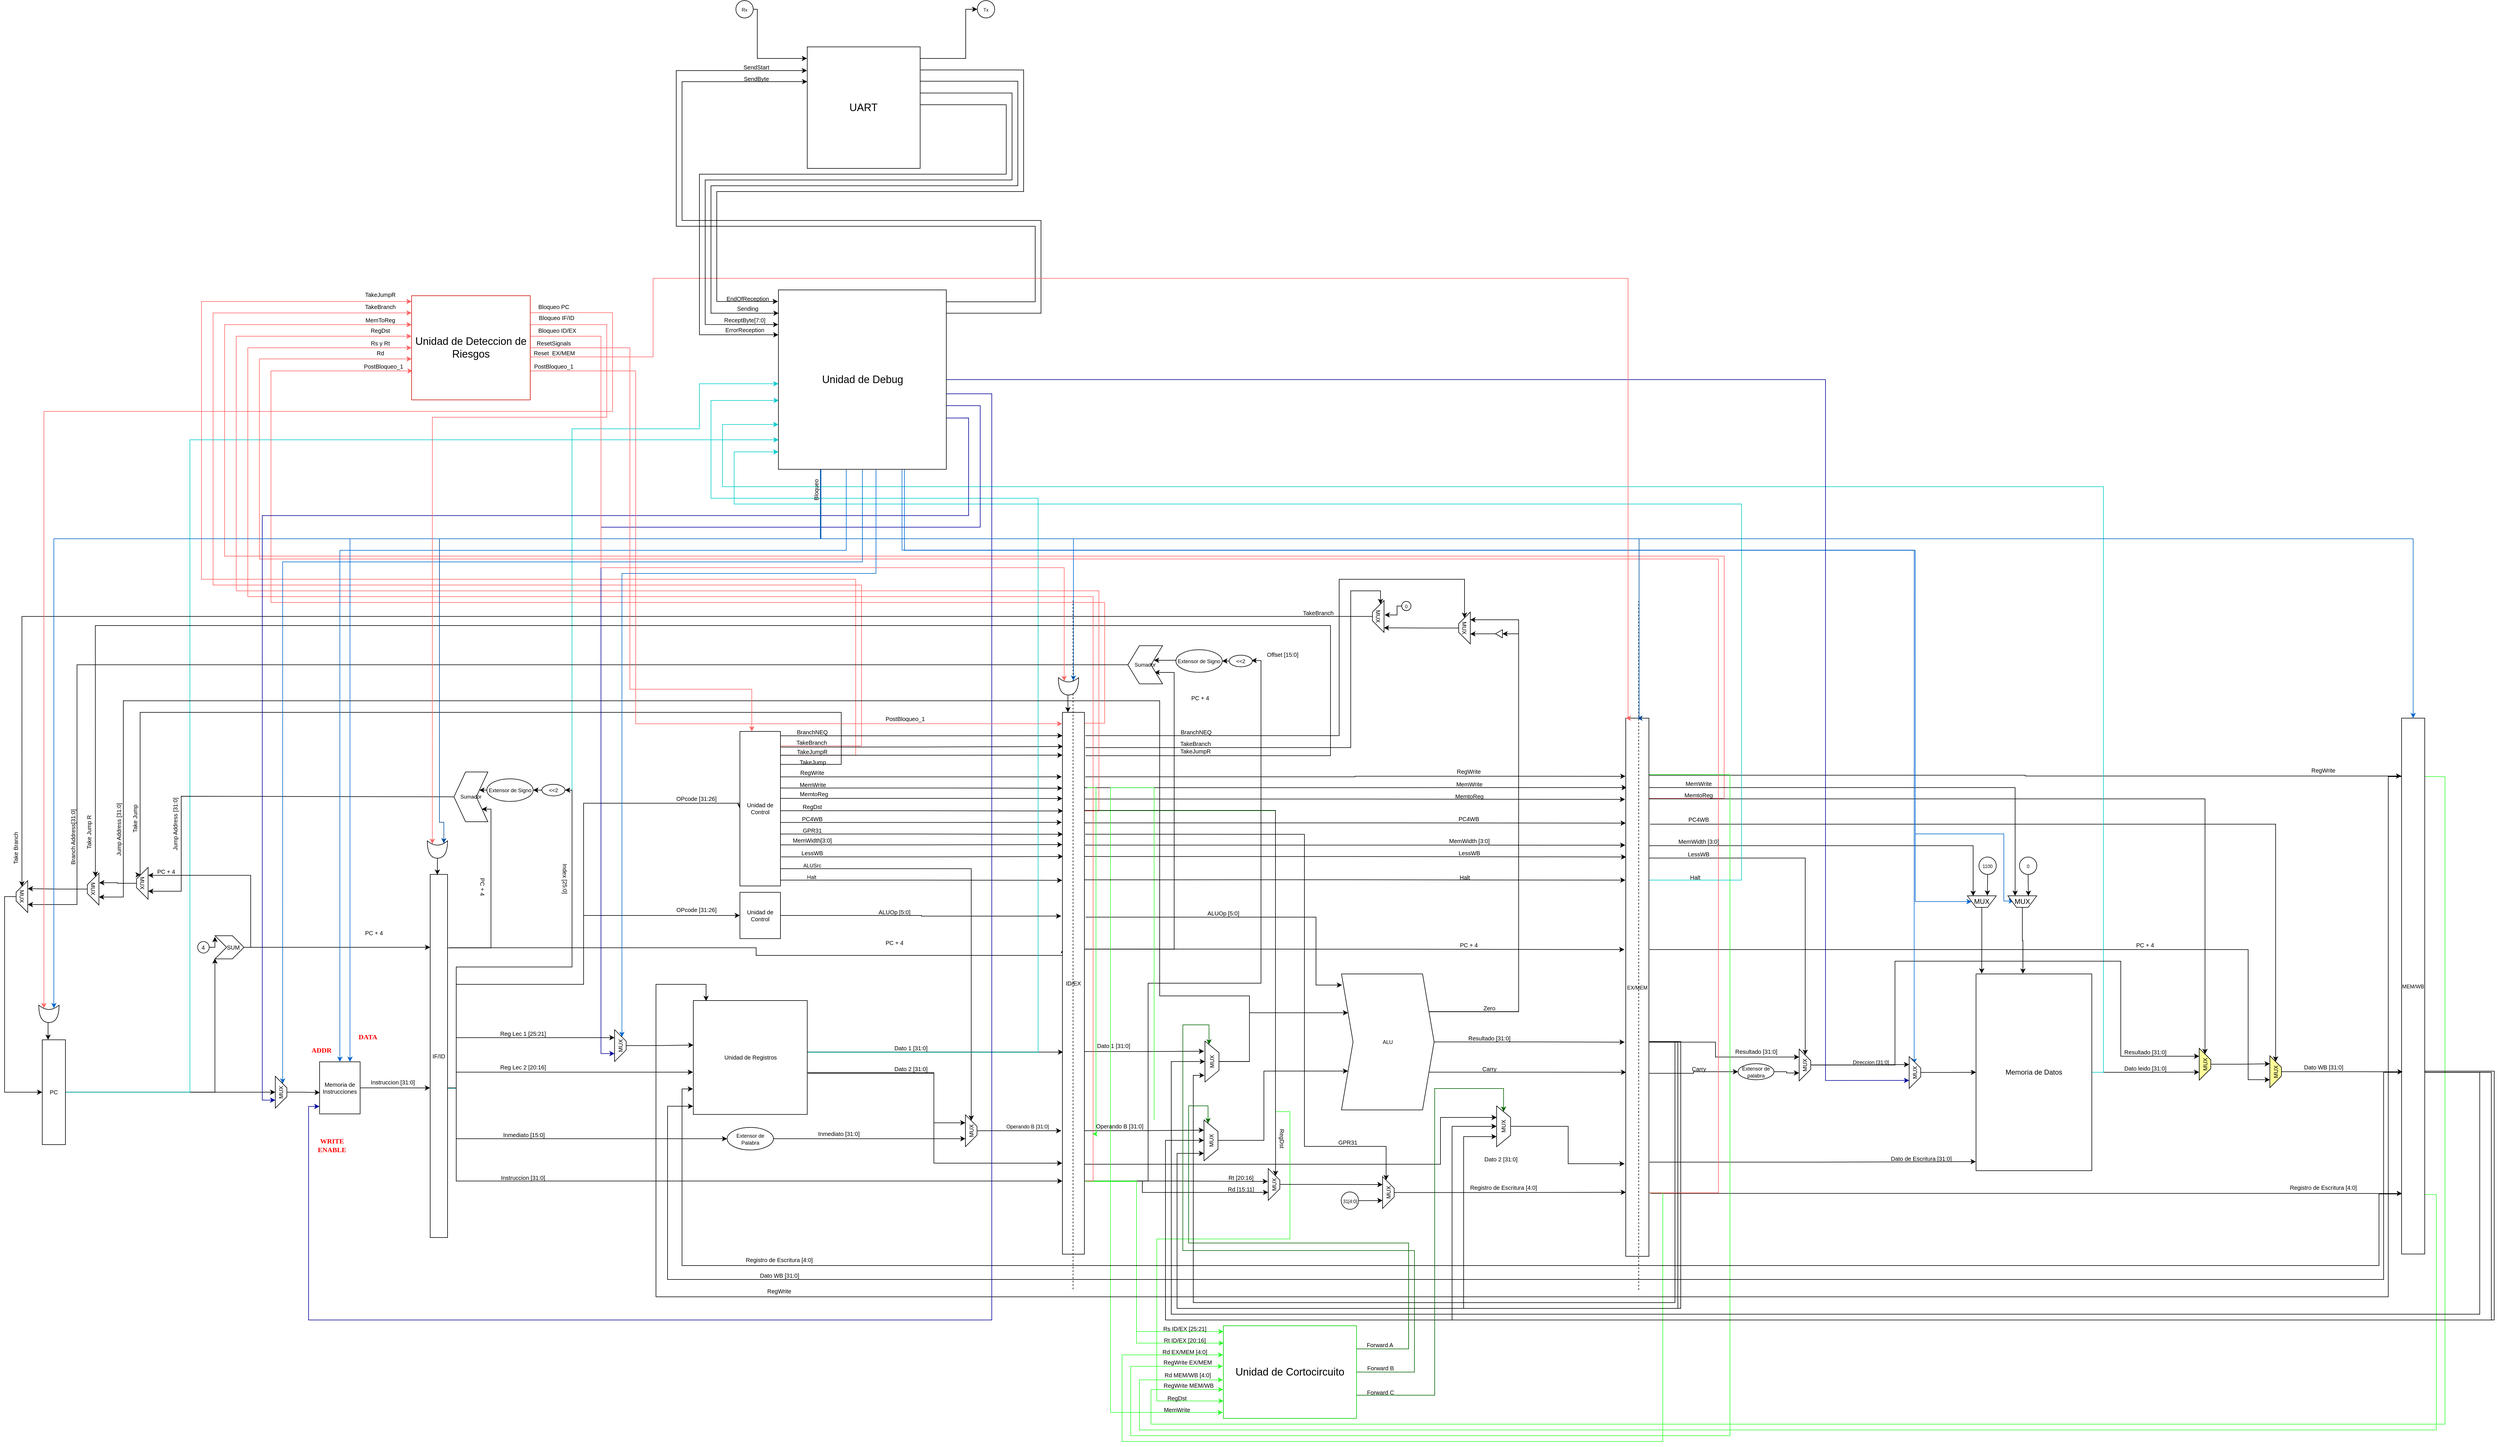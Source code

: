 <mxfile>
    <diagram id="nsO0EUOCZESrsiaP4EnO" name="Página-1">
        <mxGraphModel dx="939" dy="778" grid="0" gridSize="10" guides="1" tooltips="1" connect="1" arrows="0" fold="1" page="1" pageScale="1" pageWidth="4681" pageHeight="3300" math="0" shadow="0">
            <root>
                <mxCell id="0"/>
                <mxCell id="1" parent="0"/>
                <mxCell id="eA7bfFOB86OBrDw6atjK-1" style="edgeStyle=orthogonalEdgeStyle;rounded=0;orthogonalLoop=1;jettySize=auto;html=1;exitX=1.007;exitY=0.589;exitDx=0;exitDy=0;entryX=0;entryY=0.523;entryDx=0;entryDy=0;entryPerimeter=0;strokeColor=#00CCCC;exitPerimeter=0;" parent="1" source="GeJ-4YiUXc3DDAqgJPtG-3" target="__9EXHomSnBZIxej5PRO-1" edge="1">
                    <mxGeometry relative="1" as="geometry">
                        <Array as="points">
                            <mxPoint x="1020" y="2000"/>
                            <mxPoint x="1020" y="1790"/>
                            <mxPoint x="1220" y="1790"/>
                            <mxPoint x="1220" y="860"/>
                            <mxPoint x="1440" y="860"/>
                            <mxPoint x="1440" y="782"/>
                        </Array>
                    </mxGeometry>
                </mxCell>
                <mxCell id="-R_YAJmtKq0AJU0UYFQj-8" style="edgeStyle=orthogonalEdgeStyle;rounded=0;orthogonalLoop=1;jettySize=auto;html=1;exitX=1.01;exitY=0.149;exitDx=0;exitDy=0;entryX=-0.004;entryY=0.28;entryDx=0;entryDy=0;strokeColor=#FF6666;exitPerimeter=0;entryPerimeter=0;" parent="1" source="GeJ-4YiUXc3DDAqgJPtG-98" target="stt7AwazIX4MRT-nHH7e-105" edge="1">
                    <mxGeometry relative="1" as="geometry">
                        <Array as="points">
                            <mxPoint x="3210" y="1499"/>
                            <mxPoint x="3210" y="1080"/>
                            <mxPoint x="620" y="1080"/>
                            <mxPoint x="620" y="680"/>
                            <mxPoint x="943" y="680"/>
                        </Array>
                    </mxGeometry>
                </mxCell>
                <mxCell id="-R_YAJmtKq0AJU0UYFQj-6" style="edgeStyle=orthogonalEdgeStyle;rounded=0;orthogonalLoop=1;jettySize=auto;html=1;strokeColor=#FF6666;entryX=0;entryY=0.165;entryDx=0;entryDy=0;entryPerimeter=0;exitX=0.996;exitY=0.102;exitDx=0;exitDy=0;exitPerimeter=0;" parent="1" source="GeJ-4YiUXc3DDAqgJPtG-21" target="stt7AwazIX4MRT-nHH7e-105" edge="1">
                    <mxGeometry relative="1" as="geometry">
                        <mxPoint x="1580" y="1410" as="sourcePoint"/>
                        <mxPoint x="900" y="660" as="targetPoint"/>
                        <Array as="points">
                            <mxPoint x="1720" y="1408"/>
                            <mxPoint x="1720" y="1130"/>
                            <mxPoint x="600" y="1130"/>
                            <mxPoint x="600" y="660"/>
                        </Array>
                    </mxGeometry>
                </mxCell>
                <mxCell id="-R_YAJmtKq0AJU0UYFQj-1" style="edgeStyle=orthogonalEdgeStyle;rounded=0;orthogonalLoop=1;jettySize=auto;html=1;strokeColor=#FF6666;exitX=1.003;exitY=0.167;exitDx=0;exitDy=0;exitPerimeter=0;" parent="1" source="GeJ-4YiUXc3DDAqgJPtG-21" target="stt7AwazIX4MRT-nHH7e-105" edge="1">
                    <mxGeometry relative="1" as="geometry">
                        <mxPoint x="1580" y="1420" as="sourcePoint"/>
                        <Array as="points">
                            <mxPoint x="1710" y="1424"/>
                            <mxPoint x="1710" y="1120"/>
                            <mxPoint x="580" y="1120"/>
                            <mxPoint x="580" y="640"/>
                        </Array>
                    </mxGeometry>
                </mxCell>
                <mxCell id="GeJ-4YiUXc3DDAqgJPtG-13" style="edgeStyle=orthogonalEdgeStyle;rounded=0;orthogonalLoop=1;jettySize=auto;html=1;exitX=1;exitY=0.5;exitDx=0;exitDy=0;fontSize=10;entryX=-0.003;entryY=0.983;entryDx=0;entryDy=0;entryPerimeter=0;" parent="1" source="GeJ-4YiUXc3DDAqgJPtG-1" target="GeJ-4YiUXc3DDAqgJPtG-11" edge="1">
                    <mxGeometry relative="1" as="geometry">
                        <mxPoint x="514.3" y="1818.38" as="targetPoint"/>
                    </mxGeometry>
                </mxCell>
                <mxCell id="36cw2lMTBYeXFmEej-iU-12" style="edgeStyle=orthogonalEdgeStyle;rounded=0;orthogonalLoop=1;jettySize=auto;html=1;exitX=1;exitY=0.5;exitDx=0;exitDy=0;entryX=0.5;entryY=1;entryDx=0;entryDy=0;" parent="1" source="GeJ-4YiUXc3DDAqgJPtG-1" target="__9EXHomSnBZIxej5PRO-12" edge="1">
                    <mxGeometry relative="1" as="geometry"/>
                </mxCell>
                <mxCell id="36cw2lMTBYeXFmEej-iU-16" style="edgeStyle=orthogonalEdgeStyle;rounded=0;orthogonalLoop=1;jettySize=auto;html=1;exitX=1;exitY=0.5;exitDx=0;exitDy=0;entryX=0.001;entryY=0.837;entryDx=0;entryDy=0;strokeColor=#00CCCC;entryPerimeter=0;" parent="1" source="GeJ-4YiUXc3DDAqgJPtG-1" target="__9EXHomSnBZIxej5PRO-1" edge="1">
                    <mxGeometry relative="1" as="geometry">
                        <Array as="points">
                            <mxPoint x="560" y="2006"/>
                            <mxPoint x="560" y="879"/>
                            <mxPoint x="1577" y="879"/>
                        </Array>
                    </mxGeometry>
                </mxCell>
                <mxCell id="GeJ-4YiUXc3DDAqgJPtG-1" value="&lt;font style=&quot;font-size: 10px;&quot;&gt;PC&lt;/font&gt;" style="rounded=0;whiteSpace=wrap;html=1;" parent="1" vertex="1">
                    <mxGeometry x="305" y="1915.82" width="40" height="181.12" as="geometry"/>
                </mxCell>
                <mxCell id="36cw2lMTBYeXFmEej-iU-11" style="edgeStyle=orthogonalEdgeStyle;rounded=0;orthogonalLoop=1;jettySize=auto;html=1;exitX=1;exitY=0.5;exitDx=0;exitDy=0;entryX=-0.006;entryY=0.588;entryDx=0;entryDy=0;entryPerimeter=0;" parent="1" source="GeJ-4YiUXc3DDAqgJPtG-2" target="GeJ-4YiUXc3DDAqgJPtG-3" edge="1">
                    <mxGeometry relative="1" as="geometry"/>
                </mxCell>
                <mxCell id="GeJ-4YiUXc3DDAqgJPtG-2" value="Memoria de Instrucciones" style="rounded=0;whiteSpace=wrap;html=1;fontSize=10;" parent="1" vertex="1">
                    <mxGeometry x="784" y="1953.88" width="70" height="90" as="geometry"/>
                </mxCell>
                <mxCell id="36cw2lMTBYeXFmEej-iU-17" style="edgeStyle=orthogonalEdgeStyle;rounded=0;orthogonalLoop=1;jettySize=auto;html=1;exitX=0.993;exitY=0.198;exitDx=0;exitDy=0;entryX=0.179;entryY=0.253;entryDx=0;entryDy=0;entryPerimeter=0;strokeColor=#000000;exitPerimeter=0;" parent="1" source="GeJ-4YiUXc3DDAqgJPtG-3" target="g1Ni3DUUlescfRNZk5MB-1" edge="1">
                    <mxGeometry relative="1" as="geometry">
                        <Array as="points">
                            <mxPoint x="1005" y="1757"/>
                            <mxPoint x="1080" y="1757"/>
                            <mxPoint x="1080" y="1517"/>
                        </Array>
                    </mxGeometry>
                </mxCell>
                <mxCell id="36cw2lMTBYeXFmEej-iU-19" style="edgeStyle=orthogonalEdgeStyle;rounded=0;orthogonalLoop=1;jettySize=auto;html=1;exitX=1.11;exitY=0.202;exitDx=0;exitDy=0;entryX=0.042;entryY=0.435;entryDx=0;entryDy=0;strokeColor=#000000;exitPerimeter=0;entryPerimeter=0;" parent="1" source="GeJ-4YiUXc3DDAqgJPtG-3" target="GeJ-4YiUXc3DDAqgJPtG-37" edge="1">
                    <mxGeometry relative="1" as="geometry">
                        <Array as="points">
                            <mxPoint x="1538" y="1757"/>
                            <mxPoint x="1538" y="1770"/>
                            <mxPoint x="2069" y="1770"/>
                        </Array>
                    </mxGeometry>
                </mxCell>
                <mxCell id="36cw2lMTBYeXFmEej-iU-20" style="edgeStyle=orthogonalEdgeStyle;rounded=0;orthogonalLoop=1;jettySize=auto;html=1;exitX=0.979;exitY=0.588;exitDx=0;exitDy=0;entryX=1;entryY=0.5;entryDx=0;entryDy=0;strokeColor=#000000;exitPerimeter=0;" parent="1" source="GeJ-4YiUXc3DDAqgJPtG-3" target="g1Ni3DUUlescfRNZk5MB-3" edge="1">
                    <mxGeometry relative="1" as="geometry">
                        <Array as="points">
                            <mxPoint x="1020" y="1999"/>
                            <mxPoint x="1020" y="1790"/>
                            <mxPoint x="1220" y="1790"/>
                            <mxPoint x="1220" y="1484"/>
                        </Array>
                    </mxGeometry>
                </mxCell>
                <mxCell id="36cw2lMTBYeXFmEej-iU-24" style="edgeStyle=orthogonalEdgeStyle;rounded=0;orthogonalLoop=1;jettySize=auto;html=1;exitX=1.056;exitY=0.588;exitDx=0;exitDy=0;entryX=0;entryY=0.5;entryDx=0;entryDy=0;strokeColor=#000000;exitPerimeter=0;" parent="1" source="GeJ-4YiUXc3DDAqgJPtG-3" target="GeJ-4YiUXc3DDAqgJPtG-49" edge="1">
                    <mxGeometry relative="1" as="geometry">
                        <Array as="points">
                            <mxPoint x="1020" y="1999"/>
                            <mxPoint x="1020" y="1820"/>
                            <mxPoint x="1240" y="1820"/>
                            <mxPoint x="1240" y="1701"/>
                        </Array>
                    </mxGeometry>
                </mxCell>
                <mxCell id="36cw2lMTBYeXFmEej-iU-25" style="edgeStyle=orthogonalEdgeStyle;rounded=0;orthogonalLoop=1;jettySize=auto;html=1;exitX=1.005;exitY=0.588;exitDx=0;exitDy=0;entryX=0;entryY=0.5;entryDx=0;entryDy=0;strokeColor=#000000;exitPerimeter=0;" parent="1" source="GeJ-4YiUXc3DDAqgJPtG-3" target="GeJ-4YiUXc3DDAqgJPtG-21" edge="1">
                    <mxGeometry relative="1" as="geometry">
                        <Array as="points">
                            <mxPoint x="1020" y="1999"/>
                            <mxPoint x="1020" y="1820"/>
                            <mxPoint x="1240" y="1820"/>
                            <mxPoint x="1240" y="1507"/>
                        </Array>
                    </mxGeometry>
                </mxCell>
                <mxCell id="36cw2lMTBYeXFmEej-iU-26" style="edgeStyle=orthogonalEdgeStyle;rounded=0;orthogonalLoop=1;jettySize=auto;html=1;exitX=0.933;exitY=0.588;exitDx=0;exitDy=0;entryX=0.25;entryY=1;entryDx=0;entryDy=0;strokeColor=#000000;exitPerimeter=0;" parent="1" source="GeJ-4YiUXc3DDAqgJPtG-3" target="__9EXHomSnBZIxej5PRO-15" edge="1">
                    <mxGeometry relative="1" as="geometry">
                        <Array as="points">
                            <mxPoint x="1020" y="1999"/>
                            <mxPoint x="1020" y="1912"/>
                        </Array>
                    </mxGeometry>
                </mxCell>
                <mxCell id="36cw2lMTBYeXFmEej-iU-32" style="edgeStyle=orthogonalEdgeStyle;rounded=0;orthogonalLoop=1;jettySize=auto;html=1;exitX=1.067;exitY=0.588;exitDx=0;exitDy=0;entryX=-0.003;entryY=0.629;entryDx=0;entryDy=0;entryPerimeter=0;strokeColor=#000000;exitPerimeter=0;" parent="1" source="GeJ-4YiUXc3DDAqgJPtG-3" target="GeJ-4YiUXc3DDAqgJPtG-23" edge="1">
                    <mxGeometry relative="1" as="geometry">
                        <Array as="points">
                            <mxPoint x="1020" y="1999"/>
                            <mxPoint x="1020" y="1972"/>
                        </Array>
                    </mxGeometry>
                </mxCell>
                <mxCell id="36cw2lMTBYeXFmEej-iU-35" style="edgeStyle=orthogonalEdgeStyle;rounded=0;orthogonalLoop=1;jettySize=auto;html=1;exitX=0.973;exitY=0.588;exitDx=0;exitDy=0;entryX=0;entryY=0.865;entryDx=0;entryDy=0;entryPerimeter=0;strokeColor=#000000;exitPerimeter=0;" parent="1" source="GeJ-4YiUXc3DDAqgJPtG-3" target="GeJ-4YiUXc3DDAqgJPtG-37" edge="1">
                    <mxGeometry relative="1" as="geometry">
                        <Array as="points">
                            <mxPoint x="1020" y="1999"/>
                            <mxPoint x="1020" y="2160"/>
                        </Array>
                    </mxGeometry>
                </mxCell>
                <mxCell id="GeJ-4YiUXc3DDAqgJPtG-3" value="IF/ID" style="rounded=0;whiteSpace=wrap;html=1;fontSize=10;" parent="1" vertex="1">
                    <mxGeometry x="975" y="1630" width="30" height="627.5" as="geometry"/>
                </mxCell>
                <mxCell id="oJftJgN93Mbz7_XtPv3o-24" style="edgeStyle=orthogonalEdgeStyle;rounded=0;orthogonalLoop=1;jettySize=auto;html=1;exitX=0.5;exitY=0;exitDx=0;exitDy=0;entryX=0.699;entryY=1.017;entryDx=0;entryDy=0;entryPerimeter=0;" parent="1" source="GeJ-4YiUXc3DDAqgJPtG-10" target="g1Ni3DUUlescfRNZk5MB-19" edge="1">
                    <mxGeometry relative="1" as="geometry"/>
                </mxCell>
                <mxCell id="GeJ-4YiUXc3DDAqgJPtG-10" value="MUX" style="shape=trapezoid;perimeter=trapezoidPerimeter;whiteSpace=wrap;html=1;fixedSize=1;fontSize=10;rotation=90;direction=west;" parent="1" vertex="1">
                    <mxGeometry x="450.3" y="1635.38" width="55" height="20" as="geometry"/>
                </mxCell>
                <mxCell id="oJftJgN93Mbz7_XtPv3o-25" style="edgeStyle=orthogonalEdgeStyle;rounded=0;orthogonalLoop=1;jettySize=auto;html=1;exitX=1;exitY=0.5;exitDx=0;exitDy=0;entryX=0.75;entryY=1;entryDx=0;entryDy=0;" parent="1" source="GeJ-4YiUXc3DDAqgJPtG-11" target="GeJ-4YiUXc3DDAqgJPtG-10" edge="1">
                    <mxGeometry relative="1" as="geometry">
                        <Array as="points">
                            <mxPoint x="665" y="1756"/>
                            <mxPoint x="665" y="1632"/>
                        </Array>
                    </mxGeometry>
                </mxCell>
                <mxCell id="36cw2lMTBYeXFmEej-iU-15" style="edgeStyle=orthogonalEdgeStyle;rounded=0;orthogonalLoop=1;jettySize=auto;html=1;exitX=1;exitY=0.5;exitDx=0;exitDy=0;" parent="1" source="GeJ-4YiUXc3DDAqgJPtG-11" edge="1">
                    <mxGeometry relative="1" as="geometry">
                        <mxPoint x="975" y="1756" as="targetPoint"/>
                    </mxGeometry>
                </mxCell>
                <mxCell id="GeJ-4YiUXc3DDAqgJPtG-11" value="&amp;nbsp; &amp;nbsp; &amp;nbsp;SUM" style="shape=step;perimeter=stepPerimeter;whiteSpace=wrap;html=1;fixedSize=1;fontSize=10;" parent="1" vertex="1">
                    <mxGeometry x="603.36" y="1736" width="50" height="40" as="geometry"/>
                </mxCell>
                <mxCell id="GeJ-4YiUXc3DDAqgJPtG-16" style="edgeStyle=orthogonalEdgeStyle;rounded=0;orthogonalLoop=1;jettySize=auto;html=1;exitX=1;exitY=0.5;exitDx=0;exitDy=0;entryX=-0.003;entryY=0.05;entryDx=0;entryDy=0;entryPerimeter=0;fontSize=10;" parent="1" source="GeJ-4YiUXc3DDAqgJPtG-20" target="GeJ-4YiUXc3DDAqgJPtG-11" edge="1">
                    <mxGeometry relative="1" as="geometry">
                        <mxPoint x="583.36" y="1751" as="sourcePoint"/>
                    </mxGeometry>
                </mxCell>
                <mxCell id="GeJ-4YiUXc3DDAqgJPtG-20" value="4" style="ellipse;whiteSpace=wrap;html=1;aspect=fixed;fontSize=10;" parent="1" vertex="1">
                    <mxGeometry x="573.36" y="1746" width="20" height="20" as="geometry"/>
                </mxCell>
                <mxCell id="36cw2lMTBYeXFmEej-iU-48" style="edgeStyle=orthogonalEdgeStyle;rounded=0;orthogonalLoop=1;jettySize=auto;html=1;exitX=0.994;exitY=0.888;exitDx=0;exitDy=0;entryX=0;entryY=0.5;entryDx=0;entryDy=0;strokeColor=#000000;exitPerimeter=0;" parent="1" source="GeJ-4YiUXc3DDAqgJPtG-21" target="GeJ-4YiUXc3DDAqgJPtG-78" edge="1">
                    <mxGeometry relative="1" as="geometry"/>
                </mxCell>
                <mxCell id="36cw2lMTBYeXFmEej-iU-49" style="edgeStyle=orthogonalEdgeStyle;rounded=0;orthogonalLoop=1;jettySize=auto;html=1;exitX=1.014;exitY=0.812;exitDx=0;exitDy=0;strokeColor=#000000;exitPerimeter=0;entryX=0.028;entryY=0.266;entryDx=0;entryDy=0;entryPerimeter=0;" parent="1" source="GeJ-4YiUXc3DDAqgJPtG-21" target="GeJ-4YiUXc3DDAqgJPtG-37" edge="1">
                    <mxGeometry relative="1" as="geometry">
                        <mxPoint x="2065" y="1599" as="targetPoint"/>
                    </mxGeometry>
                </mxCell>
                <mxCell id="36cw2lMTBYeXFmEej-iU-52" style="edgeStyle=orthogonalEdgeStyle;rounded=0;orthogonalLoop=1;jettySize=auto;html=1;exitX=0.996;exitY=0.734;exitDx=0;exitDy=0;entryX=-0.001;entryY=0.244;entryDx=0;entryDy=0;entryPerimeter=0;strokeColor=#000000;exitPerimeter=0;" parent="1" source="GeJ-4YiUXc3DDAqgJPtG-21" target="GeJ-4YiUXc3DDAqgJPtG-37" edge="1">
                    <mxGeometry relative="1" as="geometry"/>
                </mxCell>
                <mxCell id="36cw2lMTBYeXFmEej-iU-54" style="edgeStyle=orthogonalEdgeStyle;rounded=0;orthogonalLoop=1;jettySize=auto;html=1;exitX=1.006;exitY=0.664;exitDx=0;exitDy=0;entryX=0.019;entryY=0.225;entryDx=0;entryDy=0;entryPerimeter=0;strokeColor=#000000;exitPerimeter=0;" parent="1" source="GeJ-4YiUXc3DDAqgJPtG-21" target="GeJ-4YiUXc3DDAqgJPtG-37" edge="1">
                    <mxGeometry relative="1" as="geometry"/>
                </mxCell>
                <mxCell id="36cw2lMTBYeXFmEej-iU-56" style="edgeStyle=orthogonalEdgeStyle;rounded=0;orthogonalLoop=1;jettySize=auto;html=1;exitX=1.006;exitY=0.589;exitDx=0;exitDy=0;entryX=-0.028;entryY=0.203;entryDx=0;entryDy=0;entryPerimeter=0;strokeColor=#000000;exitPerimeter=0;" parent="1" source="GeJ-4YiUXc3DDAqgJPtG-21" target="GeJ-4YiUXc3DDAqgJPtG-37" edge="1">
                    <mxGeometry relative="1" as="geometry"/>
                </mxCell>
                <mxCell id="36cw2lMTBYeXFmEej-iU-59" style="edgeStyle=orthogonalEdgeStyle;rounded=0;orthogonalLoop=1;jettySize=auto;html=1;exitX=1.002;exitY=0.513;exitDx=0;exitDy=0;entryX=0.027;entryY=0.182;entryDx=0;entryDy=0;entryPerimeter=0;strokeColor=#000000;exitPerimeter=0;" parent="1" source="GeJ-4YiUXc3DDAqgJPtG-21" target="GeJ-4YiUXc3DDAqgJPtG-37" edge="1">
                    <mxGeometry relative="1" as="geometry"/>
                </mxCell>
                <mxCell id="36cw2lMTBYeXFmEej-iU-60" style="edgeStyle=orthogonalEdgeStyle;rounded=0;orthogonalLoop=1;jettySize=auto;html=1;exitX=0.998;exitY=0.433;exitDx=0;exitDy=0;entryX=-0.001;entryY=0.159;entryDx=0;entryDy=0;entryPerimeter=0;strokeColor=#000000;exitPerimeter=0;" parent="1" source="GeJ-4YiUXc3DDAqgJPtG-21" target="GeJ-4YiUXc3DDAqgJPtG-37" edge="1">
                    <mxGeometry relative="1" as="geometry"/>
                </mxCell>
                <mxCell id="36cw2lMTBYeXFmEej-iU-69" style="edgeStyle=orthogonalEdgeStyle;rounded=0;orthogonalLoop=1;jettySize=auto;html=1;exitX=0.998;exitY=0.366;exitDx=0;exitDy=0;entryX=-0.001;entryY=0.14;entryDx=0;entryDy=0;entryPerimeter=0;strokeColor=#000000;exitPerimeter=0;" parent="1" source="GeJ-4YiUXc3DDAqgJPtG-21" target="GeJ-4YiUXc3DDAqgJPtG-37" edge="1">
                    <mxGeometry relative="1" as="geometry"/>
                </mxCell>
                <mxCell id="36cw2lMTBYeXFmEej-iU-70" style="edgeStyle=orthogonalEdgeStyle;rounded=0;orthogonalLoop=1;jettySize=auto;html=1;exitX=1.002;exitY=0.294;exitDx=0;exitDy=0;entryX=-0.031;entryY=0.119;entryDx=0;entryDy=0;entryPerimeter=0;strokeColor=#000000;exitPerimeter=0;" parent="1" source="GeJ-4YiUXc3DDAqgJPtG-21" target="GeJ-4YiUXc3DDAqgJPtG-37" edge="1">
                    <mxGeometry relative="1" as="geometry"/>
                </mxCell>
                <mxCell id="36cw2lMTBYeXFmEej-iU-72" style="edgeStyle=orthogonalEdgeStyle;rounded=0;orthogonalLoop=1;jettySize=auto;html=1;exitX=0.999;exitY=0.154;exitDx=0;exitDy=0;entryX=0.004;entryY=0.079;entryDx=0;entryDy=0;entryPerimeter=0;strokeColor=#000000;exitPerimeter=0;" parent="1" source="GeJ-4YiUXc3DDAqgJPtG-21" target="GeJ-4YiUXc3DDAqgJPtG-37" edge="1">
                    <mxGeometry relative="1" as="geometry"/>
                </mxCell>
                <mxCell id="36cw2lMTBYeXFmEej-iU-73" style="edgeStyle=orthogonalEdgeStyle;rounded=0;orthogonalLoop=1;jettySize=auto;html=1;entryX=0.027;entryY=0.063;entryDx=0;entryDy=0;entryPerimeter=0;strokeColor=#000000;exitX=1;exitY=0.101;exitDx=0;exitDy=0;exitPerimeter=0;" parent="1" source="GeJ-4YiUXc3DDAqgJPtG-21" target="GeJ-4YiUXc3DDAqgJPtG-37" edge="1">
                    <mxGeometry relative="1" as="geometry">
                        <mxPoint x="1585" y="1380" as="sourcePoint"/>
                    </mxGeometry>
                </mxCell>
                <mxCell id="36cw2lMTBYeXFmEej-iU-74" style="edgeStyle=orthogonalEdgeStyle;rounded=0;orthogonalLoop=1;jettySize=auto;html=1;exitX=1.002;exitY=0.028;exitDx=0;exitDy=0;entryX=0.004;entryY=0.043;entryDx=0;entryDy=0;entryPerimeter=0;strokeColor=#000000;exitPerimeter=0;" parent="1" source="GeJ-4YiUXc3DDAqgJPtG-21" target="GeJ-4YiUXc3DDAqgJPtG-37" edge="1">
                    <mxGeometry relative="1" as="geometry"/>
                </mxCell>
                <mxCell id="36cw2lMTBYeXFmEej-iU-75" style="edgeStyle=orthogonalEdgeStyle;rounded=0;orthogonalLoop=1;jettySize=auto;html=1;exitX=0.994;exitY=0.213;exitDx=0;exitDy=0;entryX=1;entryY=0.25;entryDx=0;entryDy=0;strokeColor=#000000;exitPerimeter=0;" parent="1" source="GeJ-4YiUXc3DDAqgJPtG-21" target="GeJ-4YiUXc3DDAqgJPtG-10" edge="1">
                    <mxGeometry relative="1" as="geometry">
                        <Array as="points">
                            <mxPoint x="1685" y="1440"/>
                            <mxPoint x="1685" y="1350"/>
                            <mxPoint x="474" y="1350"/>
                            <mxPoint x="474" y="1631"/>
                        </Array>
                    </mxGeometry>
                </mxCell>
                <mxCell id="AGbrYrpLCRCUEJa8csXi-2" style="edgeStyle=orthogonalEdgeStyle;rounded=0;orthogonalLoop=1;jettySize=auto;html=1;exitX=1.001;exitY=0.962;exitDx=0;exitDy=0;entryX=-0.011;entryY=0.31;entryDx=0;entryDy=0;entryPerimeter=0;exitPerimeter=0;" parent="1" source="GeJ-4YiUXc3DDAqgJPtG-21" target="GeJ-4YiUXc3DDAqgJPtG-37" edge="1">
                    <mxGeometry relative="1" as="geometry">
                        <Array as="points">
                            <mxPoint x="1824" y="1640"/>
                        </Array>
                    </mxGeometry>
                </mxCell>
                <mxCell id="GeJ-4YiUXc3DDAqgJPtG-21" value="Unidad de Control" style="whiteSpace=wrap;html=1;fontSize=10;" parent="1" vertex="1">
                    <mxGeometry x="1510" y="1382.98" width="70" height="267.02" as="geometry"/>
                </mxCell>
                <mxCell id="36cw2lMTBYeXFmEej-iU-40" style="edgeStyle=orthogonalEdgeStyle;rounded=0;orthogonalLoop=1;jettySize=auto;html=1;exitX=1.002;exitY=0.452;exitDx=0;exitDy=0;entryX=0.033;entryY=0.627;entryDx=0;entryDy=0;strokeColor=#000000;exitPerimeter=0;entryPerimeter=0;" parent="1" source="GeJ-4YiUXc3DDAqgJPtG-23" target="GeJ-4YiUXc3DDAqgJPtG-37" edge="1">
                    <mxGeometry relative="1" as="geometry"/>
                </mxCell>
                <mxCell id="36cw2lMTBYeXFmEej-iU-80" style="edgeStyle=orthogonalEdgeStyle;rounded=0;orthogonalLoop=1;jettySize=auto;html=1;exitX=0.998;exitY=0.634;exitDx=0;exitDy=0;entryX=-0.009;entryY=0.832;entryDx=0;entryDy=0;entryPerimeter=0;strokeColor=#000000;fontSize=10;exitPerimeter=0;" parent="1" source="GeJ-4YiUXc3DDAqgJPtG-23" target="GeJ-4YiUXc3DDAqgJPtG-37" edge="1">
                    <mxGeometry relative="1" as="geometry">
                        <Array as="points">
                            <mxPoint x="1845" y="1973"/>
                            <mxPoint x="1845" y="2129"/>
                        </Array>
                    </mxGeometry>
                </mxCell>
                <mxCell id="36cw2lMTBYeXFmEej-iU-81" style="edgeStyle=orthogonalEdgeStyle;rounded=0;orthogonalLoop=1;jettySize=auto;html=1;exitX=1.006;exitY=0.638;exitDx=0;exitDy=0;entryX=0.25;entryY=1;entryDx=0;entryDy=0;strokeColor=#000000;fontSize=10;exitPerimeter=0;" parent="1" source="GeJ-4YiUXc3DDAqgJPtG-23" target="GeJ-4YiUXc3DDAqgJPtG-78" edge="1">
                    <mxGeometry relative="1" as="geometry">
                        <Array as="points">
                            <mxPoint x="1845" y="1974"/>
                            <mxPoint x="1845" y="2059"/>
                        </Array>
                    </mxGeometry>
                </mxCell>
                <mxCell id="stt7AwazIX4MRT-nHH7e-32" style="edgeStyle=orthogonalEdgeStyle;rounded=0;orthogonalLoop=1;jettySize=auto;html=1;exitX=1.003;exitY=0.455;exitDx=0;exitDy=0;entryX=0.002;entryY=0.616;entryDx=0;entryDy=0;entryPerimeter=0;exitPerimeter=0;strokeColor=#00CCCC;" parent="1" source="GeJ-4YiUXc3DDAqgJPtG-23" target="__9EXHomSnBZIxej5PRO-1" edge="1">
                    <mxGeometry relative="1" as="geometry">
                        <Array as="points">
                            <mxPoint x="2025" y="1938"/>
                            <mxPoint x="2025" y="980"/>
                            <mxPoint x="1460" y="980"/>
                            <mxPoint x="1460" y="811"/>
                        </Array>
                    </mxGeometry>
                </mxCell>
                <mxCell id="GeJ-4YiUXc3DDAqgJPtG-23" value="Unidad de Registros" style="whiteSpace=wrap;html=1;aspect=fixed;fontSize=10;" parent="1" vertex="1">
                    <mxGeometry x="1429.5" y="1848" width="196.81" height="196.81" as="geometry"/>
                </mxCell>
                <mxCell id="GeJ-4YiUXc3DDAqgJPtG-27" value="" style="group" parent="1" connectable="0" vertex="1">
                    <mxGeometry x="890.36" y="1969.38" width="70" height="30" as="geometry"/>
                </mxCell>
                <mxCell id="GeJ-4YiUXc3DDAqgJPtG-26" value="Instruccion [31:0]" style="text;html=1;align=center;verticalAlign=middle;resizable=0;points=[];autosize=1;strokeColor=none;fillColor=none;fontSize=10;" parent="GeJ-4YiUXc3DDAqgJPtG-27" vertex="1">
                    <mxGeometry x="-30" y="5" width="100" height="30" as="geometry"/>
                </mxCell>
                <mxCell id="36cw2lMTBYeXFmEej-iU-76" style="edgeStyle=orthogonalEdgeStyle;rounded=0;orthogonalLoop=1;jettySize=auto;html=1;exitX=0.933;exitY=0.865;exitDx=0;exitDy=0;entryX=0.405;entryY=1.032;entryDx=0;entryDy=0;entryPerimeter=0;strokeColor=#000000;exitPerimeter=0;" parent="1" source="GeJ-4YiUXc3DDAqgJPtG-37" target="xFozvdnHbfWjVGbM0NR0-1" edge="1">
                    <mxGeometry relative="1" as="geometry"/>
                </mxCell>
                <mxCell id="36cw2lMTBYeXFmEej-iU-77" style="edgeStyle=orthogonalEdgeStyle;rounded=0;orthogonalLoop=1;jettySize=auto;html=1;exitX=0.933;exitY=0.865;exitDx=0;exitDy=0;entryX=0.75;entryY=1;entryDx=0;entryDy=0;strokeColor=#000000;fontSize=10;exitPerimeter=0;" parent="1" source="GeJ-4YiUXc3DDAqgJPtG-37" target="xFozvdnHbfWjVGbM0NR0-1" edge="1">
                    <mxGeometry relative="1" as="geometry">
                        <Array as="points">
                            <mxPoint x="2205" y="2160"/>
                            <mxPoint x="2205" y="2180"/>
                        </Array>
                    </mxGeometry>
                </mxCell>
                <mxCell id="36cw2lMTBYeXFmEej-iU-79" style="edgeStyle=orthogonalEdgeStyle;rounded=0;orthogonalLoop=1;jettySize=auto;html=1;exitX=1.017;exitY=0.865;exitDx=0;exitDy=0;entryX=0.964;entryY=0.458;entryDx=0;entryDy=0;strokeColor=#000000;fontSize=10;exitPerimeter=0;entryPerimeter=0;" parent="1" source="GeJ-4YiUXc3DDAqgJPtG-37" target="g1Ni3DUUlescfRNZk5MB-34" edge="1">
                    <mxGeometry relative="1" as="geometry">
                        <Array as="points">
                            <mxPoint x="2215" y="2160"/>
                            <mxPoint x="2215" y="1818"/>
                            <mxPoint x="2410" y="1818"/>
                            <mxPoint x="2410" y="1260"/>
                        </Array>
                    </mxGeometry>
                </mxCell>
                <mxCell id="36cw2lMTBYeXFmEej-iU-83" style="edgeStyle=orthogonalEdgeStyle;rounded=0;orthogonalLoop=1;jettySize=auto;html=1;exitX=1;exitY=0.834;exitDx=0;exitDy=0;entryX=0.283;entryY=0.988;entryDx=0;entryDy=0;strokeColor=#000000;fontSize=10;exitPerimeter=0;entryPerimeter=0;" parent="1" source="GeJ-4YiUXc3DDAqgJPtG-37" target="NdHW7pGykoZ27UPeYJ3a-1" edge="1">
                    <mxGeometry relative="1" as="geometry">
                        <Array as="points">
                            <mxPoint x="2720" y="2131"/>
                            <mxPoint x="2720" y="2050"/>
                            <mxPoint x="2817" y="2050"/>
                        </Array>
                    </mxGeometry>
                </mxCell>
                <mxCell id="36cw2lMTBYeXFmEej-iU-87" style="edgeStyle=orthogonalEdgeStyle;rounded=0;orthogonalLoop=1;jettySize=auto;html=1;exitX=1.058;exitY=0.378;exitDx=0;exitDy=0;entryX=0.006;entryY=0.082;entryDx=0;entryDy=0;entryPerimeter=0;strokeColor=#000000;fontSize=10;exitPerimeter=0;" parent="1" source="GeJ-4YiUXc3DDAqgJPtG-37" target="GeJ-4YiUXc3DDAqgJPtG-90" edge="1">
                    <mxGeometry relative="1" as="geometry">
                        <Array as="points">
                            <mxPoint x="2505" y="1704"/>
                            <mxPoint x="2505" y="1821"/>
                        </Array>
                    </mxGeometry>
                </mxCell>
                <mxCell id="36cw2lMTBYeXFmEej-iU-88" style="edgeStyle=orthogonalEdgeStyle;rounded=0;orthogonalLoop=1;jettySize=auto;html=1;exitX=0.5;exitY=0;exitDx=0;exitDy=0;entryX=0.25;entryY=1;entryDx=0;entryDy=0;strokeColor=#000000;fontSize=10;" parent="1" source="stt7AwazIX4MRT-nHH7e-88" target="g1Ni3DUUlescfRNZk5MB-19" edge="1">
                    <mxGeometry relative="1" as="geometry">
                        <Array as="points">
                            <mxPoint x="2390" y="1953"/>
                            <mxPoint x="2390" y="1840"/>
                            <mxPoint x="2235" y="1840"/>
                            <mxPoint x="2235" y="1330"/>
                            <mxPoint x="445" y="1330"/>
                            <mxPoint x="445" y="1669"/>
                        </Array>
                    </mxGeometry>
                </mxCell>
                <mxCell id="36cw2lMTBYeXFmEej-iU-90" style="edgeStyle=orthogonalEdgeStyle;rounded=0;orthogonalLoop=1;jettySize=auto;html=1;strokeColor=#000000;fontSize=10;exitX=1.029;exitY=0.437;exitDx=0;exitDy=0;exitPerimeter=0;entryX=0.233;entryY=0.3;entryDx=0;entryDy=0;entryPerimeter=0;" parent="1" source="GeJ-4YiUXc3DDAqgJPtG-37" target="g1Ni3DUUlescfRNZk5MB-30" edge="1">
                    <mxGeometry relative="1" as="geometry">
                        <mxPoint x="2105" y="1780" as="sourcePoint"/>
                        <Array as="points">
                            <mxPoint x="2260" y="1759"/>
                            <mxPoint x="2260" y="1281"/>
                        </Array>
                        <mxPoint x="2250" y="1280" as="targetPoint"/>
                    </mxGeometry>
                </mxCell>
                <mxCell id="36cw2lMTBYeXFmEej-iU-94" style="edgeStyle=orthogonalEdgeStyle;rounded=0;orthogonalLoop=1;jettySize=auto;html=1;exitX=1.011;exitY=0.437;exitDx=0;exitDy=0;entryX=-0.057;entryY=0.43;entryDx=0;entryDy=0;entryPerimeter=0;strokeColor=#000000;fontSize=10;exitPerimeter=0;" parent="1" source="GeJ-4YiUXc3DDAqgJPtG-37" target="GeJ-4YiUXc3DDAqgJPtG-98" edge="1">
                    <mxGeometry relative="1" as="geometry"/>
                </mxCell>
                <mxCell id="36cw2lMTBYeXFmEej-iU-95" style="edgeStyle=orthogonalEdgeStyle;rounded=0;orthogonalLoop=1;jettySize=auto;html=1;exitX=1.004;exitY=0.266;exitDx=0;exitDy=0;entryX=0.019;entryY=0.258;entryDx=0;entryDy=0;entryPerimeter=0;strokeColor=#000000;fontSize=10;exitPerimeter=0;" parent="1" source="GeJ-4YiUXc3DDAqgJPtG-37" target="GeJ-4YiUXc3DDAqgJPtG-98" edge="1">
                    <mxGeometry relative="1" as="geometry"/>
                </mxCell>
                <mxCell id="36cw2lMTBYeXFmEej-iU-96" style="edgeStyle=orthogonalEdgeStyle;rounded=0;orthogonalLoop=1;jettySize=auto;html=1;exitX=1.028;exitY=0.245;exitDx=0;exitDy=0;entryX=-0.018;entryY=0.236;entryDx=0;entryDy=0;entryPerimeter=0;strokeColor=#000000;fontSize=10;exitPerimeter=0;" parent="1" source="GeJ-4YiUXc3DDAqgJPtG-37" target="GeJ-4YiUXc3DDAqgJPtG-98" edge="1">
                    <mxGeometry relative="1" as="geometry"/>
                </mxCell>
                <mxCell id="36cw2lMTBYeXFmEej-iU-99" style="edgeStyle=orthogonalEdgeStyle;rounded=0;orthogonalLoop=1;jettySize=auto;html=1;exitX=1.033;exitY=0.225;exitDx=0;exitDy=0;entryX=0;entryY=0.75;entryDx=0;entryDy=0;strokeColor=#000000;fontSize=10;exitPerimeter=0;" parent="1" source="GeJ-4YiUXc3DDAqgJPtG-37" target="_uhevw5MlU9q2Q93x5Mt-60" edge="1">
                    <mxGeometry relative="1" as="geometry">
                        <Array as="points">
                            <mxPoint x="2485" y="1561"/>
                            <mxPoint x="2485" y="2100"/>
                            <mxPoint x="2626" y="2100"/>
                        </Array>
                    </mxGeometry>
                </mxCell>
                <mxCell id="36cw2lMTBYeXFmEej-iU-101" style="edgeStyle=orthogonalEdgeStyle;rounded=0;orthogonalLoop=1;jettySize=auto;html=1;exitX=0.995;exitY=0.204;exitDx=0;exitDy=0;entryX=0;entryY=0.195;entryDx=0;entryDy=0;entryPerimeter=0;strokeColor=#000000;fontSize=10;exitPerimeter=0;" parent="1" source="GeJ-4YiUXc3DDAqgJPtG-37" target="GeJ-4YiUXc3DDAqgJPtG-98" edge="1">
                    <mxGeometry relative="1" as="geometry"/>
                </mxCell>
                <mxCell id="36cw2lMTBYeXFmEej-iU-104" style="edgeStyle=orthogonalEdgeStyle;rounded=0;orthogonalLoop=1;jettySize=auto;html=1;exitX=1.029;exitY=0.16;exitDx=0;exitDy=0;entryX=-0.031;entryY=0.151;entryDx=0;entryDy=0;entryPerimeter=0;strokeColor=#000000;fontSize=10;exitPerimeter=0;" parent="1" source="GeJ-4YiUXc3DDAqgJPtG-37" target="GeJ-4YiUXc3DDAqgJPtG-98" edge="1">
                    <mxGeometry relative="1" as="geometry"/>
                </mxCell>
                <mxCell id="36cw2lMTBYeXFmEej-iU-106" style="edgeStyle=orthogonalEdgeStyle;rounded=0;orthogonalLoop=1;jettySize=auto;html=1;exitX=0.995;exitY=0.139;exitDx=0;exitDy=0;entryX=0.043;entryY=0.129;entryDx=0;entryDy=0;entryPerimeter=0;strokeColor=#000000;fontSize=10;exitPerimeter=0;" parent="1" source="GeJ-4YiUXc3DDAqgJPtG-37" target="GeJ-4YiUXc3DDAqgJPtG-98" edge="1">
                    <mxGeometry relative="1" as="geometry"/>
                </mxCell>
                <mxCell id="36cw2lMTBYeXFmEej-iU-107" style="edgeStyle=orthogonalEdgeStyle;rounded=0;orthogonalLoop=1;jettySize=auto;html=1;exitX=1.043;exitY=0.119;exitDx=0;exitDy=0;entryX=-0.011;entryY=0.108;entryDx=0;entryDy=0;entryPerimeter=0;strokeColor=#000000;fontSize=10;exitPerimeter=0;" parent="1" source="GeJ-4YiUXc3DDAqgJPtG-37" target="GeJ-4YiUXc3DDAqgJPtG-98" edge="1">
                    <mxGeometry relative="1" as="geometry"/>
                </mxCell>
                <mxCell id="36cw2lMTBYeXFmEej-iU-109" style="edgeStyle=orthogonalEdgeStyle;rounded=0;orthogonalLoop=1;jettySize=auto;html=1;exitX=1.052;exitY=0.08;exitDx=0;exitDy=0;entryX=1;entryY=0.75;entryDx=0;entryDy=0;strokeColor=#000000;fontSize=10;exitPerimeter=0;" parent="1" source="GeJ-4YiUXc3DDAqgJPtG-37" target="g1Ni3DUUlescfRNZk5MB-19" edge="1">
                    <mxGeometry relative="1" as="geometry">
                        <Array as="points">
                            <mxPoint x="2530" y="1425"/>
                            <mxPoint x="2530" y="1200"/>
                            <mxPoint x="397" y="1200"/>
                        </Array>
                    </mxGeometry>
                </mxCell>
                <mxCell id="36cw2lMTBYeXFmEej-iU-111" style="edgeStyle=orthogonalEdgeStyle;rounded=0;orthogonalLoop=1;jettySize=auto;html=1;exitX=1.046;exitY=0.065;exitDx=0;exitDy=0;entryX=1;entryY=0.75;entryDx=0;entryDy=0;strokeColor=#000000;fontSize=10;exitPerimeter=0;" parent="1" source="GeJ-4YiUXc3DDAqgJPtG-37" target="g1Ni3DUUlescfRNZk5MB-55" edge="1">
                    <mxGeometry relative="1" as="geometry">
                        <Array as="points">
                            <mxPoint x="2565" y="1411"/>
                            <mxPoint x="2565" y="1140"/>
                            <mxPoint x="2616" y="1140"/>
                        </Array>
                    </mxGeometry>
                </mxCell>
                <mxCell id="36cw2lMTBYeXFmEej-iU-112" style="edgeStyle=orthogonalEdgeStyle;rounded=0;orthogonalLoop=1;jettySize=auto;html=1;exitX=1.046;exitY=0.043;exitDx=0;exitDy=0;entryX=1;entryY=0.5;entryDx=0;entryDy=0;strokeColor=#000000;fontSize=10;exitPerimeter=0;" parent="1" source="GeJ-4YiUXc3DDAqgJPtG-37" target="g1Ni3DUUlescfRNZk5MB-46" edge="1">
                    <mxGeometry relative="1" as="geometry">
                        <Array as="points">
                            <mxPoint x="2545" y="1390"/>
                            <mxPoint x="2545" y="1120"/>
                            <mxPoint x="2762" y="1120"/>
                        </Array>
                    </mxGeometry>
                </mxCell>
                <mxCell id="stt7AwazIX4MRT-nHH7e-56" style="edgeStyle=orthogonalEdgeStyle;rounded=0;orthogonalLoop=1;jettySize=auto;html=1;exitX=1.053;exitY=0.866;exitDx=0;exitDy=0;entryX=0.001;entryY=0.057;entryDx=0;entryDy=0;strokeColor=#33FF33;exitPerimeter=0;entryPerimeter=0;" parent="1" source="GeJ-4YiUXc3DDAqgJPtG-37" target="stt7AwazIX4MRT-nHH7e-55" edge="1">
                    <mxGeometry relative="1" as="geometry">
                        <Array as="points">
                            <mxPoint x="2195" y="2161"/>
                            <mxPoint x="2195" y="2420"/>
                            <mxPoint x="2345" y="2420"/>
                        </Array>
                    </mxGeometry>
                </mxCell>
                <mxCell id="stt7AwazIX4MRT-nHH7e-57" style="edgeStyle=orthogonalEdgeStyle;rounded=0;orthogonalLoop=1;jettySize=auto;html=1;exitX=1.013;exitY=0.865;exitDx=0;exitDy=0;entryX=0.003;entryY=0.19;entryDx=0;entryDy=0;entryPerimeter=0;strokeColor=#33FF33;exitPerimeter=0;" parent="1" source="GeJ-4YiUXc3DDAqgJPtG-37" target="stt7AwazIX4MRT-nHH7e-55" edge="1">
                    <mxGeometry relative="1" as="geometry">
                        <Array as="points">
                            <mxPoint x="2195" y="2160"/>
                            <mxPoint x="2195" y="2440"/>
                            <mxPoint x="2346" y="2440"/>
                        </Array>
                    </mxGeometry>
                </mxCell>
                <mxCell id="stt7AwazIX4MRT-nHH7e-82" style="edgeStyle=orthogonalEdgeStyle;rounded=0;orthogonalLoop=1;jettySize=auto;html=1;exitX=0.975;exitY=0.772;exitDx=0;exitDy=0;entryX=0.25;entryY=1;entryDx=0;entryDy=0;strokeColor=#000000;exitPerimeter=0;" parent="1" source="GeJ-4YiUXc3DDAqgJPtG-37" target="stt7AwazIX4MRT-nHH7e-81" edge="1">
                    <mxGeometry relative="1" as="geometry"/>
                </mxCell>
                <mxCell id="stt7AwazIX4MRT-nHH7e-90" style="edgeStyle=orthogonalEdgeStyle;rounded=0;orthogonalLoop=1;jettySize=auto;html=1;entryX=0.248;entryY=1.066;entryDx=0;entryDy=0;entryPerimeter=0;strokeColor=#000000;exitX=0.991;exitY=0.626;exitDx=0;exitDy=0;exitPerimeter=0;" parent="1" source="GeJ-4YiUXc3DDAqgJPtG-37" target="stt7AwazIX4MRT-nHH7e-88" edge="1">
                    <mxGeometry relative="1" as="geometry">
                        <mxPoint x="2125" y="1970" as="sourcePoint"/>
                    </mxGeometry>
                </mxCell>
                <mxCell id="ns99fz2SICH5MT8UftB1-1" style="edgeStyle=orthogonalEdgeStyle;rounded=0;orthogonalLoop=1;jettySize=auto;html=1;exitX=0.947;exitY=0.179;exitDx=0;exitDy=0;exitPerimeter=0;strokeColor=#33ff33;entryX=0.001;entryY=0.813;entryDx=0;entryDy=0;entryPerimeter=0;" parent="1" source="GeJ-4YiUXc3DDAqgJPtG-37" target="stt7AwazIX4MRT-nHH7e-55" edge="1">
                    <mxGeometry relative="1" as="geometry">
                        <mxPoint x="2110" y="1584" as="sourcePoint"/>
                        <Array as="points">
                            <mxPoint x="2103" y="1520"/>
                            <mxPoint x="2435" y="1520"/>
                            <mxPoint x="2435" y="2040"/>
                            <mxPoint x="2460" y="2040"/>
                            <mxPoint x="2460" y="2260"/>
                            <mxPoint x="2230" y="2260"/>
                            <mxPoint x="2230" y="2540"/>
                            <mxPoint x="2340" y="2540"/>
                        </Array>
                        <mxPoint x="2345" y="2540" as="targetPoint"/>
                    </mxGeometry>
                </mxCell>
                <mxCell id="-R_YAJmtKq0AJU0UYFQj-10" style="edgeStyle=orthogonalEdgeStyle;rounded=0;orthogonalLoop=1;jettySize=auto;html=1;exitX=1.024;exitY=0.182;exitDx=0;exitDy=0;entryX=0;entryY=0.389;entryDx=0;entryDy=0;entryPerimeter=0;strokeColor=#FF6666;exitPerimeter=0;" parent="1" source="GeJ-4YiUXc3DDAqgJPtG-37" target="stt7AwazIX4MRT-nHH7e-105" edge="1">
                    <mxGeometry relative="1" as="geometry">
                        <Array as="points">
                            <mxPoint x="2130" y="1520"/>
                            <mxPoint x="2130" y="1140"/>
                            <mxPoint x="640" y="1140"/>
                            <mxPoint x="640" y="700"/>
                        </Array>
                    </mxGeometry>
                </mxCell>
                <mxCell id="-R_YAJmtKq0AJU0UYFQj-14" style="edgeStyle=orthogonalEdgeStyle;rounded=0;orthogonalLoop=1;jettySize=auto;html=1;exitX=1.061;exitY=0.865;exitDx=0;exitDy=0;entryX=0;entryY=0.5;entryDx=0;entryDy=0;strokeColor=#FF6666;exitPerimeter=0;" parent="1" source="GeJ-4YiUXc3DDAqgJPtG-37" target="stt7AwazIX4MRT-nHH7e-105" edge="1">
                    <mxGeometry relative="1" as="geometry">
                        <Array as="points">
                            <mxPoint x="2120" y="2160"/>
                            <mxPoint x="2120" y="1150"/>
                            <mxPoint x="660" y="1150"/>
                            <mxPoint x="660" y="720"/>
                        </Array>
                    </mxGeometry>
                </mxCell>
                <mxCell id="-R_YAJmtKq0AJU0UYFQj-18" style="edgeStyle=orthogonalEdgeStyle;rounded=0;orthogonalLoop=1;jettySize=auto;html=1;exitX=0.96;exitY=0.02;exitDx=0;exitDy=0;entryX=0.009;entryY=0.722;entryDx=0;entryDy=0;entryPerimeter=0;exitPerimeter=0;strokeColor=#FF6666;" parent="1" source="GeJ-4YiUXc3DDAqgJPtG-37" target="stt7AwazIX4MRT-nHH7e-105" edge="1">
                    <mxGeometry relative="1" as="geometry">
                        <Array as="points">
                            <mxPoint x="2140" y="1369"/>
                            <mxPoint x="2140" y="1160"/>
                            <mxPoint x="700" y="1160"/>
                            <mxPoint x="700" y="760"/>
                        </Array>
                    </mxGeometry>
                </mxCell>
                <mxCell id="vPOzNapBqbkwg1RCe8-r-1" style="edgeStyle=orthogonalEdgeStyle;rounded=0;orthogonalLoop=1;jettySize=auto;html=1;exitX=1.132;exitY=0.139;exitDx=0;exitDy=0;entryX=-0.004;entryY=0.936;entryDx=0;entryDy=0;entryPerimeter=0;exitPerimeter=0;strokeColor=#33FF33;" parent="1" source="36cw2lMTBYeXFmEej-iU-85" target="stt7AwazIX4MRT-nHH7e-55" edge="1">
                    <mxGeometry relative="1" as="geometry">
                        <Array as="points">
                            <mxPoint x="2150" y="1480"/>
                            <mxPoint x="2150" y="2560"/>
                        </Array>
                    </mxGeometry>
                </mxCell>
                <mxCell id="AGbrYrpLCRCUEJa8csXi-4" style="edgeStyle=orthogonalEdgeStyle;rounded=0;orthogonalLoop=1;jettySize=auto;html=1;exitX=0.985;exitY=0.309;exitDx=0;exitDy=0;entryX=-0.014;entryY=0.301;entryDx=0;entryDy=0;entryPerimeter=0;exitPerimeter=0;" parent="1" source="GeJ-4YiUXc3DDAqgJPtG-37" target="GeJ-4YiUXc3DDAqgJPtG-98" edge="1">
                    <mxGeometry relative="1" as="geometry"/>
                </mxCell>
                <mxCell id="GeJ-4YiUXc3DDAqgJPtG-37" value="ID/EX" style="rounded=0;whiteSpace=wrap;html=1;fontSize=10;" parent="1" vertex="1">
                    <mxGeometry x="2067" y="1350" width="38" height="936.31" as="geometry"/>
                </mxCell>
                <mxCell id="GeJ-4YiUXc3DDAqgJPtG-45" value="Dato 2 [31:0]" style="text;html=1;align=center;verticalAlign=middle;resizable=0;points=[];autosize=1;strokeColor=none;fillColor=none;fontSize=10;" parent="1" vertex="1">
                    <mxGeometry x="1765" y="1951.31" width="80" height="30" as="geometry"/>
                </mxCell>
                <mxCell id="GeJ-4YiUXc3DDAqgJPtG-47" value="OPcode [31:26]" style="text;html=1;strokeColor=none;fillColor=none;align=center;verticalAlign=middle;whiteSpace=wrap;rounded=0;fontSize=10;" parent="1" vertex="1">
                    <mxGeometry x="1395" y="1483.98" width="80" height="30" as="geometry"/>
                </mxCell>
                <mxCell id="36cw2lMTBYeXFmEej-iU-46" style="edgeStyle=orthogonalEdgeStyle;rounded=0;orthogonalLoop=1;jettySize=auto;html=1;exitX=1;exitY=0.5;exitDx=0;exitDy=0;entryX=-0.053;entryY=0.376;entryDx=0;entryDy=0;entryPerimeter=0;strokeColor=#000000;" parent="1" source="GeJ-4YiUXc3DDAqgJPtG-49" target="GeJ-4YiUXc3DDAqgJPtG-37" edge="1">
                    <mxGeometry relative="1" as="geometry"/>
                </mxCell>
                <mxCell id="GeJ-4YiUXc3DDAqgJPtG-49" value="Unidad de Control" style="whiteSpace=wrap;html=1;fontSize=10;" parent="1" vertex="1">
                    <mxGeometry x="1510" y="1660.98" width="70" height="80" as="geometry"/>
                </mxCell>
                <mxCell id="GeJ-4YiUXc3DDAqgJPtG-51" value="OPcode [31:26]" style="text;html=1;strokeColor=none;fillColor=none;align=center;verticalAlign=middle;whiteSpace=wrap;rounded=0;fontSize=10;" parent="1" vertex="1">
                    <mxGeometry x="1395" y="1675.98" width="80" height="30" as="geometry"/>
                </mxCell>
                <mxCell id="GeJ-4YiUXc3DDAqgJPtG-53" value="ALUOp [5:0]" style="text;html=1;strokeColor=none;fillColor=none;align=center;verticalAlign=middle;whiteSpace=wrap;rounded=0;fontSize=10;" parent="1" vertex="1">
                    <mxGeometry x="1736.5" y="1680.0" width="80" height="30" as="geometry"/>
                </mxCell>
                <mxCell id="GeJ-4YiUXc3DDAqgJPtG-69" value="PC + 4" style="text;html=1;strokeColor=none;fillColor=none;align=center;verticalAlign=middle;whiteSpace=wrap;rounded=0;fontSize=10;" parent="1" vertex="1">
                    <mxGeometry x="1736.5" y="1733.0" width="80" height="30" as="geometry"/>
                </mxCell>
                <mxCell id="36cw2lMTBYeXFmEej-iU-45" style="edgeStyle=orthogonalEdgeStyle;rounded=0;orthogonalLoop=1;jettySize=auto;html=1;exitX=0.5;exitY=0;exitDx=0;exitDy=0;strokeColor=#000000;" parent="1" source="GeJ-4YiUXc3DDAqgJPtG-78" edge="1">
                    <mxGeometry relative="1" as="geometry">
                        <mxPoint x="2065" y="2073" as="targetPoint"/>
                    </mxGeometry>
                </mxCell>
                <mxCell id="GeJ-4YiUXc3DDAqgJPtG-78" value="MUX" style="shape=trapezoid;perimeter=trapezoidPerimeter;whiteSpace=wrap;html=1;fixedSize=1;fontSize=10;rotation=-90;direction=west;" parent="1" vertex="1">
                    <mxGeometry x="1882" y="2062.94" width="55" height="20" as="geometry"/>
                </mxCell>
                <mxCell id="36cw2lMTBYeXFmEej-iU-39" style="edgeStyle=orthogonalEdgeStyle;rounded=0;orthogonalLoop=1;jettySize=auto;html=1;exitX=1;exitY=0.5;exitDx=0;exitDy=0;entryX=0.75;entryY=1;entryDx=0;entryDy=0;strokeColor=#000000;" parent="1" source="GeJ-4YiUXc3DDAqgJPtG-80" target="GeJ-4YiUXc3DDAqgJPtG-78" edge="1">
                    <mxGeometry relative="1" as="geometry">
                        <Array as="points">
                            <mxPoint x="1730" y="2087"/>
                            <mxPoint x="1730" y="2087"/>
                        </Array>
                    </mxGeometry>
                </mxCell>
                <mxCell id="GeJ-4YiUXc3DDAqgJPtG-80" value="&lt;font style=&quot;font-size: 9px;&quot;&gt;Extensor de Palabra&lt;/font&gt;" style="ellipse;whiteSpace=wrap;html=1;fontSize=10;" parent="1" vertex="1">
                    <mxGeometry x="1487.9" y="2067.31" width="80" height="39" as="geometry"/>
                </mxCell>
                <mxCell id="GeJ-4YiUXc3DDAqgJPtG-40" style="edgeStyle=orthogonalEdgeStyle;rounded=0;orthogonalLoop=1;jettySize=auto;html=1;exitX=1;exitY=0.5;exitDx=0;exitDy=0;entryX=0;entryY=0.5;entryDx=0;entryDy=0;fontSize=10;fontStyle=1" parent="1" edge="1">
                    <mxGeometry relative="1" as="geometry"/>
                </mxCell>
                <mxCell id="GeJ-4YiUXc3DDAqgJPtG-41" value="Dato 1 [31:0]" style="text;html=1;align=center;verticalAlign=middle;resizable=0;points=[];autosize=1;strokeColor=none;fillColor=none;fontSize=10;" parent="1" vertex="1">
                    <mxGeometry x="1765" y="1915.38" width="80" height="30" as="geometry"/>
                </mxCell>
                <mxCell id="36cw2lMTBYeXFmEej-iU-116" style="edgeStyle=orthogonalEdgeStyle;rounded=0;orthogonalLoop=1;jettySize=auto;html=1;exitX=1;exitY=0.25;exitDx=0;exitDy=0;entryX=0;entryY=0.5;entryDx=0;entryDy=0;strokeColor=#000000;fontSize=10;" parent="1" source="GeJ-4YiUXc3DDAqgJPtG-90" target="g1Ni3DUUlescfRNZk5MB-49" edge="1">
                    <mxGeometry relative="1" as="geometry">
                        <Array as="points">
                            <mxPoint x="2855" y="1867"/>
                            <mxPoint x="2855" y="1214"/>
                        </Array>
                    </mxGeometry>
                </mxCell>
                <mxCell id="36cw2lMTBYeXFmEej-iU-117" style="edgeStyle=orthogonalEdgeStyle;rounded=0;orthogonalLoop=1;jettySize=auto;html=1;exitX=1;exitY=0.25;exitDx=0;exitDy=0;entryX=0.75;entryY=1;entryDx=0;entryDy=0;strokeColor=#000000;fontSize=10;" parent="1" source="GeJ-4YiUXc3DDAqgJPtG-90" target="g1Ni3DUUlescfRNZk5MB-46" edge="1">
                    <mxGeometry relative="1" as="geometry">
                        <Array as="points">
                            <mxPoint x="2855" y="1867"/>
                            <mxPoint x="2855" y="1190"/>
                            <mxPoint x="2772" y="1190"/>
                        </Array>
                    </mxGeometry>
                </mxCell>
                <mxCell id="36cw2lMTBYeXFmEej-iU-118" style="edgeStyle=orthogonalEdgeStyle;rounded=0;orthogonalLoop=1;jettySize=auto;html=1;exitX=1;exitY=0.5;exitDx=0;exitDy=0;entryX=-0.046;entryY=0.602;entryDx=0;entryDy=0;entryPerimeter=0;strokeColor=#000000;fontSize=10;" parent="1" source="GeJ-4YiUXc3DDAqgJPtG-90" target="GeJ-4YiUXc3DDAqgJPtG-98" edge="1">
                    <mxGeometry relative="1" as="geometry"/>
                </mxCell>
                <mxCell id="36cw2lMTBYeXFmEej-iU-119" style="edgeStyle=orthogonalEdgeStyle;rounded=0;orthogonalLoop=1;jettySize=auto;html=1;exitX=1;exitY=0.75;exitDx=0;exitDy=0;entryX=0.014;entryY=0.658;entryDx=0;entryDy=0;entryPerimeter=0;strokeColor=#000000;fontSize=10;" parent="1" source="GeJ-4YiUXc3DDAqgJPtG-90" target="GeJ-4YiUXc3DDAqgJPtG-98" edge="1">
                    <mxGeometry relative="1" as="geometry"/>
                </mxCell>
                <mxCell id="GeJ-4YiUXc3DDAqgJPtG-90" value="ALU" style="shape=step;perimeter=stepPerimeter;whiteSpace=wrap;html=1;fixedSize=1;fontSize=9;" parent="1" vertex="1">
                    <mxGeometry x="2549" y="1802" width="160" height="235" as="geometry"/>
                </mxCell>
                <mxCell id="GeJ-4YiUXc3DDAqgJPtG-93" value="Dato 1 [31:0]" style="text;html=1;align=center;verticalAlign=middle;resizable=0;points=[];autosize=1;strokeColor=none;fillColor=none;fontSize=10;" parent="1" vertex="1">
                    <mxGeometry x="2115" y="1910.82" width="80" height="30" as="geometry"/>
                </mxCell>
                <mxCell id="GeJ-4YiUXc3DDAqgJPtG-97" value="ALUOp [5:0]" style="text;html=1;strokeColor=none;fillColor=none;align=center;verticalAlign=middle;whiteSpace=wrap;rounded=0;fontSize=10;" parent="1" vertex="1">
                    <mxGeometry x="2305" y="1682" width="80" height="30" as="geometry"/>
                </mxCell>
                <mxCell id="stt7AwazIX4MRT-nHH7e-1" style="edgeStyle=orthogonalEdgeStyle;rounded=0;orthogonalLoop=1;jettySize=auto;html=1;exitX=1.061;exitY=0.883;exitDx=0;exitDy=0;exitPerimeter=0;entryX=0.018;entryY=0.887;entryDx=0;entryDy=0;entryPerimeter=0;" parent="1" source="GeJ-4YiUXc3DDAqgJPtG-98" target="_uhevw5MlU9q2Q93x5Mt-21" edge="1">
                    <mxGeometry relative="1" as="geometry">
                        <mxPoint x="4365" y="2181" as="targetPoint"/>
                    </mxGeometry>
                </mxCell>
                <mxCell id="stt7AwazIX4MRT-nHH7e-2" style="edgeStyle=orthogonalEdgeStyle;rounded=0;orthogonalLoop=1;jettySize=auto;html=1;exitX=1.025;exitY=0.825;exitDx=0;exitDy=0;entryX=-0.002;entryY=0.954;entryDx=0;entryDy=0;entryPerimeter=0;exitPerimeter=0;" parent="1" source="GeJ-4YiUXc3DDAqgJPtG-98" target="_uhevw5MlU9q2Q93x5Mt-3" edge="1">
                    <mxGeometry relative="1" as="geometry"/>
                </mxCell>
                <mxCell id="stt7AwazIX4MRT-nHH7e-3" style="edgeStyle=orthogonalEdgeStyle;rounded=0;orthogonalLoop=1;jettySize=auto;html=1;exitX=0.988;exitY=0.66;exitDx=0;exitDy=0;entryX=0;entryY=0.5;entryDx=0;entryDy=0;exitPerimeter=0;" parent="1" source="GeJ-4YiUXc3DDAqgJPtG-98" target="_uhevw5MlU9q2Q93x5Mt-57" edge="1">
                    <mxGeometry relative="1" as="geometry"/>
                </mxCell>
                <mxCell id="stt7AwazIX4MRT-nHH7e-5" style="edgeStyle=orthogonalEdgeStyle;rounded=0;orthogonalLoop=1;jettySize=auto;html=1;entryX=0.25;entryY=1;entryDx=0;entryDy=0;exitX=1.071;exitY=0.602;exitDx=0;exitDy=0;exitPerimeter=0;" parent="1" source="GeJ-4YiUXc3DDAqgJPtG-98" target="_uhevw5MlU9q2Q93x5Mt-49" edge="1">
                    <mxGeometry relative="1" as="geometry">
                        <mxPoint x="3105" y="1910" as="sourcePoint"/>
                        <Array as="points">
                            <mxPoint x="3195" y="1920"/>
                            <mxPoint x="3195" y="1946"/>
                        </Array>
                    </mxGeometry>
                </mxCell>
                <mxCell id="stt7AwazIX4MRT-nHH7e-13" style="edgeStyle=orthogonalEdgeStyle;rounded=0;orthogonalLoop=1;jettySize=auto;html=1;exitX=1.025;exitY=0.43;exitDx=0;exitDy=0;entryX=0.75;entryY=1;entryDx=0;entryDy=0;exitPerimeter=0;" parent="1" source="GeJ-4YiUXc3DDAqgJPtG-98" target="_uhevw5MlU9q2Q93x5Mt-32" edge="1">
                    <mxGeometry relative="1" as="geometry">
                        <Array as="points">
                            <mxPoint x="4115" y="1760"/>
                            <mxPoint x="4115" y="1985"/>
                        </Array>
                    </mxGeometry>
                </mxCell>
                <mxCell id="stt7AwazIX4MRT-nHH7e-16" style="edgeStyle=orthogonalEdgeStyle;rounded=0;orthogonalLoop=1;jettySize=auto;html=1;exitX=1.05;exitY=0.197;exitDx=0;exitDy=0;entryX=0;entryY=0.5;entryDx=0;entryDy=0;exitPerimeter=0;" parent="1" source="GeJ-4YiUXc3DDAqgJPtG-98" target="_uhevw5MlU9q2Q93x5Mt-32" edge="1">
                    <mxGeometry relative="1" as="geometry">
                        <Array as="points">
                            <mxPoint x="4163" y="1543"/>
                        </Array>
                    </mxGeometry>
                </mxCell>
                <mxCell id="stt7AwazIX4MRT-nHH7e-17" style="edgeStyle=orthogonalEdgeStyle;rounded=0;orthogonalLoop=1;jettySize=auto;html=1;exitX=0.982;exitY=0.237;exitDx=0;exitDy=0;entryX=0.792;entryY=0.991;entryDx=0;entryDy=0;exitPerimeter=0;entryPerimeter=0;" parent="1" source="GeJ-4YiUXc3DDAqgJPtG-98" target="vSRJlmi3Ua_Y2EjhtY-R-2" edge="1">
                    <mxGeometry relative="1" as="geometry">
                        <Array as="points">
                            <mxPoint x="3640" y="1580"/>
                            <mxPoint x="3640" y="1667"/>
                        </Array>
                    </mxGeometry>
                </mxCell>
                <mxCell id="stt7AwazIX4MRT-nHH7e-18" style="edgeStyle=orthogonalEdgeStyle;rounded=0;orthogonalLoop=1;jettySize=auto;html=1;exitX=0.982;exitY=0.15;exitDx=0;exitDy=0;entryX=0;entryY=0.5;entryDx=0;entryDy=0;exitPerimeter=0;" parent="1" source="GeJ-4YiUXc3DDAqgJPtG-98" target="_uhevw5MlU9q2Q93x5Mt-22" edge="1">
                    <mxGeometry relative="1" as="geometry">
                        <Array as="points">
                            <mxPoint x="4041" y="1500"/>
                        </Array>
                    </mxGeometry>
                </mxCell>
                <mxCell id="stt7AwazIX4MRT-nHH7e-19" style="edgeStyle=orthogonalEdgeStyle;rounded=0;orthogonalLoop=1;jettySize=auto;html=1;exitX=1;exitY=0.129;exitDx=0;exitDy=0;entryX=0.75;entryY=1;entryDx=0;entryDy=0;exitPerimeter=0;" parent="1" source="GeJ-4YiUXc3DDAqgJPtG-98" target="vSRJlmi3Ua_Y2EjhtY-R-3" edge="1">
                    <mxGeometry relative="1" as="geometry">
                        <Array as="points">
                            <mxPoint x="3713" y="1480"/>
                        </Array>
                    </mxGeometry>
                </mxCell>
                <mxCell id="stt7AwazIX4MRT-nHH7e-20" style="edgeStyle=orthogonalEdgeStyle;rounded=0;orthogonalLoop=1;jettySize=auto;html=1;exitX=1;exitY=0.106;exitDx=0;exitDy=0;entryX=-0.014;entryY=0.108;entryDx=0;entryDy=0;entryPerimeter=0;exitPerimeter=0;" parent="1" source="GeJ-4YiUXc3DDAqgJPtG-98" target="_uhevw5MlU9q2Q93x5Mt-21" edge="1">
                    <mxGeometry relative="1" as="geometry"/>
                </mxCell>
                <mxCell id="stt7AwazIX4MRT-nHH7e-36" style="edgeStyle=orthogonalEdgeStyle;rounded=0;orthogonalLoop=1;jettySize=auto;html=1;exitX=1.013;exitY=0.26;exitDx=0;exitDy=0;entryX=0;entryY=0.5;entryDx=0;entryDy=0;strokeColor=#000000;exitPerimeter=0;" parent="1" source="GeJ-4YiUXc3DDAqgJPtG-98" target="_uhevw5MlU9q2Q93x5Mt-49" edge="1">
                    <mxGeometry relative="1" as="geometry">
                        <Array as="points">
                            <mxPoint x="3350" y="1602"/>
                            <mxPoint x="3350" y="1942"/>
                        </Array>
                    </mxGeometry>
                </mxCell>
                <mxCell id="stt7AwazIX4MRT-nHH7e-64" style="edgeStyle=orthogonalEdgeStyle;rounded=0;orthogonalLoop=1;jettySize=auto;html=1;exitX=1.014;exitY=0.882;exitDx=0;exitDy=0;entryX=-0.001;entryY=0.314;entryDx=0;entryDy=0;strokeColor=#33FF33;exitPerimeter=0;entryPerimeter=0;" parent="1" source="GeJ-4YiUXc3DDAqgJPtG-98" target="stt7AwazIX4MRT-nHH7e-55" edge="1">
                    <mxGeometry relative="1" as="geometry">
                        <Array as="points">
                            <mxPoint x="3104" y="2180"/>
                            <mxPoint x="3104" y="2610"/>
                            <mxPoint x="2170" y="2610"/>
                            <mxPoint x="2170" y="2460"/>
                        </Array>
                    </mxGeometry>
                </mxCell>
                <mxCell id="stt7AwazIX4MRT-nHH7e-75" style="edgeStyle=orthogonalEdgeStyle;rounded=0;orthogonalLoop=1;jettySize=auto;html=1;exitX=0.985;exitY=0.105;exitDx=0;exitDy=0;entryX=-0.004;entryY=0.438;entryDx=0;entryDy=0;strokeColor=#33FF33;exitPerimeter=0;entryPerimeter=0;" parent="1" source="GeJ-4YiUXc3DDAqgJPtG-98" target="stt7AwazIX4MRT-nHH7e-55" edge="1">
                    <mxGeometry relative="1" as="geometry">
                        <Array as="points">
                            <mxPoint x="3220" y="1458"/>
                            <mxPoint x="3220" y="2600"/>
                            <mxPoint x="2185" y="2600"/>
                            <mxPoint x="2185" y="2480"/>
                        </Array>
                    </mxGeometry>
                </mxCell>
                <mxCell id="stt7AwazIX4MRT-nHH7e-93" style="edgeStyle=orthogonalEdgeStyle;rounded=0;orthogonalLoop=1;jettySize=auto;html=1;exitX=0.995;exitY=0.602;exitDx=0;exitDy=0;entryX=0.839;entryY=1.03;entryDx=0;entryDy=0;entryPerimeter=0;strokeColor=#000000;exitPerimeter=0;" parent="1" source="GeJ-4YiUXc3DDAqgJPtG-98" target="stt7AwazIX4MRT-nHH7e-88" edge="1">
                    <mxGeometry relative="1" as="geometry">
                        <Array as="points">
                            <mxPoint x="3125" y="1920"/>
                            <mxPoint x="3125" y="2370"/>
                            <mxPoint x="2293" y="2370"/>
                            <mxPoint x="2293" y="1977"/>
                        </Array>
                    </mxGeometry>
                </mxCell>
                <mxCell id="stt7AwazIX4MRT-nHH7e-94" style="edgeStyle=orthogonalEdgeStyle;rounded=0;orthogonalLoop=1;jettySize=auto;html=1;exitX=0.995;exitY=0.601;exitDx=0;exitDy=0;entryX=0.818;entryY=0.995;entryDx=0;entryDy=0;entryPerimeter=0;strokeColor=#000000;exitPerimeter=0;" parent="1" source="GeJ-4YiUXc3DDAqgJPtG-98" target="stt7AwazIX4MRT-nHH7e-81" edge="1">
                    <mxGeometry relative="1" as="geometry">
                        <Array as="points">
                            <mxPoint x="3135" y="1919"/>
                            <mxPoint x="3135" y="2380"/>
                            <mxPoint x="2265" y="2380"/>
                            <mxPoint x="2265" y="2112"/>
                        </Array>
                    </mxGeometry>
                </mxCell>
                <mxCell id="-R_YAJmtKq0AJU0UYFQj-16" style="edgeStyle=orthogonalEdgeStyle;rounded=0;orthogonalLoop=1;jettySize=auto;html=1;exitX=1.009;exitY=0.882;exitDx=0;exitDy=0;entryX=0.001;entryY=0.607;entryDx=0;entryDy=0;entryPerimeter=0;strokeColor=#FF6666;exitPerimeter=0;" parent="1" source="GeJ-4YiUXc3DDAqgJPtG-98" target="stt7AwazIX4MRT-nHH7e-105" edge="1">
                    <mxGeometry relative="1" as="geometry">
                        <Array as="points">
                            <mxPoint x="3200" y="2180"/>
                            <mxPoint x="3200" y="1085"/>
                            <mxPoint x="680" y="1085"/>
                            <mxPoint x="680" y="739"/>
                        </Array>
                    </mxGeometry>
                </mxCell>
                <mxCell id="NdHW7pGykoZ27UPeYJ3a-4" style="edgeStyle=orthogonalEdgeStyle;rounded=0;orthogonalLoop=1;jettySize=auto;html=1;exitX=1.075;exitY=0.602;exitDx=0;exitDy=0;entryX=0.75;entryY=1;entryDx=0;entryDy=0;exitPerimeter=0;" parent="1" source="GeJ-4YiUXc3DDAqgJPtG-98" target="NdHW7pGykoZ27UPeYJ3a-1" edge="1">
                    <mxGeometry relative="1" as="geometry">
                        <Array as="points">
                            <mxPoint x="3130" y="1920"/>
                            <mxPoint x="3130" y="2380"/>
                            <mxPoint x="2760" y="2380"/>
                            <mxPoint x="2760" y="2083"/>
                        </Array>
                    </mxGeometry>
                </mxCell>
                <mxCell id="AGbrYrpLCRCUEJa8csXi-8" style="edgeStyle=orthogonalEdgeStyle;rounded=0;orthogonalLoop=1;jettySize=auto;html=1;exitX=1;exitY=0.301;exitDx=0;exitDy=0;entryX=0;entryY=0.903;entryDx=0;entryDy=0;entryPerimeter=0;exitPerimeter=0;strokeColor=#00CCCC;" parent="1" source="GeJ-4YiUXc3DDAqgJPtG-98" target="__9EXHomSnBZIxej5PRO-1" edge="1">
                    <mxGeometry relative="1" as="geometry">
                        <Array as="points">
                            <mxPoint x="3240" y="1640"/>
                            <mxPoint x="3240" y="990"/>
                            <mxPoint x="1500" y="990"/>
                            <mxPoint x="1500" y="900"/>
                        </Array>
                    </mxGeometry>
                </mxCell>
                <mxCell id="GeJ-4YiUXc3DDAqgJPtG-98" value="&lt;font style=&quot;font-size: 9px;&quot;&gt;EX/MEM&lt;/font&gt;" style="rounded=0;whiteSpace=wrap;html=1;fontSize=10;" parent="1" vertex="1">
                    <mxGeometry x="3040" y="1360" width="40" height="930" as="geometry"/>
                </mxCell>
                <mxCell id="GeJ-4YiUXc3DDAqgJPtG-100" value="Resultado [31:0]" style="text;html=1;align=center;verticalAlign=middle;resizable=0;points=[];autosize=1;strokeColor=none;fillColor=none;fontSize=10;" parent="1" vertex="1">
                    <mxGeometry x="2754" y="1897.81" width="100" height="30" as="geometry"/>
                </mxCell>
                <mxCell id="GeJ-4YiUXc3DDAqgJPtG-103" value="Zero" style="text;html=1;align=center;verticalAlign=middle;resizable=0;points=[];autosize=1;strokeColor=none;fillColor=none;fontSize=10;" parent="1" vertex="1">
                    <mxGeometry x="2784" y="1846.31" width="40" height="30" as="geometry"/>
                </mxCell>
                <mxCell id="GeJ-4YiUXc3DDAqgJPtG-104" value="Carry" style="text;html=1;align=center;verticalAlign=middle;resizable=0;points=[];autosize=1;strokeColor=none;fillColor=none;fontSize=10;" parent="1" vertex="1">
                    <mxGeometry x="2779" y="1951.31" width="50" height="30" as="geometry"/>
                </mxCell>
                <mxCell id="GeJ-4YiUXc3DDAqgJPtG-109" value="RegWrite" style="text;html=1;strokeColor=none;fillColor=none;align=center;verticalAlign=middle;whiteSpace=wrap;rounded=0;fontSize=10;" parent="1" vertex="1">
                    <mxGeometry x="2729" y="1436.88" width="80" height="30" as="geometry"/>
                </mxCell>
                <mxCell id="GeJ-4YiUXc3DDAqgJPtG-110" value="MemWrite" style="text;html=1;strokeColor=none;fillColor=none;align=center;verticalAlign=middle;whiteSpace=wrap;rounded=0;fontSize=10;" parent="1" vertex="1">
                    <mxGeometry x="2730" y="1459.38" width="80" height="30" as="geometry"/>
                </mxCell>
                <mxCell id="GeJ-4YiUXc3DDAqgJPtG-119" value="PC + 4" style="text;html=1;strokeColor=none;fillColor=none;align=center;verticalAlign=middle;whiteSpace=wrap;rounded=0;fontSize=10;" parent="1" vertex="1">
                    <mxGeometry x="2729" y="1737" width="80" height="30" as="geometry"/>
                </mxCell>
                <mxCell id="GeJ-4YiUXc3DDAqgJPtG-120" value="PC4WB" style="text;html=1;strokeColor=none;fillColor=none;align=center;verticalAlign=middle;whiteSpace=wrap;rounded=0;fontSize=10;" parent="1" vertex="1">
                    <mxGeometry x="2729" y="1518.98" width="80" height="30" as="geometry"/>
                </mxCell>
                <mxCell id="GeJ-4YiUXc3DDAqgJPtG-122" value="MemWidth [3:0]" style="text;html=1;strokeColor=none;fillColor=none;align=center;verticalAlign=middle;whiteSpace=wrap;rounded=0;fontSize=10;" parent="1" vertex="1">
                    <mxGeometry x="2730" y="1556.98" width="80" height="30" as="geometry"/>
                </mxCell>
                <mxCell id="GeJ-4YiUXc3DDAqgJPtG-124" value="LessWB" style="text;html=1;strokeColor=none;fillColor=none;align=center;verticalAlign=middle;whiteSpace=wrap;rounded=0;fontSize=10;" parent="1" vertex="1">
                    <mxGeometry x="2730" y="1577.81" width="80" height="30" as="geometry"/>
                </mxCell>
                <mxCell id="GeJ-4YiUXc3DDAqgJPtG-145" style="edgeStyle=orthogonalEdgeStyle;rounded=0;orthogonalLoop=1;jettySize=auto;html=1;exitX=0.5;exitY=0;exitDx=0;exitDy=0;fontSize=9;entryX=0.25;entryY=1;entryDx=0;entryDy=0;" parent="1" source="xFozvdnHbfWjVGbM0NR0-1" target="_uhevw5MlU9q2Q93x5Mt-60" edge="1">
                    <mxGeometry relative="1" as="geometry">
                        <mxPoint x="2598.5" y="2163.81" as="targetPoint"/>
                        <mxPoint x="2568.5" y="2165.81" as="sourcePoint"/>
                    </mxGeometry>
                </mxCell>
                <mxCell id="xFozvdnHbfWjVGbM0NR0-1" value="MUX" style="shape=trapezoid;perimeter=trapezoidPerimeter;whiteSpace=wrap;html=1;fixedSize=1;fontSize=10;rotation=-90;direction=west;" parent="1" vertex="1">
                    <mxGeometry x="2405" y="2155.81" width="55" height="20" as="geometry"/>
                </mxCell>
                <mxCell id="GeJ-4YiUXc3DDAqgJPtG-135" value="" style="group" parent="1" connectable="0" vertex="1">
                    <mxGeometry x="2355" y="2139" width="70" height="30" as="geometry"/>
                </mxCell>
                <mxCell id="GeJ-4YiUXc3DDAqgJPtG-136" style="edgeStyle=orthogonalEdgeStyle;rounded=0;orthogonalLoop=1;jettySize=auto;html=1;exitX=1;exitY=0.5;exitDx=0;exitDy=0;entryX=0;entryY=0.5;entryDx=0;entryDy=0;fontSize=10;fontStyle=1" parent="GeJ-4YiUXc3DDAqgJPtG-135" edge="1">
                    <mxGeometry relative="1" as="geometry"/>
                </mxCell>
                <mxCell id="GeJ-4YiUXc3DDAqgJPtG-137" value="Rt [20:16]" style="text;html=1;align=center;verticalAlign=middle;resizable=0;points=[];autosize=1;strokeColor=none;fillColor=none;fontSize=10;" parent="GeJ-4YiUXc3DDAqgJPtG-135" vertex="1">
                    <mxGeometry x="-15" width="70" height="30" as="geometry"/>
                </mxCell>
                <mxCell id="GeJ-4YiUXc3DDAqgJPtG-138" value="" style="group" parent="1" connectable="0" vertex="1">
                    <mxGeometry x="2355" y="2159" width="70" height="30" as="geometry"/>
                </mxCell>
                <mxCell id="GeJ-4YiUXc3DDAqgJPtG-139" style="edgeStyle=orthogonalEdgeStyle;rounded=0;orthogonalLoop=1;jettySize=auto;html=1;exitX=1;exitY=0.5;exitDx=0;exitDy=0;entryX=0;entryY=0.5;entryDx=0;entryDy=0;fontSize=10;fontStyle=1" parent="GeJ-4YiUXc3DDAqgJPtG-138" edge="1">
                    <mxGeometry relative="1" as="geometry"/>
                </mxCell>
                <mxCell id="GeJ-4YiUXc3DDAqgJPtG-140" value="Rd [15:11]" style="text;html=1;align=center;verticalAlign=middle;resizable=0;points=[];autosize=1;strokeColor=none;fillColor=none;fontSize=10;" parent="GeJ-4YiUXc3DDAqgJPtG-138" vertex="1">
                    <mxGeometry x="-15" width="70" height="30" as="geometry"/>
                </mxCell>
                <mxCell id="GeJ-4YiUXc3DDAqgJPtG-146" value="Registro de Escritura [4:0]" style="text;html=1;strokeColor=none;fillColor=none;align=center;verticalAlign=middle;whiteSpace=wrap;rounded=0;fontSize=10;" parent="1" vertex="1">
                    <mxGeometry x="2761" y="2155.81" width="136" height="30" as="geometry"/>
                </mxCell>
                <mxCell id="_uhevw5MlU9q2Q93x5Mt-25" style="edgeStyle=orthogonalEdgeStyle;rounded=0;orthogonalLoop=1;jettySize=auto;html=1;exitX=1;exitY=0.5;exitDx=0;exitDy=0;entryX=0.75;entryY=1;entryDx=0;entryDy=0;" parent="1" source="_uhevw5MlU9q2Q93x5Mt-3" target="_uhevw5MlU9q2Q93x5Mt-22" edge="1">
                    <mxGeometry relative="1" as="geometry"/>
                </mxCell>
                <mxCell id="stt7AwazIX4MRT-nHH7e-34" style="edgeStyle=orthogonalEdgeStyle;rounded=0;orthogonalLoop=1;jettySize=auto;html=1;exitX=1;exitY=0.5;exitDx=0;exitDy=0;entryX=0;entryY=0.75;entryDx=0;entryDy=0;strokeColor=#00CCCC;" parent="1" source="_uhevw5MlU9q2Q93x5Mt-3" target="__9EXHomSnBZIxej5PRO-1" edge="1">
                    <mxGeometry relative="1" as="geometry">
                        <Array as="points">
                            <mxPoint x="3865" y="1972"/>
                            <mxPoint x="3865" y="960"/>
                            <mxPoint x="1480" y="960"/>
                            <mxPoint x="1480" y="853"/>
                        </Array>
                    </mxGeometry>
                </mxCell>
                <mxCell id="_uhevw5MlU9q2Q93x5Mt-3" value="Memoria de Datos" style="rounded=0;whiteSpace=wrap;html=1;" parent="1" vertex="1">
                    <mxGeometry x="3645" y="1802" width="200" height="340" as="geometry"/>
                </mxCell>
                <mxCell id="_uhevw5MlU9q2Q93x5Mt-12" value="Dato 2 [31:0]" style="text;html=1;align=center;verticalAlign=middle;resizable=0;points=[];autosize=1;strokeColor=none;fillColor=none;fontSize=10;" parent="1" vertex="1">
                    <mxGeometry x="2784" y="2107" width="80" height="30" as="geometry"/>
                </mxCell>
                <mxCell id="_uhevw5MlU9q2Q93x5Mt-13" value="Dato de Escritura&amp;nbsp;[31:0]" style="text;html=1;align=center;verticalAlign=middle;resizable=0;points=[];autosize=1;strokeColor=none;fillColor=none;fontSize=10;" parent="1" vertex="1">
                    <mxGeometry x="3485" y="2106.31" width="130" height="30" as="geometry"/>
                </mxCell>
                <mxCell id="_uhevw5MlU9q2Q93x5Mt-14" value="&lt;font style=&quot;font-size: 9px;&quot;&gt;Direccion [31:0]&lt;/font&gt;" style="text;html=1;align=center;verticalAlign=middle;resizable=0;points=[];autosize=1;strokeColor=none;fillColor=none;fontSize=10;" parent="1" vertex="1">
                    <mxGeometry x="3418" y="1939.38" width="90" height="30" as="geometry"/>
                </mxCell>
                <mxCell id="_uhevw5MlU9q2Q93x5Mt-16" value="MemWrite" style="text;html=1;strokeColor=none;fillColor=none;align=center;verticalAlign=middle;whiteSpace=wrap;rounded=0;fontSize=10;" parent="1" vertex="1">
                    <mxGeometry x="3126" y="1458.38" width="80" height="30" as="geometry"/>
                </mxCell>
                <mxCell id="_uhevw5MlU9q2Q93x5Mt-18" value="MemWidth [3:0]" style="text;html=1;strokeColor=none;fillColor=none;align=center;verticalAlign=middle;whiteSpace=wrap;rounded=0;fontSize=10;" parent="1" vertex="1">
                    <mxGeometry x="3126" y="1557.98" width="80" height="30" as="geometry"/>
                </mxCell>
                <mxCell id="stt7AwazIX4MRT-nHH7e-21" style="edgeStyle=orthogonalEdgeStyle;rounded=0;orthogonalLoop=1;jettySize=auto;html=1;exitX=-0.006;exitY=0.888;exitDx=0;exitDy=0;entryX=-0.003;entryY=0.776;entryDx=0;entryDy=0;entryPerimeter=0;exitPerimeter=0;" parent="1" source="_uhevw5MlU9q2Q93x5Mt-21" target="GeJ-4YiUXc3DDAqgJPtG-23" edge="1">
                    <mxGeometry relative="1" as="geometry">
                        <Array as="points">
                            <mxPoint x="4341" y="2182"/>
                            <mxPoint x="4341" y="2306"/>
                            <mxPoint x="1410" y="2306"/>
                            <mxPoint x="1410" y="2001"/>
                        </Array>
                    </mxGeometry>
                </mxCell>
                <mxCell id="stt7AwazIX4MRT-nHH7e-23" style="edgeStyle=orthogonalEdgeStyle;rounded=0;orthogonalLoop=1;jettySize=auto;html=1;exitX=0.035;exitY=0.663;exitDx=0;exitDy=0;entryX=-0.002;entryY=0.928;entryDx=0;entryDy=0;entryPerimeter=0;exitPerimeter=0;" parent="1" source="_uhevw5MlU9q2Q93x5Mt-21" target="GeJ-4YiUXc3DDAqgJPtG-23" edge="1">
                    <mxGeometry relative="1" as="geometry">
                        <Array as="points">
                            <mxPoint x="4381" y="1972"/>
                            <mxPoint x="4349" y="1972"/>
                            <mxPoint x="4349" y="2330"/>
                            <mxPoint x="1385" y="2330"/>
                            <mxPoint x="1385" y="2031"/>
                        </Array>
                    </mxGeometry>
                </mxCell>
                <mxCell id="stt7AwazIX4MRT-nHH7e-24" style="edgeStyle=orthogonalEdgeStyle;rounded=0;orthogonalLoop=1;jettySize=auto;html=1;exitX=0.038;exitY=0.108;exitDx=0;exitDy=0;entryX=0.112;entryY=0.004;entryDx=0;entryDy=0;exitPerimeter=0;entryPerimeter=0;" parent="1" source="_uhevw5MlU9q2Q93x5Mt-21" target="GeJ-4YiUXc3DDAqgJPtG-23" edge="1">
                    <mxGeometry relative="1" as="geometry">
                        <Array as="points">
                            <mxPoint x="4379" y="1460"/>
                            <mxPoint x="4357" y="1461"/>
                            <mxPoint x="4357" y="2360"/>
                            <mxPoint x="1365" y="2360"/>
                            <mxPoint x="1365" y="1820"/>
                            <mxPoint x="1452" y="1820"/>
                        </Array>
                    </mxGeometry>
                </mxCell>
                <mxCell id="stt7AwazIX4MRT-nHH7e-71" style="edgeStyle=orthogonalEdgeStyle;rounded=0;orthogonalLoop=1;jettySize=auto;html=1;exitX=1.007;exitY=0.889;exitDx=0;exitDy=0;entryX=-0.003;entryY=0.584;entryDx=0;entryDy=0;entryPerimeter=0;strokeColor=#33FF33;exitPerimeter=0;" parent="1" source="_uhevw5MlU9q2Q93x5Mt-21" target="stt7AwazIX4MRT-nHH7e-55" edge="1">
                    <mxGeometry relative="1" as="geometry">
                        <Array as="points">
                            <mxPoint x="4440" y="2183"/>
                            <mxPoint x="4440" y="2590"/>
                            <mxPoint x="2200" y="2590"/>
                            <mxPoint x="2200" y="2503"/>
                        </Array>
                    </mxGeometry>
                </mxCell>
                <mxCell id="stt7AwazIX4MRT-nHH7e-79" style="edgeStyle=orthogonalEdgeStyle;rounded=0;orthogonalLoop=1;jettySize=auto;html=1;exitX=1;exitY=0.029;exitDx=0;exitDy=0;entryX=-0.001;entryY=0.688;entryDx=0;entryDy=0;entryPerimeter=0;strokeColor=#33FF33;exitPerimeter=0;" parent="1" source="_uhevw5MlU9q2Q93x5Mt-21" target="stt7AwazIX4MRT-nHH7e-55" edge="1">
                    <mxGeometry relative="1" as="geometry">
                        <Array as="points">
                            <mxPoint x="4455" y="1461"/>
                            <mxPoint x="4455" y="2580"/>
                            <mxPoint x="2220" y="2580"/>
                            <mxPoint x="2220" y="2520"/>
                        </Array>
                    </mxGeometry>
                </mxCell>
                <mxCell id="stt7AwazIX4MRT-nHH7e-95" style="edgeStyle=orthogonalEdgeStyle;rounded=0;orthogonalLoop=1;jettySize=auto;html=1;exitX=1;exitY=0.661;exitDx=0;exitDy=0;entryX=0.5;entryY=1;entryDx=0;entryDy=0;strokeColor=#000000;exitPerimeter=0;" parent="1" source="_uhevw5MlU9q2Q93x5Mt-21" target="stt7AwazIX4MRT-nHH7e-88" edge="1">
                    <mxGeometry relative="1" as="geometry">
                        <Array as="points">
                            <mxPoint x="4430" y="1972"/>
                            <mxPoint x="4515" y="1972"/>
                            <mxPoint x="4515" y="2390"/>
                            <mxPoint x="2255" y="2390"/>
                            <mxPoint x="2255" y="1953"/>
                        </Array>
                    </mxGeometry>
                </mxCell>
                <mxCell id="stt7AwazIX4MRT-nHH7e-96" style="edgeStyle=orthogonalEdgeStyle;rounded=0;orthogonalLoop=1;jettySize=auto;html=1;entryX=0.5;entryY=1;entryDx=0;entryDy=0;strokeColor=#000000;exitX=1.004;exitY=0.661;exitDx=0;exitDy=0;exitPerimeter=0;" parent="1" source="_uhevw5MlU9q2Q93x5Mt-21" target="stt7AwazIX4MRT-nHH7e-81" edge="1">
                    <mxGeometry relative="1" as="geometry">
                        <Array as="points">
                            <mxPoint x="4440" y="1972"/>
                            <mxPoint x="4535" y="1972"/>
                            <mxPoint x="4535" y="2400"/>
                            <mxPoint x="2245" y="2400"/>
                            <mxPoint x="2245" y="2090"/>
                        </Array>
                        <mxPoint x="4430" y="1970" as="sourcePoint"/>
                    </mxGeometry>
                </mxCell>
                <mxCell id="NdHW7pGykoZ27UPeYJ3a-3" style="edgeStyle=orthogonalEdgeStyle;rounded=0;orthogonalLoop=1;jettySize=auto;html=1;exitX=1.019;exitY=0.66;exitDx=0;exitDy=0;entryX=0.5;entryY=1;entryDx=0;entryDy=0;exitPerimeter=0;" parent="1" source="_uhevw5MlU9q2Q93x5Mt-21" target="NdHW7pGykoZ27UPeYJ3a-1" edge="1">
                    <mxGeometry relative="1" as="geometry">
                        <Array as="points">
                            <mxPoint x="4540" y="1970"/>
                            <mxPoint x="4540" y="2400"/>
                            <mxPoint x="2740" y="2400"/>
                            <mxPoint x="2740" y="2065"/>
                        </Array>
                    </mxGeometry>
                </mxCell>
                <mxCell id="_uhevw5MlU9q2Q93x5Mt-21" value="&lt;font style=&quot;font-size: 9px;&quot;&gt;MEM/WB&lt;/font&gt;" style="rounded=0;whiteSpace=wrap;html=1;fontSize=10;" parent="1" vertex="1">
                    <mxGeometry x="4380" y="1360" width="40" height="926" as="geometry"/>
                </mxCell>
                <mxCell id="stt7AwazIX4MRT-nHH7e-11" style="edgeStyle=orthogonalEdgeStyle;rounded=0;orthogonalLoop=1;jettySize=auto;html=1;exitX=0.5;exitY=0;exitDx=0;exitDy=0;entryX=0.25;entryY=1;entryDx=0;entryDy=0;" parent="1" source="_uhevw5MlU9q2Q93x5Mt-22" target="_uhevw5MlU9q2Q93x5Mt-32" edge="1">
                    <mxGeometry relative="1" as="geometry"/>
                </mxCell>
                <mxCell id="_uhevw5MlU9q2Q93x5Mt-22" value="MUX" style="shape=trapezoid;perimeter=trapezoidPerimeter;whiteSpace=wrap;html=1;fixedSize=1;fontSize=10;rotation=-90;direction=west;fillColor=#FFFF99;" parent="1" vertex="1">
                    <mxGeometry x="4013" y="1948" width="55" height="20" as="geometry"/>
                </mxCell>
                <mxCell id="_uhevw5MlU9q2Q93x5Mt-26" value="Dato leido [31:0]" style="text;html=1;align=center;verticalAlign=middle;resizable=0;points=[];autosize=1;strokeColor=none;fillColor=none;fontSize=10;" parent="1" vertex="1">
                    <mxGeometry x="3887" y="1950.38" width="100" height="30" as="geometry"/>
                </mxCell>
                <mxCell id="_uhevw5MlU9q2Q93x5Mt-28" value="MemtoReg" style="text;html=1;strokeColor=none;fillColor=none;align=center;verticalAlign=middle;whiteSpace=wrap;rounded=0;fontSize=10;" parent="1" vertex="1">
                    <mxGeometry x="3126" y="1477.55" width="80" height="30" as="geometry"/>
                </mxCell>
                <mxCell id="_uhevw5MlU9q2Q93x5Mt-30" value="Dato WB [31:0]" style="text;html=1;align=center;verticalAlign=middle;resizable=0;points=[];autosize=1;strokeColor=none;fillColor=none;fontSize=10;" parent="1" vertex="1">
                    <mxGeometry x="4200" y="1948" width="90" height="30" as="geometry"/>
                </mxCell>
                <mxCell id="stt7AwazIX4MRT-nHH7e-12" style="edgeStyle=orthogonalEdgeStyle;rounded=0;orthogonalLoop=1;jettySize=auto;html=1;exitX=0.5;exitY=0;exitDx=0;exitDy=0;entryX=0.046;entryY=0.66;entryDx=0;entryDy=0;entryPerimeter=0;" parent="1" source="_uhevw5MlU9q2Q93x5Mt-32" target="_uhevw5MlU9q2Q93x5Mt-21" edge="1">
                    <mxGeometry relative="1" as="geometry"/>
                </mxCell>
                <mxCell id="_uhevw5MlU9q2Q93x5Mt-32" value="MUX" style="shape=trapezoid;perimeter=trapezoidPerimeter;whiteSpace=wrap;html=1;fixedSize=1;fontSize=10;rotation=-90;direction=west;fillColor=#FFFF99;" parent="1" vertex="1">
                    <mxGeometry x="4135" y="1961" width="55" height="20" as="geometry"/>
                </mxCell>
                <mxCell id="_uhevw5MlU9q2Q93x5Mt-34" value="PC + 4" style="text;html=1;strokeColor=none;fillColor=none;align=center;verticalAlign=middle;whiteSpace=wrap;rounded=0;fontSize=10;" parent="1" vertex="1">
                    <mxGeometry x="3897" y="1737" width="80" height="30" as="geometry"/>
                </mxCell>
                <mxCell id="_uhevw5MlU9q2Q93x5Mt-38" value="PC4WB" style="text;html=1;strokeColor=none;fillColor=none;align=center;verticalAlign=middle;whiteSpace=wrap;rounded=0;fontSize=10;" parent="1" vertex="1">
                    <mxGeometry x="3126" y="1519.98" width="80" height="30" as="geometry"/>
                </mxCell>
                <mxCell id="_uhevw5MlU9q2Q93x5Mt-39" value="RegWrite" style="text;html=1;strokeColor=none;fillColor=none;align=center;verticalAlign=middle;whiteSpace=wrap;rounded=0;fontSize=10;" parent="1" vertex="1">
                    <mxGeometry x="4205" y="1434.88" width="80" height="30" as="geometry"/>
                </mxCell>
                <mxCell id="_uhevw5MlU9q2Q93x5Mt-41" value="Registro de Escritura [4:0]" style="text;html=1;strokeColor=none;fillColor=none;align=center;verticalAlign=middle;whiteSpace=wrap;rounded=0;fontSize=10;" parent="1" vertex="1">
                    <mxGeometry x="4175" y="2155.81" width="140" height="30" as="geometry"/>
                </mxCell>
                <mxCell id="stt7AwazIX4MRT-nHH7e-9" style="edgeStyle=orthogonalEdgeStyle;rounded=0;orthogonalLoop=1;jettySize=auto;html=1;exitX=0.5;exitY=0;exitDx=0;exitDy=0;entryX=0.25;entryY=1;entryDx=0;entryDy=0;" parent="1" source="_uhevw5MlU9q2Q93x5Mt-49" target="__9EXHomSnBZIxej5PRO-25" edge="1">
                    <mxGeometry relative="1" as="geometry"/>
                </mxCell>
                <mxCell id="stt7AwazIX4MRT-nHH7e-14" style="edgeStyle=orthogonalEdgeStyle;rounded=0;orthogonalLoop=1;jettySize=auto;html=1;exitX=0.5;exitY=0;exitDx=0;exitDy=0;entryX=0.25;entryY=1;entryDx=0;entryDy=0;" parent="1" source="_uhevw5MlU9q2Q93x5Mt-49" target="_uhevw5MlU9q2Q93x5Mt-22" edge="1">
                    <mxGeometry relative="1" as="geometry">
                        <Array as="points">
                            <mxPoint x="3505" y="1959"/>
                            <mxPoint x="3505" y="1780"/>
                            <mxPoint x="3895" y="1780"/>
                            <mxPoint x="3895" y="1944"/>
                        </Array>
                    </mxGeometry>
                </mxCell>
                <mxCell id="_uhevw5MlU9q2Q93x5Mt-49" value="MUX" style="shape=trapezoid;perimeter=trapezoidPerimeter;whiteSpace=wrap;html=1;fixedSize=1;fontSize=10;rotation=-90;direction=west;" parent="1" vertex="1">
                    <mxGeometry x="3322" y="1949.38" width="55" height="20" as="geometry"/>
                </mxCell>
                <mxCell id="_uhevw5MlU9q2Q93x5Mt-53" value="LessWB" style="text;html=1;strokeColor=none;fillColor=none;align=center;verticalAlign=middle;whiteSpace=wrap;rounded=0;fontSize=10;" parent="1" vertex="1">
                    <mxGeometry x="3126" y="1580.38" width="80" height="30" as="geometry"/>
                </mxCell>
                <mxCell id="_uhevw5MlU9q2Q93x5Mt-54" value="Carry" style="text;html=1;align=center;verticalAlign=middle;resizable=0;points=[];autosize=1;strokeColor=none;fillColor=none;fontSize=10;" parent="1" vertex="1">
                    <mxGeometry x="3141" y="1951.31" width="50" height="30" as="geometry"/>
                </mxCell>
                <mxCell id="_uhevw5MlU9q2Q93x5Mt-56" value="Resultado [31:0]" style="text;html=1;align=center;verticalAlign=middle;resizable=0;points=[];autosize=1;strokeColor=none;fillColor=none;fontSize=10;" parent="1" vertex="1">
                    <mxGeometry x="3215" y="1921.31" width="100" height="30" as="geometry"/>
                </mxCell>
                <mxCell id="stt7AwazIX4MRT-nHH7e-4" style="edgeStyle=orthogonalEdgeStyle;rounded=0;orthogonalLoop=1;jettySize=auto;html=1;exitX=1;exitY=0.5;exitDx=0;exitDy=0;entryX=0.75;entryY=1;entryDx=0;entryDy=0;" parent="1" source="_uhevw5MlU9q2Q93x5Mt-57" target="_uhevw5MlU9q2Q93x5Mt-49" edge="1">
                    <mxGeometry relative="1" as="geometry"/>
                </mxCell>
                <mxCell id="_uhevw5MlU9q2Q93x5Mt-57" value="&lt;font style=&quot;font-size: 9px;&quot;&gt;Extensor de palabra&lt;br&gt;&lt;/font&gt;" style="ellipse;whiteSpace=wrap;html=1;fontSize=10;" parent="1" vertex="1">
                    <mxGeometry x="3234" y="1957.16" width="62" height="27.69" as="geometry"/>
                </mxCell>
                <mxCell id="36cw2lMTBYeXFmEej-iU-78" style="edgeStyle=orthogonalEdgeStyle;rounded=0;orthogonalLoop=1;jettySize=auto;html=1;exitX=0.5;exitY=0;exitDx=0;exitDy=0;entryX=0.007;entryY=0.881;entryDx=0;entryDy=0;entryPerimeter=0;strokeColor=#000000;fontSize=10;" parent="1" source="_uhevw5MlU9q2Q93x5Mt-60" target="GeJ-4YiUXc3DDAqgJPtG-98" edge="1">
                    <mxGeometry relative="1" as="geometry"/>
                </mxCell>
                <mxCell id="_uhevw5MlU9q2Q93x5Mt-60" value="MUX" style="shape=trapezoid;perimeter=trapezoidPerimeter;whiteSpace=wrap;html=1;fixedSize=1;fontSize=10;rotation=-90;direction=west;" parent="1" vertex="1">
                    <mxGeometry x="2602.5" y="2169.81" width="55" height="20" as="geometry"/>
                </mxCell>
                <mxCell id="oJftJgN93Mbz7_XtPv3o-13" style="edgeStyle=orthogonalEdgeStyle;rounded=0;orthogonalLoop=1;jettySize=auto;html=1;exitX=1;exitY=0.5;exitDx=0;exitDy=0;entryX=0.75;entryY=1;entryDx=0;entryDy=0;" parent="1" source="_uhevw5MlU9q2Q93x5Mt-61" target="_uhevw5MlU9q2Q93x5Mt-60" edge="1">
                    <mxGeometry relative="1" as="geometry"/>
                </mxCell>
                <mxCell id="_uhevw5MlU9q2Q93x5Mt-61" value="&lt;font style=&quot;font-size: 8px;&quot;&gt;31[4:0]&lt;/font&gt;" style="ellipse;whiteSpace=wrap;html=1;aspect=fixed;fillColor=none;" parent="1" vertex="1">
                    <mxGeometry x="2548.5" y="2178.81" width="30" height="30" as="geometry"/>
                </mxCell>
                <mxCell id="g1Ni3DUUlescfRNZk5MB-13" style="edgeStyle=orthogonalEdgeStyle;rounded=0;orthogonalLoop=1;jettySize=auto;html=1;exitX=1;exitY=0.5;exitDx=0;exitDy=0;entryX=0.25;entryY=1;entryDx=0;entryDy=0;" parent="1" source="g1Ni3DUUlescfRNZk5MB-1" target="GeJ-4YiUXc3DDAqgJPtG-10" edge="1">
                    <mxGeometry relative="1" as="geometry">
                        <Array as="points">
                            <mxPoint x="545" y="1495"/>
                            <mxPoint x="545" y="1659"/>
                        </Array>
                    </mxGeometry>
                </mxCell>
                <mxCell id="g1Ni3DUUlescfRNZk5MB-1" value="Sumador" style="shape=step;perimeter=stepPerimeter;whiteSpace=wrap;html=1;fixedSize=1;fontSize=9;direction=west;" parent="1" vertex="1">
                    <mxGeometry x="1016.08" y="1452.98" width="58.55" height="86" as="geometry"/>
                </mxCell>
                <mxCell id="g1Ni3DUUlescfRNZk5MB-12" style="edgeStyle=orthogonalEdgeStyle;rounded=0;orthogonalLoop=1;jettySize=auto;html=1;exitX=0;exitY=0.5;exitDx=0;exitDy=0;entryX=0.254;entryY=0.638;entryDx=0;entryDy=0;entryPerimeter=0;" parent="1" source="g1Ni3DUUlescfRNZk5MB-2" target="g1Ni3DUUlescfRNZk5MB-1" edge="1">
                    <mxGeometry relative="1" as="geometry"/>
                </mxCell>
                <mxCell id="g1Ni3DUUlescfRNZk5MB-2" value="&lt;font style=&quot;font-size: 9px;&quot;&gt;Extensor de Signo&lt;/font&gt;" style="ellipse;whiteSpace=wrap;html=1;fontSize=10;" parent="1" vertex="1">
                    <mxGeometry x="1072.86" y="1464.88" width="80" height="39" as="geometry"/>
                </mxCell>
                <mxCell id="g1Ni3DUUlescfRNZk5MB-11" style="edgeStyle=orthogonalEdgeStyle;rounded=0;orthogonalLoop=1;jettySize=auto;html=1;exitX=0;exitY=0.5;exitDx=0;exitDy=0;entryX=1;entryY=0.5;entryDx=0;entryDy=0;" parent="1" source="g1Ni3DUUlescfRNZk5MB-3" target="g1Ni3DUUlescfRNZk5MB-2" edge="1">
                    <mxGeometry relative="1" as="geometry"/>
                </mxCell>
                <mxCell id="g1Ni3DUUlescfRNZk5MB-3" value="&lt;font style=&quot;font-size: 9px;&quot;&gt;&amp;lt;&amp;lt;2&lt;/font&gt;" style="ellipse;whiteSpace=wrap;html=1;fontSize=10;" parent="1" vertex="1">
                    <mxGeometry x="1167.86" y="1474.38" width="40" height="20" as="geometry"/>
                </mxCell>
                <mxCell id="g1Ni3DUUlescfRNZk5MB-40" style="edgeStyle=orthogonalEdgeStyle;rounded=0;orthogonalLoop=1;jettySize=auto;html=1;exitX=0.5;exitY=0;exitDx=0;exitDy=0;entryX=0.75;entryY=1;entryDx=0;entryDy=0;fontSize=10;" parent="1" source="g1Ni3DUUlescfRNZk5MB-19" target="g1Ni3DUUlescfRNZk5MB-39" edge="1">
                    <mxGeometry relative="1" as="geometry"/>
                </mxCell>
                <mxCell id="g1Ni3DUUlescfRNZk5MB-19" value="MUX" style="shape=trapezoid;perimeter=trapezoidPerimeter;whiteSpace=wrap;html=1;fixedSize=1;fontSize=10;rotation=90;direction=west;" parent="1" vertex="1">
                    <mxGeometry x="365.36" y="1645.38" width="55" height="20" as="geometry"/>
                </mxCell>
                <mxCell id="g1Ni3DUUlescfRNZk5MB-24" value="Jump Address [31:0]" style="text;html=1;align=center;verticalAlign=middle;resizable=0;points=[];autosize=1;strokeColor=none;fillColor=none;fontSize=10;rotation=-90;" parent="1" vertex="1">
                    <mxGeometry x="382.3" y="1537.38" width="110" height="30" as="geometry"/>
                </mxCell>
                <mxCell id="g1Ni3DUUlescfRNZk5MB-25" value="PC + 4" style="text;html=1;strokeColor=none;fillColor=none;align=center;verticalAlign=middle;whiteSpace=wrap;rounded=0;fontSize=10;" parent="1" vertex="1">
                    <mxGeometry x="479.3" y="1610.38" width="80" height="30" as="geometry"/>
                </mxCell>
                <mxCell id="stt7AwazIX4MRT-nHH7e-30" style="edgeStyle=orthogonalEdgeStyle;rounded=0;orthogonalLoop=1;jettySize=auto;html=1;exitX=1;exitY=0.5;exitDx=0;exitDy=0;entryX=0.25;entryY=1;entryDx=0;entryDy=0;" parent="1" source="g1Ni3DUUlescfRNZk5MB-30" target="g1Ni3DUUlescfRNZk5MB-39" edge="1">
                    <mxGeometry relative="1" as="geometry">
                        <Array as="points">
                            <mxPoint x="365" y="1268"/>
                            <mxPoint x="365" y="1682"/>
                        </Array>
                    </mxGeometry>
                </mxCell>
                <mxCell id="g1Ni3DUUlescfRNZk5MB-30" value="Sumador" style="shape=step;perimeter=stepPerimeter;whiteSpace=wrap;html=1;fixedSize=1;fontSize=9;direction=west;" parent="1" vertex="1">
                    <mxGeometry x="2180" y="1234.81" width="60" height="66" as="geometry"/>
                </mxCell>
                <mxCell id="36cw2lMTBYeXFmEej-iU-91" style="edgeStyle=orthogonalEdgeStyle;rounded=0;orthogonalLoop=1;jettySize=auto;html=1;exitX=0;exitY=0.5;exitDx=0;exitDy=0;entryX=0;entryY=0.75;entryDx=0;entryDy=0;strokeColor=#000000;fontSize=10;" parent="1" source="g1Ni3DUUlescfRNZk5MB-32" target="g1Ni3DUUlescfRNZk5MB-30" edge="1">
                    <mxGeometry relative="1" as="geometry">
                        <Array as="points">
                            <mxPoint x="2263" y="1260"/>
                            <mxPoint x="2225" y="1260"/>
                        </Array>
                    </mxGeometry>
                </mxCell>
                <mxCell id="g1Ni3DUUlescfRNZk5MB-32" value="&lt;font style=&quot;font-size: 9px;&quot;&gt;Extensor de Signo&lt;/font&gt;" style="ellipse;whiteSpace=wrap;html=1;fontSize=10;" parent="1" vertex="1">
                    <mxGeometry x="2263" y="1241.74" width="80" height="39" as="geometry"/>
                </mxCell>
                <mxCell id="g1Ni3DUUlescfRNZk5MB-33" style="edgeStyle=orthogonalEdgeStyle;rounded=0;orthogonalLoop=1;jettySize=auto;html=1;exitX=0;exitY=0.5;exitDx=0;exitDy=0;entryX=1;entryY=0.5;entryDx=0;entryDy=0;" parent="1" source="g1Ni3DUUlescfRNZk5MB-34" target="g1Ni3DUUlescfRNZk5MB-32" edge="1">
                    <mxGeometry relative="1" as="geometry">
                        <mxPoint x="958.36" y="1259.38" as="sourcePoint"/>
                    </mxGeometry>
                </mxCell>
                <mxCell id="g1Ni3DUUlescfRNZk5MB-34" value="&lt;font style=&quot;font-size: 9px;&quot;&gt;&amp;lt;&amp;lt;2&lt;/font&gt;" style="ellipse;whiteSpace=wrap;html=1;fontSize=10;" parent="1" vertex="1">
                    <mxGeometry x="2355" y="1251.24" width="40" height="20" as="geometry"/>
                </mxCell>
                <mxCell id="g1Ni3DUUlescfRNZk5MB-43" style="edgeStyle=orthogonalEdgeStyle;rounded=0;orthogonalLoop=1;jettySize=auto;html=1;exitX=0.5;exitY=0;exitDx=0;exitDy=0;entryX=0;entryY=0.5;entryDx=0;entryDy=0;fontSize=10;" parent="1" source="g1Ni3DUUlescfRNZk5MB-39" target="GeJ-4YiUXc3DDAqgJPtG-1" edge="1">
                    <mxGeometry relative="1" as="geometry"/>
                </mxCell>
                <mxCell id="g1Ni3DUUlescfRNZk5MB-39" value="MUX" style="shape=trapezoid;perimeter=trapezoidPerimeter;whiteSpace=wrap;html=1;fixedSize=1;fontSize=10;rotation=90;direction=west;" parent="1" vertex="1">
                    <mxGeometry x="242.36" y="1658.38" width="55" height="20" as="geometry"/>
                </mxCell>
                <mxCell id="g1Ni3DUUlescfRNZk5MB-42" value="Branch Address[31:0]" style="text;html=1;align=center;verticalAlign=middle;resizable=0;points=[];autosize=1;strokeColor=none;fillColor=none;fontSize=10;rotation=-90;" parent="1" vertex="1">
                    <mxGeometry x="298.36" y="1550.38" width="120" height="30" as="geometry"/>
                </mxCell>
                <mxCell id="36cw2lMTBYeXFmEej-iU-115" style="edgeStyle=orthogonalEdgeStyle;rounded=0;orthogonalLoop=1;jettySize=auto;html=1;exitX=0.5;exitY=0;exitDx=0;exitDy=0;entryX=0.142;entryY=0.988;entryDx=0;entryDy=0;entryPerimeter=0;strokeColor=#000000;fontSize=10;" parent="1" source="g1Ni3DUUlescfRNZk5MB-46" target="g1Ni3DUUlescfRNZk5MB-55" edge="1">
                    <mxGeometry relative="1" as="geometry"/>
                </mxCell>
                <mxCell id="g1Ni3DUUlescfRNZk5MB-46" value="MUX" style="shape=trapezoid;perimeter=trapezoidPerimeter;whiteSpace=wrap;html=1;fixedSize=1;fontSize=10;rotation=90;direction=west;" parent="1" vertex="1">
                    <mxGeometry x="2734" y="1194.24" width="55" height="20" as="geometry"/>
                </mxCell>
                <mxCell id="36cw2lMTBYeXFmEej-iU-114" style="edgeStyle=orthogonalEdgeStyle;rounded=0;orthogonalLoop=1;jettySize=auto;html=1;exitX=1;exitY=0.5;exitDx=0;exitDy=0;entryX=0.313;entryY=1;entryDx=0;entryDy=0;entryPerimeter=0;strokeColor=#000000;fontSize=10;" parent="1" source="g1Ni3DUUlescfRNZk5MB-49" target="g1Ni3DUUlescfRNZk5MB-46" edge="1">
                    <mxGeometry relative="1" as="geometry"/>
                </mxCell>
                <mxCell id="g1Ni3DUUlescfRNZk5MB-49" value="" style="triangle;whiteSpace=wrap;html=1;fontSize=10;fillColor=none;rotation=-180;" parent="1" vertex="1">
                    <mxGeometry x="2815" y="1207.24" width="12" height="14" as="geometry"/>
                </mxCell>
                <mxCell id="stt7AwazIX4MRT-nHH7e-29" style="edgeStyle=orthogonalEdgeStyle;rounded=0;orthogonalLoop=1;jettySize=auto;html=1;exitX=0.5;exitY=0;exitDx=0;exitDy=0;entryX=1;entryY=0.5;entryDx=0;entryDy=0;" parent="1" source="g1Ni3DUUlescfRNZk5MB-55" target="g1Ni3DUUlescfRNZk5MB-39" edge="1">
                    <mxGeometry relative="1" as="geometry"/>
                </mxCell>
                <mxCell id="g1Ni3DUUlescfRNZk5MB-55" value="MUX" style="shape=trapezoid;perimeter=trapezoidPerimeter;whiteSpace=wrap;html=1;fixedSize=1;fontSize=10;rotation=90;direction=west;" parent="1" vertex="1">
                    <mxGeometry x="2585" y="1174.24" width="55" height="20" as="geometry"/>
                </mxCell>
                <mxCell id="oJftJgN93Mbz7_XtPv3o-23" style="edgeStyle=orthogonalEdgeStyle;rounded=0;orthogonalLoop=1;jettySize=auto;html=1;exitX=0;exitY=0.5;exitDx=0;exitDy=0;entryX=0.547;entryY=1.05;entryDx=0;entryDy=0;entryPerimeter=0;" parent="1" source="g1Ni3DUUlescfRNZk5MB-57" target="g1Ni3DUUlescfRNZk5MB-55" edge="1">
                    <mxGeometry relative="1" as="geometry">
                        <Array as="points">
                            <mxPoint x="2645" y="1165.91"/>
                            <mxPoint x="2645" y="1181.91"/>
                        </Array>
                    </mxGeometry>
                </mxCell>
                <mxCell id="g1Ni3DUUlescfRNZk5MB-57" value="&lt;font style=&quot;font-size: 8px;&quot;&gt;0&lt;/font&gt;" style="ellipse;whiteSpace=wrap;html=1;aspect=fixed;fillColor=none;" parent="1" vertex="1">
                    <mxGeometry x="2653" y="1158.24" width="16" height="16" as="geometry"/>
                </mxCell>
                <mxCell id="oJftJgN93Mbz7_XtPv3o-6" value="&lt;font style=&quot;font-size: 10px;&quot;&gt;BranchNEQ&lt;/font&gt;" style="text;html=1;strokeColor=none;fillColor=none;align=center;verticalAlign=middle;whiteSpace=wrap;rounded=0;fontSize=10;" parent="1" vertex="1">
                    <mxGeometry x="2269" y="1375.15" width="58" height="16.83" as="geometry"/>
                </mxCell>
                <mxCell id="oJftJgN93Mbz7_XtPv3o-7" value="&lt;font style=&quot;font-size: 10px;&quot;&gt;TakeBranch&lt;/font&gt;" style="text;html=1;strokeColor=none;fillColor=none;align=center;verticalAlign=middle;whiteSpace=wrap;rounded=0;fontSize=10;" parent="1" vertex="1">
                    <mxGeometry x="2268" y="1396.06" width="58" height="16.83" as="geometry"/>
                </mxCell>
                <mxCell id="oJftJgN93Mbz7_XtPv3o-10" value="&lt;font style=&quot;font-size: 10px;&quot;&gt;TakeJumpR&lt;/font&gt;" style="text;html=1;strokeColor=none;fillColor=none;align=center;verticalAlign=middle;whiteSpace=wrap;rounded=0;fontSize=10;" parent="1" vertex="1">
                    <mxGeometry x="2268" y="1408.89" width="58" height="16.83" as="geometry"/>
                </mxCell>
                <mxCell id="oJftJgN93Mbz7_XtPv3o-36" value="" style="endArrow=none;dashed=1;html=1;rounded=0;entryX=0.662;entryY=0.001;entryDx=0;entryDy=0;entryPerimeter=0;exitX=0.662;exitY=1.001;exitDx=0;exitDy=0;exitPerimeter=0;" parent="1" edge="1">
                    <mxGeometry width="50" height="50" relative="1" as="geometry">
                        <mxPoint x="3062.38" y="2348" as="sourcePoint"/>
                        <mxPoint x="3062.38" y="1158" as="targetPoint"/>
                    </mxGeometry>
                </mxCell>
                <mxCell id="stt7AwazIX4MRT-nHH7e-35" style="edgeStyle=orthogonalEdgeStyle;rounded=0;orthogonalLoop=1;jettySize=auto;html=1;exitX=1;exitY=0.5;exitDx=0;exitDy=0;entryX=0.75;entryY=1;entryDx=0;entryDy=0;strokeColor=#000099;" parent="1" source="__9EXHomSnBZIxej5PRO-1" target="__9EXHomSnBZIxej5PRO-25" edge="1">
                    <mxGeometry relative="1" as="geometry">
                        <Array as="points">
                            <mxPoint x="3385" y="775"/>
                            <mxPoint x="3385" y="1986"/>
                        </Array>
                    </mxGeometry>
                </mxCell>
                <mxCell id="stt7AwazIX4MRT-nHH7e-37" style="edgeStyle=orthogonalEdgeStyle;rounded=0;orthogonalLoop=1;jettySize=auto;html=1;exitX=0.999;exitY=0.579;exitDx=0;exitDy=0;entryX=-0.003;entryY=0.857;entryDx=0;entryDy=0;strokeColor=#000099;entryPerimeter=0;exitPerimeter=0;" parent="1" source="__9EXHomSnBZIxej5PRO-1" target="GeJ-4YiUXc3DDAqgJPtG-2" edge="1">
                    <mxGeometry relative="1" as="geometry">
                        <Array as="points">
                            <mxPoint x="1945" y="800"/>
                            <mxPoint x="1945" y="2400"/>
                            <mxPoint x="765" y="2400"/>
                            <mxPoint x="765" y="2031"/>
                        </Array>
                    </mxGeometry>
                </mxCell>
                <mxCell id="stt7AwazIX4MRT-nHH7e-38" style="edgeStyle=orthogonalEdgeStyle;rounded=0;orthogonalLoop=1;jettySize=auto;html=1;exitX=1;exitY=0.75;exitDx=0;exitDy=0;entryX=0.75;entryY=1;entryDx=0;entryDy=0;strokeColor=#000099;" parent="1" source="__9EXHomSnBZIxej5PRO-1" target="__9EXHomSnBZIxej5PRO-15" edge="1">
                    <mxGeometry relative="1" as="geometry">
                        <Array as="points">
                            <mxPoint x="1866" y="820"/>
                            <mxPoint x="1925" y="820"/>
                            <mxPoint x="1925" y="1030"/>
                            <mxPoint x="1270" y="1030"/>
                            <mxPoint x="1270" y="1940"/>
                        </Array>
                    </mxGeometry>
                </mxCell>
                <mxCell id="stt7AwazIX4MRT-nHH7e-39" style="edgeStyle=orthogonalEdgeStyle;rounded=0;orthogonalLoop=1;jettySize=auto;html=1;exitX=0.997;exitY=0.714;exitDx=0;exitDy=0;entryX=0.75;entryY=1;entryDx=0;entryDy=0;strokeColor=#000099;exitPerimeter=0;" parent="1" source="__9EXHomSnBZIxej5PRO-1" target="__9EXHomSnBZIxej5PRO-12" edge="1">
                    <mxGeometry relative="1" as="geometry">
                        <Array as="points">
                            <mxPoint x="1905" y="841"/>
                            <mxPoint x="1905" y="1010"/>
                            <mxPoint x="685" y="1010"/>
                            <mxPoint x="685" y="2020"/>
                        </Array>
                    </mxGeometry>
                </mxCell>
                <mxCell id="stt7AwazIX4MRT-nHH7e-41" style="edgeStyle=orthogonalEdgeStyle;rounded=0;orthogonalLoop=1;jettySize=auto;html=1;exitX=0.25;exitY=1;exitDx=0;exitDy=0;strokeColor=#004C99;entryX=0.145;entryY=0.184;entryDx=0;entryDy=0;entryPerimeter=0;" parent="1" target="stt7AwazIX4MRT-nHH7e-128" edge="1">
                    <mxGeometry relative="1" as="geometry">
                        <mxPoint x="1650" y="930" as="sourcePoint"/>
                        <mxPoint x="997.25" y="1591.23" as="targetPoint"/>
                        <Array as="points">
                            <mxPoint x="1650" y="1050"/>
                            <mxPoint x="991" y="1050"/>
                            <mxPoint x="991" y="1540"/>
                            <mxPoint x="998" y="1540"/>
                        </Array>
                    </mxGeometry>
                </mxCell>
                <mxCell id="stt7AwazIX4MRT-nHH7e-42" style="edgeStyle=orthogonalEdgeStyle;rounded=0;orthogonalLoop=1;jettySize=auto;html=1;exitX=0.25;exitY=1;exitDx=0;exitDy=0;strokeColor=#0066CC;entryX=0.175;entryY=0.25;entryDx=0;entryDy=0;entryPerimeter=0;" parent="1" source="__9EXHomSnBZIxej5PRO-1" target="stt7AwazIX4MRT-nHH7e-123" edge="1">
                    <mxGeometry relative="1" as="geometry">
                        <mxPoint x="320" y="1830" as="targetPoint"/>
                        <Array as="points">
                            <mxPoint x="1649" y="1050"/>
                            <mxPoint x="325" y="1050"/>
                            <mxPoint x="325" y="1851"/>
                        </Array>
                    </mxGeometry>
                </mxCell>
                <mxCell id="stt7AwazIX4MRT-nHH7e-43" style="edgeStyle=orthogonalEdgeStyle;rounded=0;orthogonalLoop=1;jettySize=auto;html=1;exitX=0.25;exitY=1;exitDx=0;exitDy=0;strokeColor=#0066CC;entryX=0.175;entryY=0.25;entryDx=0;entryDy=0;entryPerimeter=0;" parent="1" source="__9EXHomSnBZIxej5PRO-1" target="-R_YAJmtKq0AJU0UYFQj-28" edge="1">
                    <mxGeometry relative="1" as="geometry">
                        <mxPoint x="2085" y="1350" as="targetPoint"/>
                        <Array as="points">
                            <mxPoint x="1649" y="1050"/>
                            <mxPoint x="2086" y="1050"/>
                            <mxPoint x="2086" y="1295"/>
                        </Array>
                    </mxGeometry>
                </mxCell>
                <mxCell id="stt7AwazIX4MRT-nHH7e-44" style="edgeStyle=orthogonalEdgeStyle;rounded=0;orthogonalLoop=1;jettySize=auto;html=1;exitX=0.25;exitY=1;exitDx=0;exitDy=0;entryX=0.5;entryY=0;entryDx=0;entryDy=0;strokeColor=#004C99;" parent="1" source="__9EXHomSnBZIxej5PRO-1" target="GeJ-4YiUXc3DDAqgJPtG-98" edge="1">
                    <mxGeometry relative="1" as="geometry">
                        <Array as="points">
                            <mxPoint x="1649" y="1050"/>
                            <mxPoint x="3063" y="1050"/>
                        </Array>
                    </mxGeometry>
                </mxCell>
                <mxCell id="stt7AwazIX4MRT-nHH7e-45" style="edgeStyle=orthogonalEdgeStyle;rounded=0;orthogonalLoop=1;jettySize=auto;html=1;exitX=0.25;exitY=1;exitDx=0;exitDy=0;entryX=0.5;entryY=0;entryDx=0;entryDy=0;strokeColor=#0066CC;" parent="1" source="__9EXHomSnBZIxej5PRO-1" target="_uhevw5MlU9q2Q93x5Mt-21" edge="1">
                    <mxGeometry relative="1" as="geometry">
                        <Array as="points">
                            <mxPoint x="1649" y="1050"/>
                            <mxPoint x="4400" y="1050"/>
                        </Array>
                    </mxGeometry>
                </mxCell>
                <mxCell id="stt7AwazIX4MRT-nHH7e-47" style="edgeStyle=orthogonalEdgeStyle;rounded=0;orthogonalLoop=1;jettySize=auto;html=1;exitX=0.404;exitY=1.001;exitDx=0;exitDy=0;entryX=0.5;entryY=0;entryDx=0;entryDy=0;strokeColor=#0066CC;exitPerimeter=0;" parent="1" source="__9EXHomSnBZIxej5PRO-1" target="GeJ-4YiUXc3DDAqgJPtG-2" edge="1">
                    <mxGeometry relative="1" as="geometry">
                        <Array as="points">
                            <mxPoint x="1694" y="1070"/>
                            <mxPoint x="819" y="1070"/>
                        </Array>
                    </mxGeometry>
                </mxCell>
                <mxCell id="stt7AwazIX4MRT-nHH7e-48" style="edgeStyle=orthogonalEdgeStyle;rounded=0;orthogonalLoop=1;jettySize=auto;html=1;exitX=0.5;exitY=1;exitDx=0;exitDy=0;entryX=0;entryY=0.25;entryDx=0;entryDy=0;strokeColor=#0066CC;" parent="1" source="__9EXHomSnBZIxej5PRO-1" target="__9EXHomSnBZIxej5PRO-12" edge="1">
                    <mxGeometry relative="1" as="geometry">
                        <Array as="points">
                            <mxPoint x="1722" y="1090"/>
                            <mxPoint x="720" y="1090"/>
                        </Array>
                    </mxGeometry>
                </mxCell>
                <mxCell id="stt7AwazIX4MRT-nHH7e-49" style="edgeStyle=orthogonalEdgeStyle;rounded=0;orthogonalLoop=1;jettySize=auto;html=1;exitX=0.75;exitY=1;exitDx=0;exitDy=0;entryX=0;entryY=0.25;entryDx=0;entryDy=0;strokeColor=#0066CC;" parent="1" source="__9EXHomSnBZIxej5PRO-1" target="__9EXHomSnBZIxej5PRO-15" edge="1">
                    <mxGeometry relative="1" as="geometry">
                        <Array as="points">
                            <mxPoint x="1745" y="930"/>
                            <mxPoint x="1745" y="1110"/>
                            <mxPoint x="1306" y="1110"/>
                        </Array>
                    </mxGeometry>
                </mxCell>
                <mxCell id="stt7AwazIX4MRT-nHH7e-50" style="edgeStyle=orthogonalEdgeStyle;rounded=0;orthogonalLoop=1;jettySize=auto;html=1;exitX=0.75;exitY=1;exitDx=0;exitDy=0;entryX=0;entryY=0.25;entryDx=0;entryDy=0;strokeColor=#0066CC;" parent="1" edge="1">
                    <mxGeometry relative="1" as="geometry">
                        <Array as="points">
                            <mxPoint x="1790" y="1069.66"/>
                            <mxPoint x="3538" y="1069.66"/>
                        </Array>
                        <mxPoint x="1790" y="929.66" as="sourcePoint"/>
                        <mxPoint x="3538.192" y="1957.162" as="targetPoint"/>
                    </mxGeometry>
                </mxCell>
                <mxCell id="eA7bfFOB86OBrDw6atjK-7" style="edgeStyle=orthogonalEdgeStyle;rounded=0;orthogonalLoop=1;jettySize=auto;html=1;entryX=-0.002;entryY=0.195;entryDx=0;entryDy=0;entryPerimeter=0;exitX=1.001;exitY=0.066;exitDx=0;exitDy=0;exitPerimeter=0;" parent="1" source="__9EXHomSnBZIxej5PRO-1" target="eA7bfFOB86OBrDw6atjK-2" edge="1">
                    <mxGeometry relative="1" as="geometry">
                        <mxPoint x="1860" y="640" as="sourcePoint"/>
                        <Array as="points">
                            <mxPoint x="2020" y="641"/>
                            <mxPoint x="2020" y="510"/>
                            <mxPoint x="1400" y="510"/>
                            <mxPoint x="1400" y="241"/>
                        </Array>
                    </mxGeometry>
                </mxCell>
                <mxCell id="eA7bfFOB86OBrDw6atjK-9" style="edgeStyle=orthogonalEdgeStyle;rounded=0;orthogonalLoop=1;jettySize=auto;html=1;exitX=1.002;exitY=0.13;exitDx=0;exitDy=0;entryX=0;entryY=0.286;entryDx=0;entryDy=0;entryPerimeter=0;exitPerimeter=0;" parent="1" source="__9EXHomSnBZIxej5PRO-1" target="eA7bfFOB86OBrDw6atjK-2" edge="1">
                    <mxGeometry relative="1" as="geometry">
                        <Array as="points">
                            <mxPoint x="2030" y="660"/>
                            <mxPoint x="2030" y="500"/>
                            <mxPoint x="1410" y="500"/>
                            <mxPoint x="1410" y="260"/>
                        </Array>
                    </mxGeometry>
                </mxCell>
                <mxCell id="vSRJlmi3Ua_Y2EjhtY-R-11" style="edgeStyle=orthogonalEdgeStyle;rounded=0;orthogonalLoop=1;jettySize=auto;html=1;exitX=0.75;exitY=1;exitDx=0;exitDy=0;entryX=1;entryY=0.5;entryDx=0;entryDy=0;strokeColor=#0066CC;" parent="1" source="__9EXHomSnBZIxej5PRO-1" target="vSRJlmi3Ua_Y2EjhtY-R-2" edge="1">
                    <mxGeometry relative="1" as="geometry">
                        <mxPoint x="3639.783" y="1330.353" as="targetPoint"/>
                        <mxPoint x="1810.53" y="580" as="sourcePoint"/>
                        <Array as="points">
                            <mxPoint x="1794" y="1070"/>
                            <mxPoint x="3540" y="1070"/>
                            <mxPoint x="3540" y="1677"/>
                        </Array>
                    </mxGeometry>
                </mxCell>
                <mxCell id="vSRJlmi3Ua_Y2EjhtY-R-12" style="edgeStyle=orthogonalEdgeStyle;rounded=0;orthogonalLoop=1;jettySize=auto;html=1;exitX=0.75;exitY=1;exitDx=0;exitDy=0;entryX=1;entryY=0.5;entryDx=0;entryDy=0;strokeColor=#0066CC;" parent="1" source="__9EXHomSnBZIxej5PRO-1" edge="1">
                    <mxGeometry relative="1" as="geometry">
                        <mxPoint x="1813.86" y="928.96" as="sourcePoint"/>
                        <mxPoint x="3710.25" y="1675.96" as="targetPoint"/>
                        <Array as="points">
                            <mxPoint x="1794" y="1070"/>
                            <mxPoint x="3540" y="1070"/>
                            <mxPoint x="3540" y="1560"/>
                            <mxPoint x="3693" y="1560"/>
                            <mxPoint x="3693" y="1676"/>
                        </Array>
                    </mxGeometry>
                </mxCell>
                <mxCell id="W6pNoVPLmzKRQ5LSQTP2-2" style="edgeStyle=orthogonalEdgeStyle;rounded=0;orthogonalLoop=1;jettySize=auto;html=1;exitX=1;exitY=0.75;exitDx=0;exitDy=0;entryX=0.75;entryY=0;entryDx=0;entryDy=0;strokeColor=#0066CC;" parent="1" source="stt7AwazIX4MRT-nHH7e-53" target="GeJ-4YiUXc3DDAqgJPtG-2" edge="1">
                    <mxGeometry relative="1" as="geometry">
                        <Array as="points">
                            <mxPoint x="1649" y="1050"/>
                            <mxPoint x="836" y="1050"/>
                        </Array>
                    </mxGeometry>
                </mxCell>
                <mxCell id="__9EXHomSnBZIxej5PRO-1" value="&lt;font style=&quot;font-size: 18px;&quot;&gt;Unidad de Debug&lt;/font&gt;" style="rounded=0;whiteSpace=wrap;html=1;" parent="1" vertex="1">
                    <mxGeometry x="1576.5" y="620" width="290" height="310" as="geometry"/>
                </mxCell>
                <mxCell id="__9EXHomSnBZIxej5PRO-20" style="edgeStyle=orthogonalEdgeStyle;rounded=0;orthogonalLoop=1;jettySize=auto;html=1;exitX=0.5;exitY=0;exitDx=0;exitDy=0;entryX=0.006;entryY=0.59;entryDx=0;entryDy=0;entryPerimeter=0;strokeColor=#000000;" parent="1" source="__9EXHomSnBZIxej5PRO-12" target="GeJ-4YiUXc3DDAqgJPtG-2" edge="1">
                    <mxGeometry relative="1" as="geometry"/>
                </mxCell>
                <mxCell id="__9EXHomSnBZIxej5PRO-12" value="MUX" style="shape=trapezoid;perimeter=trapezoidPerimeter;whiteSpace=wrap;html=1;fixedSize=1;fontSize=10;rotation=-90;direction=west;" parent="1" vertex="1">
                    <mxGeometry x="690" y="1996.38" width="55" height="20" as="geometry"/>
                </mxCell>
                <mxCell id="36cw2lMTBYeXFmEej-iU-27" style="edgeStyle=orthogonalEdgeStyle;rounded=0;orthogonalLoop=1;jettySize=auto;html=1;exitX=0.5;exitY=0;exitDx=0;exitDy=0;entryX=0.001;entryY=0.391;entryDx=0;entryDy=0;entryPerimeter=0;strokeColor=#000000;" parent="1" source="__9EXHomSnBZIxej5PRO-15" target="GeJ-4YiUXc3DDAqgJPtG-23" edge="1">
                    <mxGeometry relative="1" as="geometry"/>
                </mxCell>
                <mxCell id="__9EXHomSnBZIxej5PRO-15" value="MUX" style="shape=trapezoid;perimeter=trapezoidPerimeter;whiteSpace=wrap;html=1;fixedSize=1;fontSize=10;rotation=-90;direction=west;" parent="1" vertex="1">
                    <mxGeometry x="1276" y="1915.82" width="55" height="20" as="geometry"/>
                </mxCell>
                <mxCell id="__9EXHomSnBZIxej5PRO-28" style="edgeStyle=orthogonalEdgeStyle;rounded=0;orthogonalLoop=1;jettySize=auto;html=1;exitX=0.5;exitY=0;exitDx=0;exitDy=0;entryX=0;entryY=0.5;entryDx=0;entryDy=0;strokeColor=#000000;fontSize=9;" parent="1" source="__9EXHomSnBZIxej5PRO-25" target="_uhevw5MlU9q2Q93x5Mt-3" edge="1">
                    <mxGeometry relative="1" as="geometry"/>
                </mxCell>
                <mxCell id="__9EXHomSnBZIxej5PRO-25" value="MUX" style="shape=trapezoid;perimeter=trapezoidPerimeter;whiteSpace=wrap;html=1;fixedSize=1;fontSize=10;rotation=-90;direction=west;" parent="1" vertex="1">
                    <mxGeometry x="3512" y="1962.31" width="55" height="20" as="geometry"/>
                </mxCell>
                <mxCell id="eA7bfFOB86OBrDw6atjK-4" style="edgeStyle=orthogonalEdgeStyle;rounded=0;orthogonalLoop=1;jettySize=auto;html=1;exitX=1;exitY=0.5;exitDx=0;exitDy=0;entryX=-0.002;entryY=0.095;entryDx=0;entryDy=0;entryPerimeter=0;" parent="1" source="__9EXHomSnBZIxej5PRO-29" target="eA7bfFOB86OBrDw6atjK-2" edge="1">
                    <mxGeometry relative="1" as="geometry">
                        <mxPoint x="1630" y="220" as="targetPoint"/>
                        <Array as="points">
                            <mxPoint x="1540" y="135"/>
                            <mxPoint x="1540" y="220"/>
                        </Array>
                    </mxGeometry>
                </mxCell>
                <mxCell id="__9EXHomSnBZIxej5PRO-29" value="&lt;font style=&quot;font-size: 8px;&quot;&gt;Rx&lt;/font&gt;" style="ellipse;whiteSpace=wrap;html=1;aspect=fixed;fillColor=none;" parent="1" vertex="1">
                    <mxGeometry x="1503" y="120" width="30" height="30" as="geometry"/>
                </mxCell>
                <mxCell id="__9EXHomSnBZIxej5PRO-30" value="&lt;font style=&quot;font-size: 8px;&quot;&gt;Tx&lt;/font&gt;" style="ellipse;whiteSpace=wrap;html=1;aspect=fixed;fillColor=none;" parent="1" vertex="1">
                    <mxGeometry x="1920" y="120" width="30" height="30" as="geometry"/>
                </mxCell>
                <mxCell id="36cw2lMTBYeXFmEej-iU-18" value="PC + 4" style="text;html=1;strokeColor=none;fillColor=none;align=center;verticalAlign=middle;whiteSpace=wrap;rounded=0;fontSize=10;rotation=90;" parent="1" vertex="1">
                    <mxGeometry x="1025.36" y="1637" width="80" height="30" as="geometry"/>
                </mxCell>
                <mxCell id="36cw2lMTBYeXFmEej-iU-21" value="" style="group;rotation=90;" parent="1" connectable="0" vertex="1">
                    <mxGeometry x="1172.86" y="1637" width="70" height="30" as="geometry"/>
                </mxCell>
                <mxCell id="36cw2lMTBYeXFmEej-iU-22" style="edgeStyle=orthogonalEdgeStyle;rounded=0;orthogonalLoop=1;jettySize=auto;html=1;exitX=1;exitY=0.5;exitDx=0;exitDy=0;entryX=0;entryY=0.5;entryDx=0;entryDy=0;fontSize=10;fontStyle=1" parent="36cw2lMTBYeXFmEej-iU-21" edge="1">
                    <mxGeometry relative="1" as="geometry"/>
                </mxCell>
                <mxCell id="36cw2lMTBYeXFmEej-iU-23" value="Index [25:0]" style="text;html=1;align=center;verticalAlign=middle;resizable=0;points=[];autosize=1;strokeColor=none;fillColor=none;fontSize=10;rotation=90;" parent="36cw2lMTBYeXFmEej-iU-21" vertex="1">
                    <mxGeometry x="-5" y="-15" width="80" height="30" as="geometry"/>
                </mxCell>
                <mxCell id="36cw2lMTBYeXFmEej-iU-28" value="" style="group" parent="1" connectable="0" vertex="1">
                    <mxGeometry x="1115" y="1948" width="70" height="30" as="geometry"/>
                </mxCell>
                <mxCell id="36cw2lMTBYeXFmEej-iU-29" style="edgeStyle=orthogonalEdgeStyle;rounded=0;orthogonalLoop=1;jettySize=auto;html=1;exitX=1;exitY=0.5;exitDx=0;exitDy=0;entryX=0;entryY=0.5;entryDx=0;entryDy=0;fontSize=10;fontStyle=1" parent="36cw2lMTBYeXFmEej-iU-28" edge="1">
                    <mxGeometry relative="1" as="geometry"/>
                </mxCell>
                <mxCell id="36cw2lMTBYeXFmEej-iU-30" value="Reg Lec 2 [20:16]" style="text;html=1;align=center;verticalAlign=middle;resizable=0;points=[];autosize=1;strokeColor=none;fillColor=none;fontSize=10;" parent="36cw2lMTBYeXFmEej-iU-28" vertex="1">
                    <mxGeometry x="-30" width="100" height="30" as="geometry"/>
                </mxCell>
                <mxCell id="36cw2lMTBYeXFmEej-iU-31" value="Reg Lec 1 [25:21]" style="text;html=1;align=center;verticalAlign=middle;resizable=0;points=[];autosize=1;strokeColor=none;fillColor=none;fontSize=10;" parent="1" vertex="1">
                    <mxGeometry x="1085" y="1890" width="100" height="30" as="geometry"/>
                </mxCell>
                <mxCell id="36cw2lMTBYeXFmEej-iU-34" value="&lt;font style=&quot;font-size: 10px;&quot;&gt;Inmediato [15:0]&lt;/font&gt;" style="text;html=1;strokeColor=none;fillColor=none;align=center;verticalAlign=middle;whiteSpace=wrap;rounded=0;fontSize=9;" parent="1" vertex="1">
                    <mxGeometry x="1094" y="2064.81" width="86" height="30" as="geometry"/>
                </mxCell>
                <mxCell id="36cw2lMTBYeXFmEej-iU-36" value="" style="group" parent="1" connectable="0" vertex="1">
                    <mxGeometry x="1115" y="2139" width="70" height="30" as="geometry"/>
                </mxCell>
                <mxCell id="36cw2lMTBYeXFmEej-iU-37" style="edgeStyle=orthogonalEdgeStyle;rounded=0;orthogonalLoop=1;jettySize=auto;html=1;exitX=1;exitY=0.5;exitDx=0;exitDy=0;entryX=0;entryY=0.5;entryDx=0;entryDy=0;fontSize=10;fontStyle=1" parent="36cw2lMTBYeXFmEej-iU-36" edge="1">
                    <mxGeometry relative="1" as="geometry"/>
                </mxCell>
                <mxCell id="36cw2lMTBYeXFmEej-iU-38" value="Instruccion [31:0]" style="text;html=1;align=center;verticalAlign=middle;resizable=0;points=[];autosize=1;strokeColor=none;fillColor=none;fontSize=10;" parent="36cw2lMTBYeXFmEej-iU-36" vertex="1">
                    <mxGeometry x="-30" width="100" height="30" as="geometry"/>
                </mxCell>
                <mxCell id="36cw2lMTBYeXFmEej-iU-44" value="Operando B [31:0]" style="text;html=1;strokeColor=none;fillColor=none;align=center;verticalAlign=middle;whiteSpace=wrap;rounded=0;fontSize=9;" parent="1" vertex="1">
                    <mxGeometry x="1967" y="2050.81" width="80" height="30" as="geometry"/>
                </mxCell>
                <mxCell id="36cw2lMTBYeXFmEej-iU-50" value="LessWB" style="text;html=1;strokeColor=none;fillColor=none;align=center;verticalAlign=middle;whiteSpace=wrap;rounded=0;fontSize=10;" parent="1" vertex="1">
                    <mxGeometry x="1595" y="1577.81" width="80" height="30" as="geometry"/>
                </mxCell>
                <mxCell id="36cw2lMTBYeXFmEej-iU-51" value="ALUSrc" style="text;html=1;strokeColor=none;fillColor=none;align=center;verticalAlign=middle;whiteSpace=wrap;rounded=0;fontSize=9;" parent="1" vertex="1">
                    <mxGeometry x="1605" y="1600" width="60" height="30" as="geometry"/>
                </mxCell>
                <mxCell id="36cw2lMTBYeXFmEej-iU-53" value="MemWidth[3:0]" style="text;html=1;strokeColor=none;fillColor=none;align=center;verticalAlign=middle;whiteSpace=wrap;rounded=0;fontSize=10;" parent="1" vertex="1">
                    <mxGeometry x="1595" y="1555.98" width="80" height="30" as="geometry"/>
                </mxCell>
                <mxCell id="36cw2lMTBYeXFmEej-iU-55" value="GPR31" style="text;html=1;strokeColor=none;fillColor=none;align=center;verticalAlign=middle;whiteSpace=wrap;rounded=0;fontSize=10;" parent="1" vertex="1">
                    <mxGeometry x="1595" y="1538.98" width="80" height="30" as="geometry"/>
                </mxCell>
                <mxCell id="36cw2lMTBYeXFmEej-iU-57" value="RegDst" style="text;html=1;strokeColor=none;fillColor=none;align=center;verticalAlign=middle;whiteSpace=wrap;rounded=0;fontSize=10;" parent="1" vertex="1">
                    <mxGeometry x="1595" y="1498" width="80" height="30" as="geometry"/>
                </mxCell>
                <mxCell id="36cw2lMTBYeXFmEej-iU-58" value="PC4WB" style="text;html=1;strokeColor=none;fillColor=none;align=center;verticalAlign=middle;whiteSpace=wrap;rounded=0;fontSize=10;" parent="1" vertex="1">
                    <mxGeometry x="1595" y="1519" width="80" height="30" as="geometry"/>
                </mxCell>
                <mxCell id="36cw2lMTBYeXFmEej-iU-62" value="RegWrite" style="text;html=1;strokeColor=none;fillColor=none;align=center;verticalAlign=middle;whiteSpace=wrap;rounded=0;fontSize=10;" parent="1" vertex="1">
                    <mxGeometry x="1595" y="1438.81" width="80" height="30" as="geometry"/>
                </mxCell>
                <mxCell id="36cw2lMTBYeXFmEej-iU-63" value="MemWrite" style="text;html=1;strokeColor=none;fillColor=none;align=center;verticalAlign=middle;whiteSpace=wrap;rounded=0;fontSize=10;" parent="1" vertex="1">
                    <mxGeometry x="1595.5" y="1460" width="80" height="30" as="geometry"/>
                </mxCell>
                <mxCell id="36cw2lMTBYeXFmEej-iU-64" value="MemtoReg" style="text;html=1;strokeColor=none;fillColor=none;align=center;verticalAlign=middle;whiteSpace=wrap;rounded=0;fontSize=10;" parent="1" vertex="1">
                    <mxGeometry x="1597.5" y="1476" width="80" height="30" as="geometry"/>
                </mxCell>
                <mxCell id="36cw2lMTBYeXFmEej-iU-65" value="&lt;font style=&quot;font-size: 10px;&quot;&gt;TakeJump&lt;/font&gt;" style="text;html=1;strokeColor=none;fillColor=none;align=center;verticalAlign=middle;whiteSpace=wrap;rounded=0;fontSize=10;" parent="1" vertex="1">
                    <mxGeometry x="1606.5" y="1427.17" width="58" height="17.17" as="geometry"/>
                </mxCell>
                <mxCell id="36cw2lMTBYeXFmEej-iU-66" value="&lt;font style=&quot;font-size: 10px;&quot;&gt;TakeJumpR&lt;/font&gt;" style="text;html=1;strokeColor=none;fillColor=none;align=center;verticalAlign=middle;whiteSpace=wrap;rounded=0;fontSize=10;" parent="1" vertex="1">
                    <mxGeometry x="1606" y="1409.89" width="58" height="16.83" as="geometry"/>
                </mxCell>
                <mxCell id="36cw2lMTBYeXFmEej-iU-67" value="&lt;font style=&quot;font-size: 10px;&quot;&gt;TakeBranch&lt;/font&gt;" style="text;html=1;strokeColor=none;fillColor=none;align=center;verticalAlign=middle;whiteSpace=wrap;rounded=0;fontSize=10;" parent="1" vertex="1">
                    <mxGeometry x="1605" y="1393.98" width="58" height="16.83" as="geometry"/>
                </mxCell>
                <mxCell id="36cw2lMTBYeXFmEej-iU-68" value="&lt;font style=&quot;font-size: 10px;&quot;&gt;BranchNEQ&lt;/font&gt;" style="text;html=1;strokeColor=none;fillColor=none;align=center;verticalAlign=middle;whiteSpace=wrap;rounded=0;fontSize=10;" parent="1" vertex="1">
                    <mxGeometry x="1606" y="1376" width="58" height="16.83" as="geometry"/>
                </mxCell>
                <mxCell id="36cw2lMTBYeXFmEej-iU-82" style="edgeStyle=orthogonalEdgeStyle;rounded=0;orthogonalLoop=1;jettySize=auto;html=1;exitX=0.987;exitY=0.588;exitDx=0;exitDy=0;entryX=0;entryY=0.5;entryDx=0;entryDy=0;strokeColor=#000000;exitPerimeter=0;" parent="1" source="GeJ-4YiUXc3DDAqgJPtG-3" target="GeJ-4YiUXc3DDAqgJPtG-80" edge="1">
                    <mxGeometry relative="1" as="geometry">
                        <mxPoint x="1004.79" y="2108.782" as="sourcePoint"/>
                        <mxPoint x="1487.9" y="2086.81" as="targetPoint"/>
                        <Array as="points">
                            <mxPoint x="1020" y="1999"/>
                            <mxPoint x="1020" y="2087"/>
                        </Array>
                    </mxGeometry>
                </mxCell>
                <mxCell id="36cw2lMTBYeXFmEej-iU-92" value="PC + 4" style="text;html=1;strokeColor=none;fillColor=none;align=center;verticalAlign=middle;whiteSpace=wrap;rounded=0;fontSize=10;" parent="1" vertex="1">
                    <mxGeometry x="2265" y="1310.0" width="80" height="30" as="geometry"/>
                </mxCell>
                <mxCell id="36cw2lMTBYeXFmEej-iU-93" value="Offset [15:0]" style="text;html=1;align=center;verticalAlign=middle;resizable=0;points=[];autosize=1;strokeColor=none;fillColor=none;fontSize=10;" parent="1" vertex="1">
                    <mxGeometry x="2407" y="1234.81" width="80" height="30" as="geometry"/>
                </mxCell>
                <mxCell id="36cw2lMTBYeXFmEej-iU-100" value="GPR31" style="text;html=1;strokeColor=none;fillColor=none;align=center;verticalAlign=middle;whiteSpace=wrap;rounded=0;fontSize=10;rotation=0;" parent="1" vertex="1">
                    <mxGeometry x="2519.5" y="2077.52" width="80" height="30" as="geometry"/>
                </mxCell>
                <mxCell id="36cw2lMTBYeXFmEej-iU-103" value="RegDst" style="text;html=1;strokeColor=none;fillColor=none;align=center;verticalAlign=middle;whiteSpace=wrap;rounded=0;fontSize=10;rotation=90;" parent="1" vertex="1">
                    <mxGeometry x="2407" y="2071.71" width="80" height="30" as="geometry"/>
                </mxCell>
                <mxCell id="36cw2lMTBYeXFmEej-iU-105" value="MemtoReg" style="text;html=1;strokeColor=none;fillColor=none;align=center;verticalAlign=middle;whiteSpace=wrap;rounded=0;fontSize=10;" parent="1" vertex="1">
                    <mxGeometry x="2730" y="1479.55" width="80" height="30" as="geometry"/>
                </mxCell>
                <mxCell id="36cw2lMTBYeXFmEej-iU-120" value="" style="endArrow=none;dashed=1;html=1;rounded=0;entryX=0.662;entryY=0.001;entryDx=0;entryDy=0;entryPerimeter=0;exitX=0.662;exitY=1.001;exitDx=0;exitDy=0;exitPerimeter=0;" parent="1" edge="1">
                    <mxGeometry width="50" height="50" relative="1" as="geometry">
                        <mxPoint x="2085.37" y="2347" as="sourcePoint"/>
                        <mxPoint x="2085.37" y="1157" as="targetPoint"/>
                    </mxGeometry>
                </mxCell>
                <mxCell id="stt7AwazIX4MRT-nHH7e-15" value="Resultado [31:0]" style="text;html=1;align=center;verticalAlign=middle;resizable=0;points=[];autosize=1;strokeColor=none;fillColor=none;fontSize=10;" parent="1" vertex="1">
                    <mxGeometry x="3887" y="1921.88" width="100" height="30" as="geometry"/>
                </mxCell>
                <mxCell id="stt7AwazIX4MRT-nHH7e-22" value="Registro de Escritura [4:0]" style="text;html=1;strokeColor=none;fillColor=none;align=center;verticalAlign=middle;whiteSpace=wrap;rounded=0;fontSize=10;" parent="1" vertex="1">
                    <mxGeometry x="1510" y="2281" width="136" height="30" as="geometry"/>
                </mxCell>
                <mxCell id="stt7AwazIX4MRT-nHH7e-26" value="Dato WB [31:0]" style="text;html=1;align=center;verticalAlign=middle;resizable=0;points=[];autosize=1;strokeColor=none;fillColor=none;fontSize=10;" parent="1" vertex="1">
                    <mxGeometry x="1533" y="2308" width="90" height="30" as="geometry"/>
                </mxCell>
                <mxCell id="stt7AwazIX4MRT-nHH7e-27" value="RegWrite" style="text;html=1;strokeColor=none;fillColor=none;align=center;verticalAlign=middle;whiteSpace=wrap;rounded=0;fontSize=10;" parent="1" vertex="1">
                    <mxGeometry x="1538" y="2335" width="80" height="30" as="geometry"/>
                </mxCell>
                <mxCell id="stt7AwazIX4MRT-nHH7e-53" value="Bloqueo" style="text;html=1;strokeColor=none;fillColor=none;align=center;verticalAlign=middle;whiteSpace=wrap;rounded=0;fontSize=10;rotation=-90;" parent="1" vertex="1">
                    <mxGeometry x="1601.34" y="950" width="80" height="30" as="geometry"/>
                </mxCell>
                <mxCell id="stt7AwazIX4MRT-nHH7e-87" style="edgeStyle=orthogonalEdgeStyle;rounded=0;orthogonalLoop=1;jettySize=auto;html=1;exitX=1;exitY=0.25;exitDx=0;exitDy=0;entryX=0;entryY=0.75;entryDx=0;entryDy=0;strokeColor=#006600;" parent="1" source="stt7AwazIX4MRT-nHH7e-55" target="stt7AwazIX4MRT-nHH7e-81" edge="1">
                    <mxGeometry relative="1" as="geometry">
                        <Array as="points">
                            <mxPoint x="2665" y="2450"/>
                            <mxPoint x="2665" y="2267"/>
                            <mxPoint x="2285" y="2267"/>
                            <mxPoint x="2285" y="2030"/>
                            <mxPoint x="2319" y="2030"/>
                        </Array>
                    </mxGeometry>
                </mxCell>
                <mxCell id="stt7AwazIX4MRT-nHH7e-91" style="edgeStyle=orthogonalEdgeStyle;rounded=0;orthogonalLoop=1;jettySize=auto;html=1;exitX=1;exitY=0.5;exitDx=0;exitDy=0;entryX=0;entryY=0.75;entryDx=0;entryDy=0;strokeColor=#006600;" parent="1" source="stt7AwazIX4MRT-nHH7e-55" target="stt7AwazIX4MRT-nHH7e-88" edge="1">
                    <mxGeometry relative="1" as="geometry">
                        <Array as="points">
                            <mxPoint x="2675" y="2490"/>
                            <mxPoint x="2675" y="2280"/>
                            <mxPoint x="2275" y="2280"/>
                            <mxPoint x="2275" y="1890"/>
                            <mxPoint x="2320" y="1890"/>
                        </Array>
                    </mxGeometry>
                </mxCell>
                <mxCell id="NdHW7pGykoZ27UPeYJ3a-5" style="edgeStyle=orthogonalEdgeStyle;rounded=0;orthogonalLoop=1;jettySize=auto;html=1;exitX=1;exitY=0.75;exitDx=0;exitDy=0;entryX=0;entryY=0.5;entryDx=0;entryDy=0;strokeColor=#006600;" parent="1" source="stt7AwazIX4MRT-nHH7e-55" target="NdHW7pGykoZ27UPeYJ3a-1" edge="1">
                    <mxGeometry relative="1" as="geometry">
                        <Array as="points">
                            <mxPoint x="2710" y="2530"/>
                            <mxPoint x="2710" y="2000"/>
                            <mxPoint x="2829" y="2000"/>
                        </Array>
                    </mxGeometry>
                </mxCell>
                <mxCell id="stt7AwazIX4MRT-nHH7e-55" value="&lt;font style=&quot;font-size: 18px;&quot;&gt;Unidad de Cortocircuito&lt;/font&gt;" style="rounded=0;whiteSpace=wrap;html=1;strokeColor=#00CC00;" parent="1" vertex="1">
                    <mxGeometry x="2345" y="2410" width="230" height="160" as="geometry"/>
                </mxCell>
                <mxCell id="stt7AwazIX4MRT-nHH7e-58" value="" style="group" parent="1" connectable="0" vertex="1">
                    <mxGeometry x="2243" y="2400" width="85" height="70" as="geometry"/>
                </mxCell>
                <mxCell id="stt7AwazIX4MRT-nHH7e-59" style="edgeStyle=orthogonalEdgeStyle;rounded=0;orthogonalLoop=1;jettySize=auto;html=1;exitX=1;exitY=0.5;exitDx=0;exitDy=0;entryX=0;entryY=0.5;entryDx=0;entryDy=0;fontSize=10;fontStyle=1" parent="stt7AwazIX4MRT-nHH7e-58" edge="1">
                    <mxGeometry relative="1" as="geometry"/>
                </mxCell>
                <mxCell id="stt7AwazIX4MRT-nHH7e-60" value="Rs ID/EX [25:21]" style="text;html=1;align=center;verticalAlign=middle;resizable=0;points=[];autosize=1;strokeColor=none;fillColor=none;fontSize=10;" parent="stt7AwazIX4MRT-nHH7e-58" vertex="1">
                    <mxGeometry x="-15" width="100" height="30" as="geometry"/>
                </mxCell>
                <mxCell id="stt7AwazIX4MRT-nHH7e-61" value="" style="group" parent="stt7AwazIX4MRT-nHH7e-58" connectable="0" vertex="1">
                    <mxGeometry y="20" width="85" height="50" as="geometry"/>
                </mxCell>
                <mxCell id="stt7AwazIX4MRT-nHH7e-62" style="edgeStyle=orthogonalEdgeStyle;rounded=0;orthogonalLoop=1;jettySize=auto;html=1;exitX=1;exitY=0.5;exitDx=0;exitDy=0;entryX=0;entryY=0.5;entryDx=0;entryDy=0;fontSize=10;fontStyle=1" parent="stt7AwazIX4MRT-nHH7e-61" edge="1">
                    <mxGeometry relative="1" as="geometry"/>
                </mxCell>
                <mxCell id="stt7AwazIX4MRT-nHH7e-63" value="Rt ID/EX [20:16]" style="text;html=1;align=center;verticalAlign=middle;resizable=0;points=[];autosize=1;strokeColor=none;fillColor=none;fontSize=10;" parent="stt7AwazIX4MRT-nHH7e-61" vertex="1">
                    <mxGeometry x="-15" width="100" height="30" as="geometry"/>
                </mxCell>
                <mxCell id="stt7AwazIX4MRT-nHH7e-67" value="Rd EX/MEM [4:0]" style="text;html=1;align=center;verticalAlign=middle;resizable=0;points=[];autosize=1;strokeColor=none;fillColor=none;fontSize=10;" parent="stt7AwazIX4MRT-nHH7e-61" vertex="1">
                    <mxGeometry x="-15" y="20" width="100" height="30" as="geometry"/>
                </mxCell>
                <mxCell id="stt7AwazIX4MRT-nHH7e-66" style="edgeStyle=orthogonalEdgeStyle;rounded=0;orthogonalLoop=1;jettySize=auto;html=1;exitX=1;exitY=0.5;exitDx=0;exitDy=0;entryX=0;entryY=0.5;entryDx=0;entryDy=0;fontSize=10;fontStyle=1" parent="1" edge="1">
                    <mxGeometry relative="1" as="geometry"/>
                </mxCell>
                <mxCell id="stt7AwazIX4MRT-nHH7e-73" style="edgeStyle=orthogonalEdgeStyle;rounded=0;orthogonalLoop=1;jettySize=auto;html=1;exitX=1;exitY=0.5;exitDx=0;exitDy=0;entryX=0;entryY=0.5;entryDx=0;entryDy=0;fontSize=10;fontStyle=1" parent="1" edge="1">
                    <mxGeometry relative="1" as="geometry"/>
                </mxCell>
                <mxCell id="stt7AwazIX4MRT-nHH7e-74" value="Rd MEM/WB [4:0]" style="text;html=1;align=center;verticalAlign=middle;resizable=0;points=[];autosize=1;strokeColor=none;fillColor=none;fontSize=10;" parent="1" vertex="1">
                    <mxGeometry x="2233" y="2480" width="100" height="30" as="geometry"/>
                </mxCell>
                <mxCell id="stt7AwazIX4MRT-nHH7e-77" style="edgeStyle=orthogonalEdgeStyle;rounded=0;orthogonalLoop=1;jettySize=auto;html=1;exitX=1;exitY=0.5;exitDx=0;exitDy=0;entryX=0;entryY=0.5;entryDx=0;entryDy=0;fontSize=10;fontStyle=1" parent="1" edge="1">
                    <mxGeometry relative="1" as="geometry"/>
                </mxCell>
                <mxCell id="stt7AwazIX4MRT-nHH7e-78" value="RegWrite EX/MEM" style="text;html=1;align=center;verticalAlign=middle;resizable=0;points=[];autosize=1;strokeColor=none;fillColor=none;fontSize=10;" parent="1" vertex="1">
                    <mxGeometry x="2228" y="2458" width="110" height="30" as="geometry"/>
                </mxCell>
                <mxCell id="stt7AwazIX4MRT-nHH7e-80" value="RegWrite MEM/WB&amp;nbsp;" style="text;html=1;align=center;verticalAlign=middle;resizable=0;points=[];autosize=1;strokeColor=none;fillColor=none;fontSize=10;" parent="1" vertex="1">
                    <mxGeometry x="2231" y="2498" width="110" height="30" as="geometry"/>
                </mxCell>
                <mxCell id="stt7AwazIX4MRT-nHH7e-85" style="edgeStyle=orthogonalEdgeStyle;rounded=0;orthogonalLoop=1;jettySize=auto;html=1;exitX=0.5;exitY=0;exitDx=0;exitDy=0;entryX=0;entryY=0.75;entryDx=0;entryDy=0;strokeColor=#000000;" parent="1" source="stt7AwazIX4MRT-nHH7e-81" target="GeJ-4YiUXc3DDAqgJPtG-90" edge="1">
                    <mxGeometry relative="1" as="geometry">
                        <Array as="points">
                            <mxPoint x="2415" y="2090"/>
                            <mxPoint x="2415" y="1970"/>
                        </Array>
                    </mxGeometry>
                </mxCell>
                <mxCell id="stt7AwazIX4MRT-nHH7e-81" value="MUX" style="shape=trapezoid;perimeter=trapezoidPerimeter;whiteSpace=wrap;html=1;fixedSize=1;fontSize=10;rotation=-90;direction=west;" parent="1" vertex="1">
                    <mxGeometry x="2288.29" y="2077.52" width="70.59" height="24.19" as="geometry"/>
                </mxCell>
                <mxCell id="stt7AwazIX4MRT-nHH7e-92" style="edgeStyle=orthogonalEdgeStyle;rounded=0;orthogonalLoop=1;jettySize=auto;html=1;exitX=0.5;exitY=0;exitDx=0;exitDy=0;entryX=0;entryY=0.25;entryDx=0;entryDy=0;strokeColor=#000000;" parent="1" source="stt7AwazIX4MRT-nHH7e-88" target="GeJ-4YiUXc3DDAqgJPtG-90" edge="1">
                    <mxGeometry relative="1" as="geometry">
                        <Array as="points">
                            <mxPoint x="2390" y="1953"/>
                            <mxPoint x="2390" y="1869"/>
                        </Array>
                    </mxGeometry>
                </mxCell>
                <mxCell id="stt7AwazIX4MRT-nHH7e-88" value="MUX" style="shape=trapezoid;perimeter=trapezoidPerimeter;whiteSpace=wrap;html=1;fixedSize=1;fontSize=10;rotation=-90;direction=west;" parent="1" vertex="1">
                    <mxGeometry x="2290" y="1941.31" width="70.59" height="24.19" as="geometry"/>
                </mxCell>
                <mxCell id="stt7AwazIX4MRT-nHH7e-103" value="Forward A" style="text;html=1;strokeColor=none;fillColor=none;align=center;verticalAlign=middle;whiteSpace=wrap;rounded=0;fontSize=10;" parent="1" vertex="1">
                    <mxGeometry x="2582" y="2428" width="66.5" height="30" as="geometry"/>
                </mxCell>
                <mxCell id="stt7AwazIX4MRT-nHH7e-104" value="Forward B" style="text;html=1;strokeColor=none;fillColor=none;align=center;verticalAlign=middle;whiteSpace=wrap;rounded=0;fontSize=10;" parent="1" vertex="1">
                    <mxGeometry x="2578.25" y="2468" width="76.5" height="30" as="geometry"/>
                </mxCell>
                <mxCell id="stt7AwazIX4MRT-nHH7e-117" style="edgeStyle=orthogonalEdgeStyle;rounded=0;orthogonalLoop=1;jettySize=auto;html=1;exitX=0.053;exitY=0;exitDx=0;exitDy=0;entryX=-0.015;entryY=0.021;entryDx=0;entryDy=0;entryPerimeter=0;strokeColor=#FF6666;fontSize=18;exitPerimeter=0;" parent="1" target="GeJ-4YiUXc3DDAqgJPtG-37" edge="1">
                    <mxGeometry relative="1" as="geometry">
                        <Array as="points">
                            <mxPoint x="1330" y="760"/>
                            <mxPoint x="1330" y="1370"/>
                        </Array>
                        <mxPoint x="1147.63" y="760" as="sourcePoint"/>
                    </mxGeometry>
                </mxCell>
                <mxCell id="stt7AwazIX4MRT-nHH7e-124" style="edgeStyle=orthogonalEdgeStyle;rounded=0;orthogonalLoop=1;jettySize=auto;html=1;entryX=0.175;entryY=0.75;entryDx=0;entryDy=0;entryPerimeter=0;strokeColor=#FF6666;fontSize=18;exitX=0.994;exitY=0.163;exitDx=0;exitDy=0;exitPerimeter=0;" parent="1" source="stt7AwazIX4MRT-nHH7e-105" target="stt7AwazIX4MRT-nHH7e-123" edge="1">
                    <mxGeometry relative="1" as="geometry">
                        <Array as="points">
                            <mxPoint x="1290" y="659"/>
                            <mxPoint x="1290" y="830"/>
                            <mxPoint x="308" y="830"/>
                        </Array>
                        <mxPoint x="1170" y="650" as="sourcePoint"/>
                    </mxGeometry>
                </mxCell>
                <mxCell id="stt7AwazIX4MRT-nHH7e-130" style="edgeStyle=orthogonalEdgeStyle;rounded=0;orthogonalLoop=1;jettySize=auto;html=1;exitX=1.001;exitY=0.587;exitDx=0;exitDy=0;entryX=0.175;entryY=0.75;entryDx=0;entryDy=0;entryPerimeter=0;strokeColor=#FF6666;fontSize=18;exitPerimeter=0;" parent="1" source="stt7AwazIX4MRT-nHH7e-105" target="stt7AwazIX4MRT-nHH7e-128" edge="1">
                    <mxGeometry relative="1" as="geometry">
                        <Array as="points">
                            <mxPoint x="1148" y="680"/>
                            <mxPoint x="1280" y="680"/>
                            <mxPoint x="1280" y="840"/>
                            <mxPoint x="979" y="840"/>
                        </Array>
                    </mxGeometry>
                </mxCell>
                <mxCell id="stt7AwazIX4MRT-nHH7e-132" style="edgeStyle=orthogonalEdgeStyle;rounded=0;orthogonalLoop=1;jettySize=auto;html=1;entryX=0.25;entryY=0;entryDx=0;entryDy=0;strokeColor=#FF6666;fontSize=18;exitX=0.997;exitY=0.38;exitDx=0;exitDy=0;exitPerimeter=0;" parent="1" source="stt7AwazIX4MRT-nHH7e-105" edge="1">
                    <mxGeometry relative="1" as="geometry">
                        <mxPoint x="1151.475" y="775.08" as="sourcePoint"/>
                        <mxPoint x="1530.5" y="1382.98" as="targetPoint"/>
                        <Array as="points">
                            <mxPoint x="1147" y="720"/>
                            <mxPoint x="1320" y="720"/>
                            <mxPoint x="1320" y="1310"/>
                            <mxPoint x="1531" y="1310"/>
                        </Array>
                    </mxGeometry>
                </mxCell>
                <mxCell id="stt7AwazIX4MRT-nHH7e-134" style="edgeStyle=orthogonalEdgeStyle;rounded=0;orthogonalLoop=1;jettySize=auto;html=1;exitX=1;exitY=1;exitDx=0;exitDy=0;entryX=0.195;entryY=0.711;entryDx=0;entryDy=0;strokeColor=#FF6666;fontSize=18;entryPerimeter=0;" parent="1" source="stt7AwazIX4MRT-nHH7e-105" target="-R_YAJmtKq0AJU0UYFQj-28" edge="1">
                    <mxGeometry relative="1" as="geometry">
                        <Array as="points">
                            <mxPoint x="1148" y="700"/>
                            <mxPoint x="1270" y="700"/>
                            <mxPoint x="1270" y="1100"/>
                            <mxPoint x="2070" y="1100"/>
                        </Array>
                    </mxGeometry>
                </mxCell>
                <mxCell id="-R_YAJmtKq0AJU0UYFQj-31" style="edgeStyle=orthogonalEdgeStyle;rounded=0;orthogonalLoop=1;jettySize=auto;html=1;exitX=0.058;exitY=-0.057;exitDx=0;exitDy=0;entryX=0;entryY=0;entryDx=0;entryDy=0;exitPerimeter=0;strokeColor=#FF6666;" parent="1" source="stt7AwazIX4MRT-nHH7e-121" target="GeJ-4YiUXc3DDAqgJPtG-98" edge="1">
                    <mxGeometry relative="1" as="geometry">
                        <mxPoint x="4107.059" y="970" as="targetPoint"/>
                        <Array as="points">
                            <mxPoint x="1360" y="736"/>
                            <mxPoint x="1360" y="600"/>
                            <mxPoint x="3044" y="600"/>
                        </Array>
                    </mxGeometry>
                </mxCell>
                <mxCell id="stt7AwazIX4MRT-nHH7e-105" value="&lt;font style=&quot;font-size: 18px;&quot;&gt;Unidad de Deteccion de Riesgos&lt;/font&gt;" style="rounded=0;whiteSpace=wrap;html=1;strokeColor=#CC1104;" parent="1" vertex="1">
                    <mxGeometry x="942.86" y="630" width="205" height="180" as="geometry"/>
                </mxCell>
                <mxCell id="stt7AwazIX4MRT-nHH7e-121" value="PostBloqueo_1" style="text;html=1;align=center;verticalAlign=middle;resizable=0;points=[];autosize=1;strokeColor=none;fillColor=none;fontSize=10;" parent="1" vertex="1">
                    <mxGeometry x="1142.86" y="737.41" width="90" height="30" as="geometry"/>
                </mxCell>
                <mxCell id="stt7AwazIX4MRT-nHH7e-125" style="edgeStyle=orthogonalEdgeStyle;rounded=0;orthogonalLoop=1;jettySize=auto;html=1;exitX=1;exitY=0.5;exitDx=0;exitDy=0;exitPerimeter=0;entryX=0.25;entryY=0;entryDx=0;entryDy=0;strokeColor=#000000;fontSize=18;" parent="1" source="stt7AwazIX4MRT-nHH7e-123" target="GeJ-4YiUXc3DDAqgJPtG-1" edge="1">
                    <mxGeometry relative="1" as="geometry"/>
                </mxCell>
                <mxCell id="stt7AwazIX4MRT-nHH7e-123" value="" style="shape=xor;whiteSpace=wrap;html=1;strokeColor=#000000;fontSize=18;direction=south;" parent="1" vertex="1">
                    <mxGeometry x="299" y="1856" width="35" height="30" as="geometry"/>
                </mxCell>
                <mxCell id="stt7AwazIX4MRT-nHH7e-126" value="Bloqueo PC" style="text;html=1;align=center;verticalAlign=middle;resizable=0;points=[];autosize=1;strokeColor=none;fillColor=none;fontSize=10;" parent="1" vertex="1">
                    <mxGeometry x="1147.86" y="633.58" width="80" height="30" as="geometry"/>
                </mxCell>
                <mxCell id="stt7AwazIX4MRT-nHH7e-129" style="edgeStyle=orthogonalEdgeStyle;rounded=0;orthogonalLoop=1;jettySize=auto;html=1;exitX=1;exitY=0.5;exitDx=0;exitDy=0;exitPerimeter=0;entryX=0.413;entryY=0.001;entryDx=0;entryDy=0;entryPerimeter=0;strokeColor=#000000;fontSize=18;" parent="1" source="stt7AwazIX4MRT-nHH7e-128" target="GeJ-4YiUXc3DDAqgJPtG-3" edge="1">
                    <mxGeometry relative="1" as="geometry"/>
                </mxCell>
                <mxCell id="stt7AwazIX4MRT-nHH7e-128" value="" style="shape=xor;whiteSpace=wrap;html=1;strokeColor=#000000;fontSize=18;direction=south;" parent="1" vertex="1">
                    <mxGeometry x="970" y="1571.98" width="35" height="30" as="geometry"/>
                </mxCell>
                <mxCell id="stt7AwazIX4MRT-nHH7e-131" value="Bloqueo IF/ID" style="text;html=1;align=center;verticalAlign=middle;resizable=0;points=[];autosize=1;strokeColor=none;fillColor=none;fontSize=10;" parent="1" vertex="1">
                    <mxGeometry x="1152.86" y="653" width="80" height="30" as="geometry"/>
                </mxCell>
                <mxCell id="stt7AwazIX4MRT-nHH7e-133" value="ResetSignals" style="text;html=1;align=center;verticalAlign=middle;resizable=0;points=[];autosize=1;strokeColor=none;fillColor=none;fontSize=10;" parent="1" vertex="1">
                    <mxGeometry x="1147.86" y="697.16" width="80" height="30" as="geometry"/>
                </mxCell>
                <mxCell id="stt7AwazIX4MRT-nHH7e-135" value="Bloqueo ID/EX" style="text;html=1;align=center;verticalAlign=middle;resizable=0;points=[];autosize=1;strokeColor=none;fillColor=none;fontSize=10;" parent="1" vertex="1">
                    <mxGeometry x="1148.86" y="675.42" width="90" height="30" as="geometry"/>
                </mxCell>
                <mxCell id="jTfiicht7AmwO1vbBaoP-1" value="&lt;font style=&quot;font-size: 10px;&quot;&gt;TakeBranch&lt;/font&gt;" style="text;html=1;strokeColor=none;fillColor=none;align=center;verticalAlign=middle;whiteSpace=wrap;rounded=0;fontSize=10;" parent="1" vertex="1">
                    <mxGeometry x="2480" y="1170" width="58" height="16.83" as="geometry"/>
                </mxCell>
                <mxCell id="ns99fz2SICH5MT8UftB1-2" value="RegDst" style="text;html=1;strokeColor=none;fillColor=none;align=center;verticalAlign=middle;whiteSpace=wrap;rounded=0;fontSize=10;rotation=0;" parent="1" vertex="1">
                    <mxGeometry x="2225" y="2520" width="80" height="30" as="geometry"/>
                </mxCell>
                <mxCell id="36cw2lMTBYeXFmEej-iU-102" style="edgeStyle=orthogonalEdgeStyle;rounded=0;orthogonalLoop=1;jettySize=auto;html=1;exitX=1.004;exitY=0.181;exitDx=0;exitDy=0;entryX=0;entryY=0.25;entryDx=0;entryDy=0;strokeColor=#000000;fontSize=10;exitPerimeter=0;" parent="1" source="GeJ-4YiUXc3DDAqgJPtG-37" target="xFozvdnHbfWjVGbM0NR0-1" edge="1">
                    <mxGeometry relative="1" as="geometry">
                        <Array as="points">
                            <mxPoint x="2435" y="1520"/>
                            <mxPoint x="2440" y="2020"/>
                        </Array>
                    </mxGeometry>
                </mxCell>
                <mxCell id="q5VSc5qsmeSWA9AlTJdu-1" value="Jump Address [31:0]" style="text;html=1;align=center;verticalAlign=middle;resizable=0;points=[];autosize=1;strokeColor=none;fillColor=none;fontSize=10;rotation=-90;" parent="1" vertex="1">
                    <mxGeometry x="479.3" y="1528" width="110" height="30" as="geometry"/>
                </mxCell>
                <mxCell id="-R_YAJmtKq0AJU0UYFQj-3" value="&lt;font style=&quot;font-size: 10px;&quot;&gt;TakeJumpR&lt;/font&gt;" style="text;html=1;strokeColor=none;fillColor=none;align=center;verticalAlign=middle;whiteSpace=wrap;rounded=0;fontSize=10;" parent="1" vertex="1">
                    <mxGeometry x="860" y="620.0" width="58" height="16.83" as="geometry"/>
                </mxCell>
                <mxCell id="-R_YAJmtKq0AJU0UYFQj-7" value="&lt;font style=&quot;font-size: 10px;&quot;&gt;TakeBranch&lt;/font&gt;" style="text;html=1;strokeColor=none;fillColor=none;align=center;verticalAlign=middle;whiteSpace=wrap;rounded=0;fontSize=10;" parent="1" vertex="1">
                    <mxGeometry x="860" y="640.17" width="58" height="16.83" as="geometry"/>
                </mxCell>
                <mxCell id="-R_YAJmtKq0AJU0UYFQj-9" value="&lt;font style=&quot;font-size: 10px;&quot;&gt;MemToReg&lt;/font&gt;" style="text;html=1;strokeColor=none;fillColor=none;align=center;verticalAlign=middle;whiteSpace=wrap;rounded=0;fontSize=10;" parent="1" vertex="1">
                    <mxGeometry x="860" y="663.58" width="58" height="16.83" as="geometry"/>
                </mxCell>
                <mxCell id="-R_YAJmtKq0AJU0UYFQj-11" value="&lt;font style=&quot;font-size: 10px;&quot;&gt;RegDst&lt;/font&gt;" style="text;html=1;strokeColor=none;fillColor=none;align=center;verticalAlign=middle;whiteSpace=wrap;rounded=0;fontSize=10;" parent="1" vertex="1">
                    <mxGeometry x="860" y="682" width="58" height="16.83" as="geometry"/>
                </mxCell>
                <mxCell id="-R_YAJmtKq0AJU0UYFQj-15" value="&lt;font style=&quot;font-size: 10px;&quot;&gt;Rs y Rt&lt;/font&gt;" style="text;html=1;strokeColor=none;fillColor=none;align=center;verticalAlign=middle;whiteSpace=wrap;rounded=0;fontSize=10;" parent="1" vertex="1">
                    <mxGeometry x="860" y="703.75" width="58" height="16.83" as="geometry"/>
                </mxCell>
                <mxCell id="-R_YAJmtKq0AJU0UYFQj-17" value="&lt;font style=&quot;font-size: 10px;&quot;&gt;Rd&lt;/font&gt;" style="text;html=1;strokeColor=none;fillColor=none;align=center;verticalAlign=middle;whiteSpace=wrap;rounded=0;fontSize=10;" parent="1" vertex="1">
                    <mxGeometry x="860" y="720.58" width="58" height="16.83" as="geometry"/>
                </mxCell>
                <mxCell id="-R_YAJmtKq0AJU0UYFQj-19" value="PostBloqueo_1" style="text;html=1;align=center;verticalAlign=middle;resizable=0;points=[];autosize=1;strokeColor=none;fillColor=none;fontSize=10;" parent="1" vertex="1">
                    <mxGeometry x="849.0" y="737.41" width="90" height="30" as="geometry"/>
                </mxCell>
                <mxCell id="-R_YAJmtKq0AJU0UYFQj-26" value="PostBloqueo_1" style="text;html=1;align=center;verticalAlign=middle;resizable=0;points=[];autosize=1;strokeColor=none;fillColor=none;fontSize=10;" parent="1" vertex="1">
                    <mxGeometry x="1750" y="1346" width="90" height="30" as="geometry"/>
                </mxCell>
                <mxCell id="-R_YAJmtKq0AJU0UYFQj-29" style="edgeStyle=orthogonalEdgeStyle;rounded=0;orthogonalLoop=1;jettySize=auto;html=1;exitX=1;exitY=0.5;exitDx=0;exitDy=0;exitPerimeter=0;entryX=0.25;entryY=0;entryDx=0;entryDy=0;" parent="1" source="-R_YAJmtKq0AJU0UYFQj-28" target="GeJ-4YiUXc3DDAqgJPtG-37" edge="1">
                    <mxGeometry relative="1" as="geometry"/>
                </mxCell>
                <mxCell id="-R_YAJmtKq0AJU0UYFQj-28" value="" style="shape=xor;whiteSpace=wrap;html=1;strokeColor=#000000;fontSize=18;direction=south;" parent="1" vertex="1">
                    <mxGeometry x="2060" y="1290" width="35" height="30" as="geometry"/>
                </mxCell>
                <mxCell id="-R_YAJmtKq0AJU0UYFQj-32" value="Reset&amp;nbsp; EX/MEM" style="text;html=1;align=center;verticalAlign=middle;resizable=0;points=[];autosize=1;strokeColor=none;fillColor=none;fontSize=10;" parent="1" vertex="1">
                    <mxGeometry x="1143.86" y="713.99" width="90" height="30" as="geometry"/>
                </mxCell>
                <mxCell id="eA7bfFOB86OBrDw6atjK-5" style="edgeStyle=orthogonalEdgeStyle;rounded=0;orthogonalLoop=1;jettySize=auto;html=1;exitX=0.995;exitY=0.116;exitDx=0;exitDy=0;entryX=0;entryY=0.5;entryDx=0;entryDy=0;exitPerimeter=0;" parent="1" source="eA7bfFOB86OBrDw6atjK-2" target="__9EXHomSnBZIxej5PRO-30" edge="1">
                    <mxGeometry relative="1" as="geometry">
                        <Array as="points">
                            <mxPoint x="1820" y="220"/>
                            <mxPoint x="1900" y="220"/>
                            <mxPoint x="1900" y="135"/>
                        </Array>
                    </mxGeometry>
                </mxCell>
                <mxCell id="eA7bfFOB86OBrDw6atjK-11" style="edgeStyle=orthogonalEdgeStyle;rounded=0;orthogonalLoop=1;jettySize=auto;html=1;exitX=1.004;exitY=0.19;exitDx=0;exitDy=0;entryX=1.026;entryY=0.667;entryDx=0;entryDy=0;entryPerimeter=0;exitPerimeter=0;" parent="1" source="eA7bfFOB86OBrDw6atjK-2" target="eA7bfFOB86OBrDw6atjK-12" edge="1">
                    <mxGeometry relative="1" as="geometry">
                        <Array as="points">
                            <mxPoint x="2000" y="240"/>
                            <mxPoint x="2000" y="450"/>
                            <mxPoint x="1470" y="450"/>
                            <mxPoint x="1470" y="640"/>
                        </Array>
                    </mxGeometry>
                </mxCell>
                <mxCell id="eA7bfFOB86OBrDw6atjK-13" style="edgeStyle=orthogonalEdgeStyle;rounded=0;orthogonalLoop=1;jettySize=auto;html=1;exitX=1;exitY=0.283;exitDx=0;exitDy=0;entryX=0.001;entryY=0.13;entryDx=0;entryDy=0;entryPerimeter=0;exitPerimeter=0;" parent="1" source="eA7bfFOB86OBrDw6atjK-2" target="__9EXHomSnBZIxej5PRO-1" edge="1">
                    <mxGeometry relative="1" as="geometry">
                        <Array as="points">
                            <mxPoint x="1990" y="259"/>
                            <mxPoint x="1990" y="440"/>
                            <mxPoint x="1460" y="440"/>
                            <mxPoint x="1460" y="660"/>
                        </Array>
                    </mxGeometry>
                </mxCell>
                <mxCell id="eA7bfFOB86OBrDw6atjK-16" style="edgeStyle=orthogonalEdgeStyle;rounded=0;orthogonalLoop=1;jettySize=auto;html=1;exitX=0.998;exitY=0.38;exitDx=0;exitDy=0;entryX=-0.001;entryY=0.193;entryDx=0;entryDy=0;entryPerimeter=0;exitPerimeter=0;" parent="1" source="eA7bfFOB86OBrDw6atjK-2" target="__9EXHomSnBZIxej5PRO-1" edge="1">
                    <mxGeometry relative="1" as="geometry">
                        <Array as="points">
                            <mxPoint x="1980" y="280"/>
                            <mxPoint x="1980" y="430"/>
                            <mxPoint x="1450" y="430"/>
                            <mxPoint x="1450" y="680"/>
                        </Array>
                    </mxGeometry>
                </mxCell>
                <mxCell id="eA7bfFOB86OBrDw6atjK-18" style="edgeStyle=orthogonalEdgeStyle;rounded=0;orthogonalLoop=1;jettySize=auto;html=1;exitX=1.003;exitY=0.476;exitDx=0;exitDy=0;entryX=0;entryY=0.25;entryDx=0;entryDy=0;exitPerimeter=0;" parent="1" source="eA7bfFOB86OBrDw6atjK-2" target="__9EXHomSnBZIxej5PRO-1" edge="1">
                    <mxGeometry relative="1" as="geometry">
                        <Array as="points">
                            <mxPoint x="1970" y="300"/>
                            <mxPoint x="1970" y="420"/>
                            <mxPoint x="1440" y="420"/>
                            <mxPoint x="1440" y="698"/>
                        </Array>
                    </mxGeometry>
                </mxCell>
                <mxCell id="eA7bfFOB86OBrDw6atjK-2" value="&lt;font style=&quot;font-size: 18px;&quot;&gt;UART&lt;/font&gt;" style="rounded=0;whiteSpace=wrap;html=1;" parent="1" vertex="1">
                    <mxGeometry x="1626.31" y="200" width="195" height="210" as="geometry"/>
                </mxCell>
                <mxCell id="eA7bfFOB86OBrDw6atjK-8" value="SendStart" style="text;html=1;align=center;verticalAlign=middle;resizable=0;points=[];autosize=1;strokeColor=none;fillColor=none;fontSize=10;" parent="1" vertex="1">
                    <mxGeometry x="1503" y="220.0" width="70" height="30" as="geometry"/>
                </mxCell>
                <mxCell id="eA7bfFOB86OBrDw6atjK-10" value="SendByte" style="text;html=1;align=center;verticalAlign=middle;resizable=0;points=[];autosize=1;strokeColor=none;fillColor=none;fontSize=10;" parent="1" vertex="1">
                    <mxGeometry x="1503" y="240.0" width="70" height="30" as="geometry"/>
                </mxCell>
                <mxCell id="eA7bfFOB86OBrDw6atjK-12" value="EndOfReception" style="text;html=1;align=center;verticalAlign=middle;resizable=0;points=[];autosize=1;strokeColor=none;fillColor=none;fontSize=10;" parent="1" vertex="1">
                    <mxGeometry x="1473" y="620" width="100" height="30" as="geometry"/>
                </mxCell>
                <mxCell id="eA7bfFOB86OBrDw6atjK-14" value="Sending" style="text;html=1;align=center;verticalAlign=middle;resizable=0;points=[];autosize=1;strokeColor=none;fillColor=none;fontSize=10;" parent="1" vertex="1">
                    <mxGeometry x="1493" y="636.83" width="60" height="30" as="geometry"/>
                </mxCell>
                <mxCell id="eA7bfFOB86OBrDw6atjK-17" value="ReceptByte[7:0]" style="text;html=1;align=center;verticalAlign=middle;resizable=0;points=[];autosize=1;strokeColor=none;fillColor=none;fontSize=10;" parent="1" vertex="1">
                    <mxGeometry x="1472.9" y="657" width="90" height="30" as="geometry"/>
                </mxCell>
                <mxCell id="eA7bfFOB86OBrDw6atjK-19" value="ErrorReception" style="text;html=1;align=center;verticalAlign=middle;resizable=0;points=[];autosize=1;strokeColor=none;fillColor=none;fontSize=10;" parent="1" vertex="1">
                    <mxGeometry x="1472.9" y="673.75" width="90" height="30" as="geometry"/>
                </mxCell>
                <mxCell id="vSRJlmi3Ua_Y2EjhtY-R-5" style="edgeStyle=orthogonalEdgeStyle;rounded=0;orthogonalLoop=1;jettySize=auto;html=1;exitX=0.5;exitY=0;exitDx=0;exitDy=0;entryX=0.049;entryY=-0.002;entryDx=0;entryDy=0;entryPerimeter=0;" parent="1" source="vSRJlmi3Ua_Y2EjhtY-R-2" target="_uhevw5MlU9q2Q93x5Mt-3" edge="1">
                    <mxGeometry relative="1" as="geometry"/>
                </mxCell>
                <mxCell id="vSRJlmi3Ua_Y2EjhtY-R-2" value="MUX" style="shape=trapezoid;perimeter=trapezoidPerimeter;whiteSpace=wrap;html=1;fixedSize=1;direction=west;size=15;" parent="1" vertex="1">
                    <mxGeometry x="3630" y="1667" width="50" height="20" as="geometry"/>
                </mxCell>
                <mxCell id="vSRJlmi3Ua_Y2EjhtY-R-6" style="edgeStyle=orthogonalEdgeStyle;rounded=0;orthogonalLoop=1;jettySize=auto;html=1;exitX=0.5;exitY=0;exitDx=0;exitDy=0;entryX=0.405;entryY=-0.001;entryDx=0;entryDy=0;entryPerimeter=0;" parent="1" source="vSRJlmi3Ua_Y2EjhtY-R-3" target="_uhevw5MlU9q2Q93x5Mt-3" edge="1">
                    <mxGeometry relative="1" as="geometry"/>
                </mxCell>
                <mxCell id="vSRJlmi3Ua_Y2EjhtY-R-3" value="MUX" style="shape=trapezoid;perimeter=trapezoidPerimeter;whiteSpace=wrap;html=1;fixedSize=1;direction=west;size=15;" parent="1" vertex="1">
                    <mxGeometry x="3700" y="1667" width="50" height="20" as="geometry"/>
                </mxCell>
                <mxCell id="vSRJlmi3Ua_Y2EjhtY-R-9" style="edgeStyle=orthogonalEdgeStyle;rounded=0;orthogonalLoop=1;jettySize=auto;html=1;exitX=0.5;exitY=1;exitDx=0;exitDy=0;entryX=0.31;entryY=1.016;entryDx=0;entryDy=0;entryPerimeter=0;" parent="1" source="vSRJlmi3Ua_Y2EjhtY-R-7" target="vSRJlmi3Ua_Y2EjhtY-R-2" edge="1">
                    <mxGeometry relative="1" as="geometry">
                        <Array as="points">
                            <mxPoint x="3665" y="1640"/>
                            <mxPoint x="3665" y="1640"/>
                        </Array>
                    </mxGeometry>
                </mxCell>
                <mxCell id="vSRJlmi3Ua_Y2EjhtY-R-7" value="&lt;span style=&quot;font-size: 8px;&quot;&gt;1100&lt;/span&gt;" style="ellipse;whiteSpace=wrap;html=1;aspect=fixed;fillColor=none;" parent="1" vertex="1">
                    <mxGeometry x="3650" y="1600" width="30" height="30" as="geometry"/>
                </mxCell>
                <mxCell id="vSRJlmi3Ua_Y2EjhtY-R-10" style="edgeStyle=orthogonalEdgeStyle;rounded=0;orthogonalLoop=1;jettySize=auto;html=1;exitX=0.5;exitY=1;exitDx=0;exitDy=0;entryX=0.29;entryY=0.989;entryDx=0;entryDy=0;entryPerimeter=0;" parent="1" source="vSRJlmi3Ua_Y2EjhtY-R-8" target="vSRJlmi3Ua_Y2EjhtY-R-3" edge="1">
                    <mxGeometry relative="1" as="geometry">
                        <Array as="points">
                            <mxPoint x="3735" y="1640"/>
                            <mxPoint x="3736" y="1640"/>
                        </Array>
                    </mxGeometry>
                </mxCell>
                <mxCell id="vSRJlmi3Ua_Y2EjhtY-R-8" value="&lt;font style=&quot;font-size: 8px;&quot;&gt;0&lt;/font&gt;" style="ellipse;whiteSpace=wrap;html=1;aspect=fixed;fillColor=none;" parent="1" vertex="1">
                    <mxGeometry x="3720" y="1600" width="30" height="30" as="geometry"/>
                </mxCell>
                <mxCell id="NdHW7pGykoZ27UPeYJ3a-2" style="edgeStyle=orthogonalEdgeStyle;rounded=0;orthogonalLoop=1;jettySize=auto;html=1;exitX=0.5;exitY=0;exitDx=0;exitDy=0;entryX=-0.05;entryY=0.828;entryDx=0;entryDy=0;entryPerimeter=0;" parent="1" source="NdHW7pGykoZ27UPeYJ3a-1" target="GeJ-4YiUXc3DDAqgJPtG-98" edge="1">
                    <mxGeometry relative="1" as="geometry"/>
                </mxCell>
                <mxCell id="NdHW7pGykoZ27UPeYJ3a-1" value="MUX" style="shape=trapezoid;perimeter=trapezoidPerimeter;whiteSpace=wrap;html=1;fixedSize=1;fontSize=10;rotation=-90;direction=west;" parent="1" vertex="1">
                    <mxGeometry x="2793.71" y="2053.33" width="70.59" height="24.19" as="geometry"/>
                </mxCell>
                <mxCell id="NdHW7pGykoZ27UPeYJ3a-6" value="Forward C" style="text;html=1;strokeColor=none;fillColor=none;align=center;verticalAlign=middle;whiteSpace=wrap;rounded=0;fontSize=10;" parent="1" vertex="1">
                    <mxGeometry x="2578.25" y="2510" width="76.5" height="30" as="geometry"/>
                </mxCell>
                <mxCell id="vPOzNapBqbkwg1RCe8-r-2" value="MemWrite" style="text;html=1;strokeColor=none;fillColor=none;align=center;verticalAlign=middle;whiteSpace=wrap;rounded=0;fontSize=10;rotation=0;" parent="1" vertex="1">
                    <mxGeometry x="2225" y="2540" width="80" height="30" as="geometry"/>
                </mxCell>
                <mxCell id="AGbrYrpLCRCUEJa8csXi-3" value="Halt" style="text;html=1;strokeColor=none;fillColor=none;align=center;verticalAlign=middle;whiteSpace=wrap;rounded=0;fontSize=9;" parent="1" vertex="1">
                    <mxGeometry x="1604" y="1620" width="60" height="30" as="geometry"/>
                </mxCell>
                <mxCell id="AGbrYrpLCRCUEJa8csXi-7" value="Halt" style="text;html=1;strokeColor=none;fillColor=none;align=center;verticalAlign=middle;whiteSpace=wrap;rounded=0;fontSize=10;" parent="1" vertex="1">
                    <mxGeometry x="2721.5" y="1620" width="80" height="30" as="geometry"/>
                </mxCell>
                <mxCell id="AGbrYrpLCRCUEJa8csXi-9" value="Halt" style="text;html=1;strokeColor=none;fillColor=none;align=center;verticalAlign=middle;whiteSpace=wrap;rounded=0;fontSize=10;" parent="1" vertex="1">
                    <mxGeometry x="3120" y="1620" width="80" height="30" as="geometry"/>
                </mxCell>
                <mxCell id="W6pNoVPLmzKRQ5LSQTP2-1" value="PC + 4" style="text;html=1;strokeColor=none;fillColor=none;align=center;verticalAlign=middle;whiteSpace=wrap;rounded=0;fontSize=10;rotation=0;" parent="1" vertex="1">
                    <mxGeometry x="838.0" y="1716" width="80" height="30" as="geometry"/>
                </mxCell>
                <mxCell id="W6pNoVPLmzKRQ5LSQTP2-3" value="Take Jump" style="text;html=1;align=center;verticalAlign=middle;resizable=0;points=[];autosize=1;strokeColor=none;fillColor=none;fontSize=10;rotation=-90;" parent="1" vertex="1">
                    <mxGeometry x="430.0" y="1518.98" width="70" height="30" as="geometry"/>
                </mxCell>
                <mxCell id="W6pNoVPLmzKRQ5LSQTP2-4" value="Take Jump R" style="text;html=1;align=center;verticalAlign=middle;resizable=0;points=[];autosize=1;strokeColor=none;fillColor=none;fontSize=10;rotation=-90;" parent="1" vertex="1">
                    <mxGeometry x="345.36" y="1541.98" width="80" height="30" as="geometry"/>
                </mxCell>
                <mxCell id="W6pNoVPLmzKRQ5LSQTP2-5" value="Take Branch" style="text;html=1;align=center;verticalAlign=middle;resizable=0;points=[];autosize=1;strokeColor=none;fillColor=none;fontSize=10;rotation=-90;" parent="1" vertex="1">
                    <mxGeometry x="219.0" y="1570" width="80" height="30" as="geometry"/>
                </mxCell>
                <mxCell id="W6pNoVPLmzKRQ5LSQTP2-6" value="&lt;font style=&quot;font-size: 10px;&quot;&gt;Inmediato [31:0]&lt;/font&gt;" style="text;html=1;strokeColor=none;fillColor=none;align=center;verticalAlign=middle;whiteSpace=wrap;rounded=0;fontSize=9;" parent="1" vertex="1">
                    <mxGeometry x="1638" y="2062.94" width="86" height="30" as="geometry"/>
                </mxCell>
                <mxCell id="W6pNoVPLmzKRQ5LSQTP2-7" value="" style="edgeStyle=orthogonalEdgeStyle;rounded=0;orthogonalLoop=1;jettySize=auto;html=1;exitX=1.132;exitY=0.139;exitDx=0;exitDy=0;entryX=-0.004;entryY=0.936;entryDx=0;entryDy=0;entryPerimeter=0;exitPerimeter=0;strokeColor=#33FF33;" parent="1" source="GeJ-4YiUXc3DDAqgJPtG-37" target="36cw2lMTBYeXFmEej-iU-85" edge="1">
                    <mxGeometry relative="1" as="geometry">
                        <Array as="points"/>
                        <mxPoint x="2110" y="1480" as="sourcePoint"/>
                        <mxPoint x="2344" y="2560" as="targetPoint"/>
                    </mxGeometry>
                </mxCell>
                <mxCell id="36cw2lMTBYeXFmEej-iU-85" value="&lt;font style=&quot;font-size: 10px;&quot;&gt;Operando B [31:0]&lt;/font&gt;" style="text;html=1;strokeColor=none;fillColor=none;align=center;verticalAlign=middle;whiteSpace=wrap;rounded=0;fontSize=9;" parent="1" vertex="1">
                    <mxGeometry x="2119" y="2050.43" width="94" height="30" as="geometry"/>
                </mxCell>
                <mxCell id="3" value="WRITE&lt;br&gt;ENABLE" style="text;html=1;align=center;verticalAlign=middle;resizable=0;points=[];autosize=1;strokeColor=none;fillColor=none;fontColor=#FF0000;fontFamily=Comic Sans MS;fontStyle=1" vertex="1" parent="1">
                    <mxGeometry x="772" y="2077.52" width="66" height="41" as="geometry"/>
                </mxCell>
                <mxCell id="4" value="DATA" style="text;html=1;align=center;verticalAlign=middle;resizable=0;points=[];autosize=1;strokeColor=none;fillColor=none;fontColor=#FF0000;fontFamily=Comic Sans MS;fontStyle=1" vertex="1" parent="1">
                    <mxGeometry x="840.36" y="1897.81" width="53" height="26" as="geometry"/>
                </mxCell>
                <mxCell id="5" value="ADDR" style="text;html=1;align=center;verticalAlign=middle;resizable=0;points=[];autosize=1;strokeColor=none;fillColor=none;fontColor=#FF0000;fontFamily=Comic Sans MS;fontStyle=1" vertex="1" parent="1">
                    <mxGeometry x="761" y="1921.31" width="52" height="26" as="geometry"/>
                </mxCell>
            </root>
        </mxGraphModel>
    </diagram>
</mxfile>